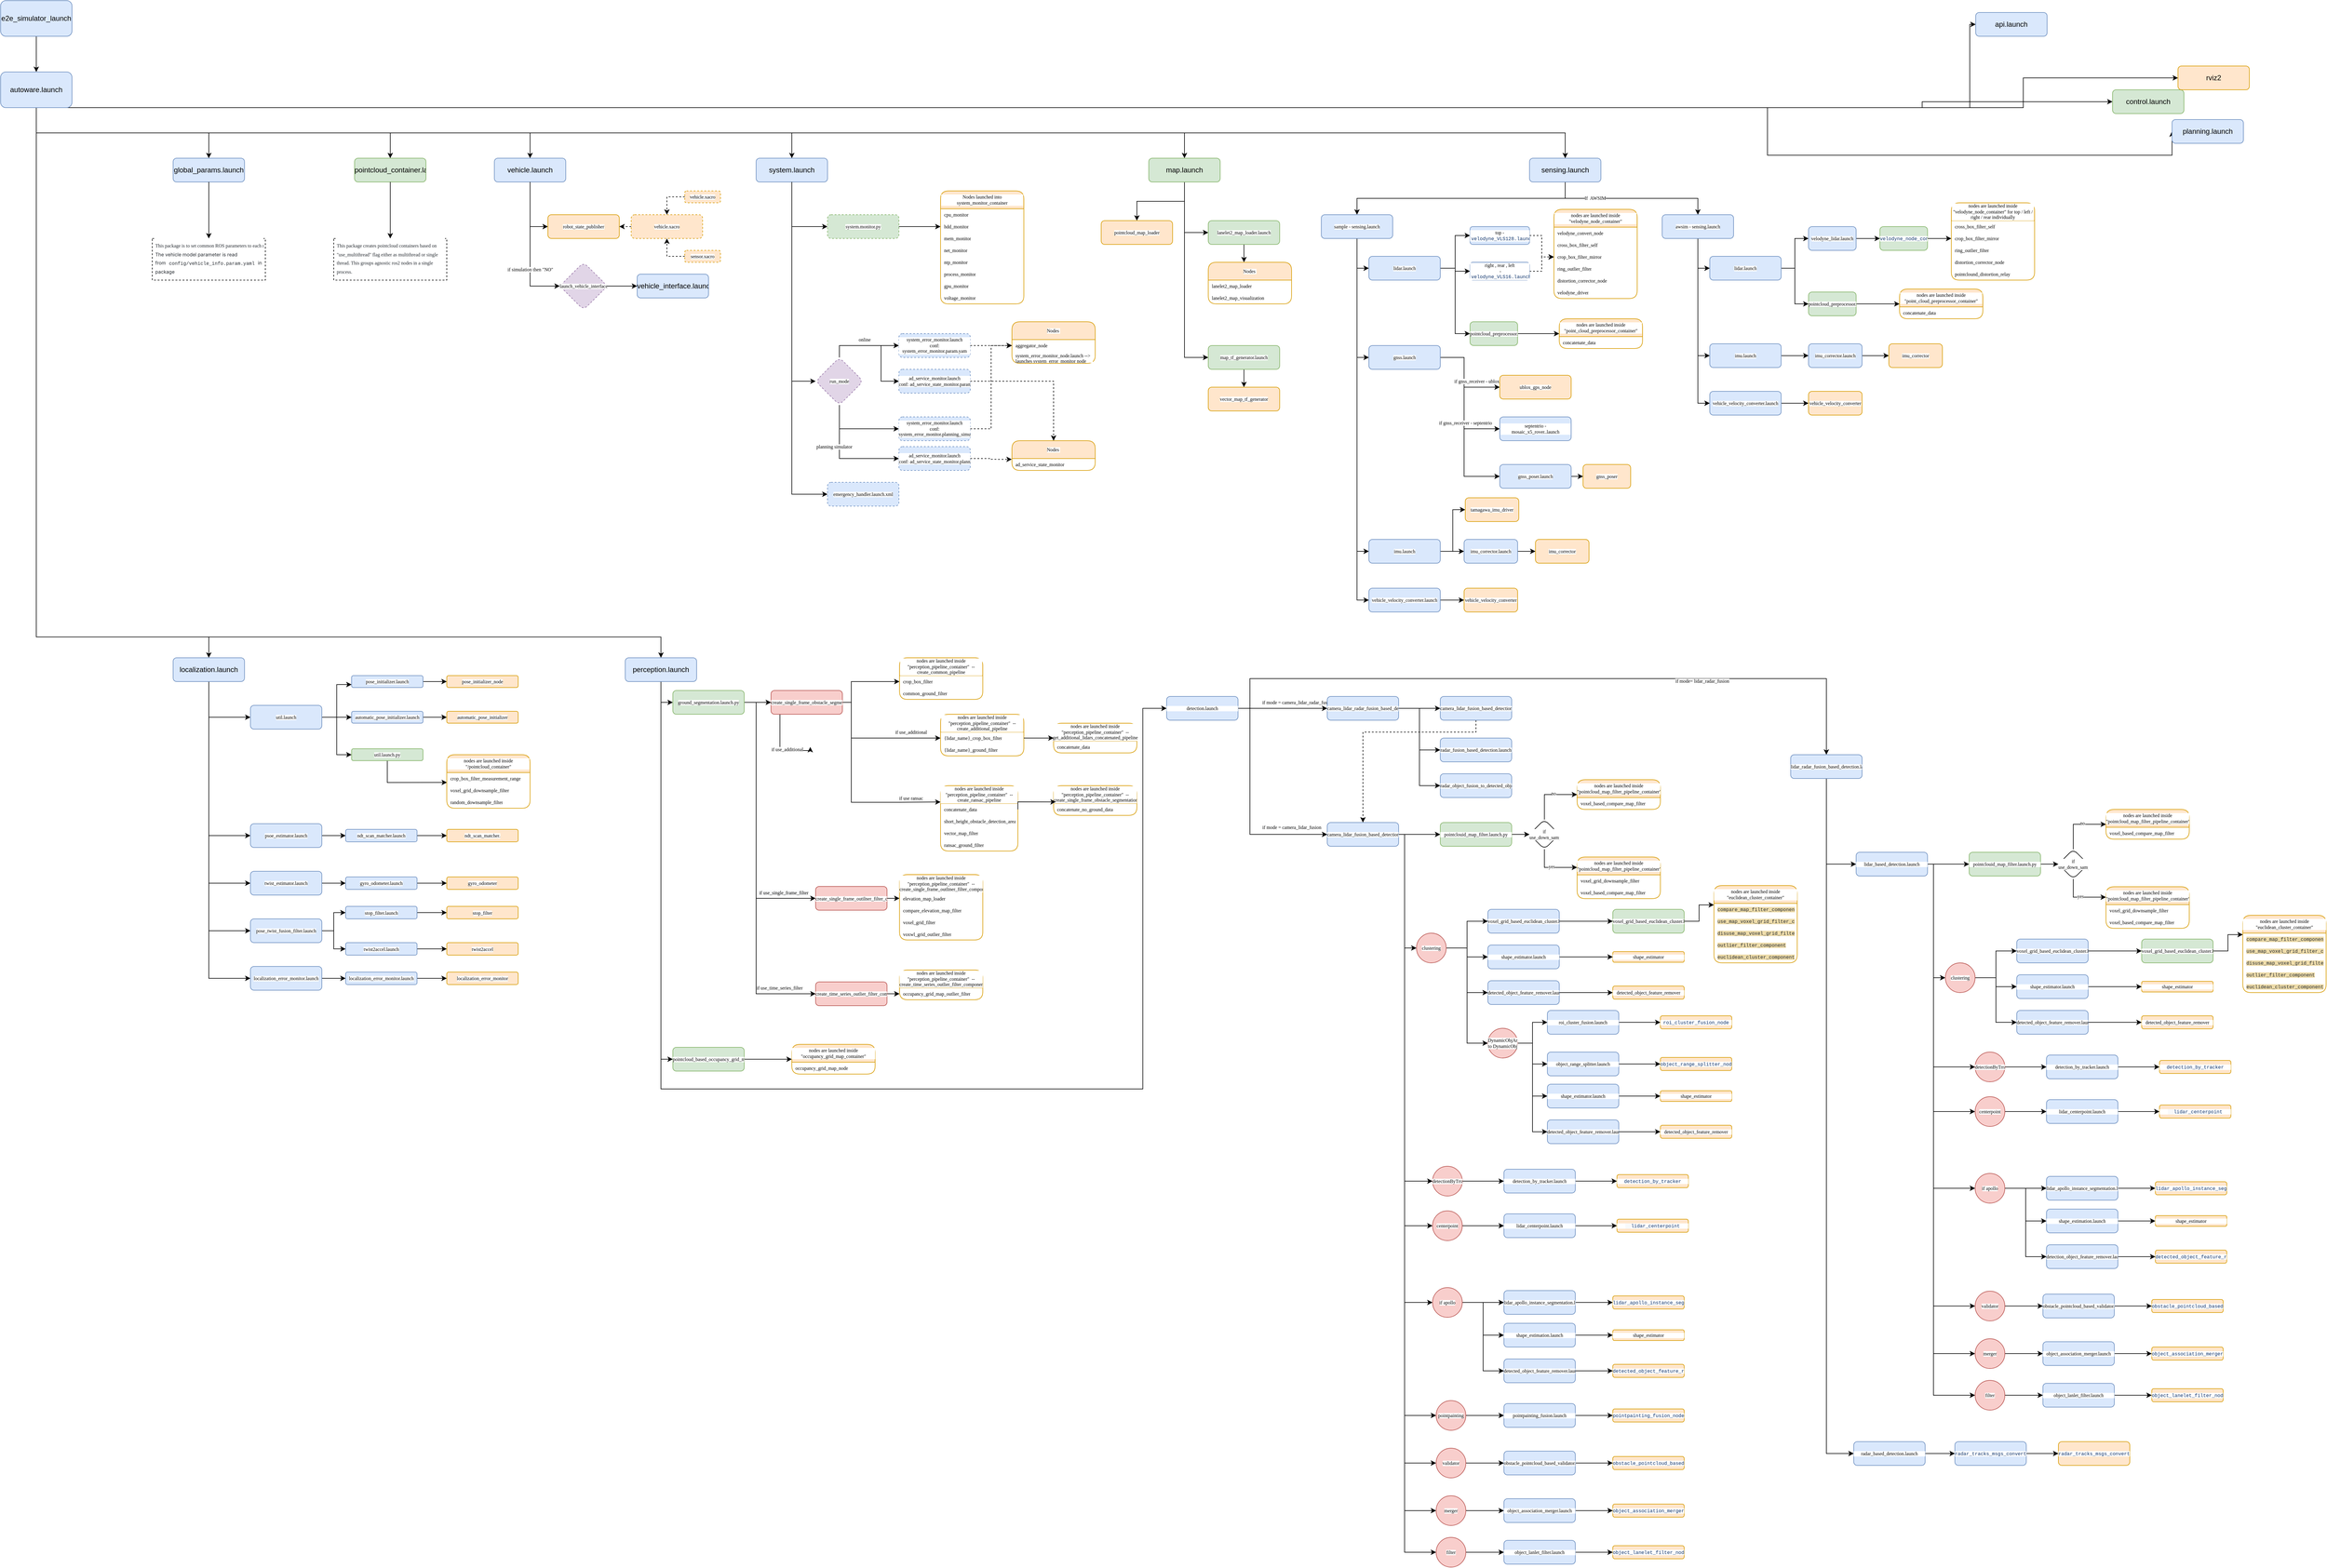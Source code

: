 <mxfile version="20.5.3" type="github">
  <diagram id="JUfGVZ4YZZ3eZMazUjR8" name="Page-1">
    <mxGraphModel dx="2859" dy="763" grid="1" gridSize="10" guides="1" tooltips="1" connect="1" arrows="1" fold="0" page="1" pageScale="1" pageWidth="850" pageHeight="1100" math="0" shadow="0">
      <root>
        <mxCell id="0" />
        <object label="mine" c="" id="1">
          <mxCell parent="0" />
        </object>
        <mxCell id="z-h-IKz81wdwOY6-5DcS-9" style="edgeStyle=orthogonalEdgeStyle;rounded=0;orthogonalLoop=1;jettySize=auto;html=1;exitX=0.5;exitY=1;exitDx=0;exitDy=0;entryX=0.5;entryY=0;entryDx=0;entryDy=0;" edge="1" parent="1" source="z-h-IKz81wdwOY6-5DcS-1" target="z-h-IKz81wdwOY6-5DcS-6">
          <mxGeometry relative="1" as="geometry" />
        </mxCell>
        <UserObject label="e2e_simulator_launch" link="https://github.com/autowarefoundation/autoware_launch/blob/main/autoware_launch/launch/e2e_simulator.launch.xml" id="z-h-IKz81wdwOY6-5DcS-1">
          <mxCell style="rounded=1;whiteSpace=wrap;html=1;glass=0;sketch=0;fillColor=#dae8fc;strokeColor=#6c8ebf;" vertex="1" parent="1">
            <mxGeometry x="-990" y="30" width="120" height="60" as="geometry" />
          </mxCell>
        </UserObject>
        <mxCell id="z-h-IKz81wdwOY6-5DcS-30" style="edgeStyle=orthogonalEdgeStyle;rounded=0;orthogonalLoop=1;jettySize=auto;html=1;exitX=0.5;exitY=1;exitDx=0;exitDy=0;entryX=0;entryY=0.5;entryDx=0;entryDy=0;" edge="1" parent="1" source="z-h-IKz81wdwOY6-5DcS-6" target="z-h-IKz81wdwOY6-5DcS-20">
          <mxGeometry relative="1" as="geometry">
            <Array as="points">
              <mxPoint x="1980" y="210" />
              <mxPoint x="1980" y="290" />
            </Array>
          </mxGeometry>
        </mxCell>
        <mxCell id="z-h-IKz81wdwOY6-5DcS-31" style="edgeStyle=orthogonalEdgeStyle;rounded=0;orthogonalLoop=1;jettySize=auto;html=1;exitX=0.5;exitY=1;exitDx=0;exitDy=0;entryX=0;entryY=0.5;entryDx=0;entryDy=0;" edge="1" parent="1" source="z-h-IKz81wdwOY6-5DcS-6" target="z-h-IKz81wdwOY6-5DcS-21">
          <mxGeometry relative="1" as="geometry">
            <Array as="points">
              <mxPoint x="2240" y="210" />
            </Array>
          </mxGeometry>
        </mxCell>
        <mxCell id="z-h-IKz81wdwOY6-5DcS-32" style="edgeStyle=orthogonalEdgeStyle;rounded=0;orthogonalLoop=1;jettySize=auto;html=1;exitX=0.5;exitY=1;exitDx=0;exitDy=0;entryX=0;entryY=0.5;entryDx=0;entryDy=0;" edge="1" parent="1" source="z-h-IKz81wdwOY6-5DcS-6" target="z-h-IKz81wdwOY6-5DcS-22">
          <mxGeometry relative="1" as="geometry">
            <Array as="points">
              <mxPoint x="2320" y="210" />
            </Array>
          </mxGeometry>
        </mxCell>
        <mxCell id="z-h-IKz81wdwOY6-5DcS-33" style="edgeStyle=orthogonalEdgeStyle;rounded=0;orthogonalLoop=1;jettySize=auto;html=1;exitX=0.5;exitY=1;exitDx=0;exitDy=0;entryX=0;entryY=0.5;entryDx=0;entryDy=0;" edge="1" parent="1" source="z-h-IKz81wdwOY6-5DcS-6" target="z-h-IKz81wdwOY6-5DcS-23">
          <mxGeometry relative="1" as="geometry">
            <Array as="points">
              <mxPoint x="2410" y="210" />
            </Array>
          </mxGeometry>
        </mxCell>
        <mxCell id="z-h-IKz81wdwOY6-5DcS-54" style="edgeStyle=orthogonalEdgeStyle;rounded=0;orthogonalLoop=1;jettySize=auto;html=1;exitX=0.5;exitY=1;exitDx=0;exitDy=0;entryX=0.5;entryY=0;entryDx=0;entryDy=0;fontFamily=Times New Roman;fontSize=8;" edge="1" parent="1" source="z-h-IKz81wdwOY6-5DcS-6" target="z-h-IKz81wdwOY6-5DcS-14">
          <mxGeometry relative="1" as="geometry" />
        </mxCell>
        <mxCell id="z-h-IKz81wdwOY6-5DcS-125" style="edgeStyle=orthogonalEdgeStyle;rounded=0;orthogonalLoop=1;jettySize=auto;html=1;exitX=0.5;exitY=1;exitDx=0;exitDy=0;shadow=0;fontFamily=Times New Roman;fontSize=8;" edge="1" parent="1" source="z-h-IKz81wdwOY6-5DcS-6" target="z-h-IKz81wdwOY6-5DcS-10">
          <mxGeometry relative="1" as="geometry" />
        </mxCell>
        <mxCell id="z-h-IKz81wdwOY6-5DcS-129" style="edgeStyle=orthogonalEdgeStyle;rounded=0;orthogonalLoop=1;jettySize=auto;html=1;exitX=0.5;exitY=1;exitDx=0;exitDy=0;shadow=0;fontFamily=Times New Roman;fontSize=8;" edge="1" parent="1" source="z-h-IKz81wdwOY6-5DcS-6" target="z-h-IKz81wdwOY6-5DcS-15">
          <mxGeometry relative="1" as="geometry" />
        </mxCell>
        <mxCell id="z-h-IKz81wdwOY6-5DcS-154" style="edgeStyle=orthogonalEdgeStyle;rounded=0;orthogonalLoop=1;jettySize=auto;html=1;exitX=0.5;exitY=1;exitDx=0;exitDy=0;shadow=0;fontFamily=Times New Roman;fontSize=8;" edge="1" parent="1" source="z-h-IKz81wdwOY6-5DcS-6" target="z-h-IKz81wdwOY6-5DcS-16">
          <mxGeometry relative="1" as="geometry" />
        </mxCell>
        <mxCell id="z-h-IKz81wdwOY6-5DcS-155" style="edgeStyle=orthogonalEdgeStyle;rounded=0;orthogonalLoop=1;jettySize=auto;html=1;exitX=0.5;exitY=1;exitDx=0;exitDy=0;shadow=0;fontFamily=Times New Roman;fontSize=8;" edge="1" parent="1" source="z-h-IKz81wdwOY6-5DcS-6" target="z-h-IKz81wdwOY6-5DcS-17">
          <mxGeometry relative="1" as="geometry" />
        </mxCell>
        <mxCell id="z-h-IKz81wdwOY6-5DcS-182" style="edgeStyle=orthogonalEdgeStyle;rounded=0;orthogonalLoop=1;jettySize=auto;html=1;exitX=0.5;exitY=1;exitDx=0;exitDy=0;entryX=0.5;entryY=0;entryDx=0;entryDy=0;shadow=0;fontFamily=Times New Roman;fontSize=8;" edge="1" parent="1" source="z-h-IKz81wdwOY6-5DcS-6" target="z-h-IKz81wdwOY6-5DcS-18">
          <mxGeometry relative="1" as="geometry" />
        </mxCell>
        <mxCell id="z-h-IKz81wdwOY6-5DcS-282" style="edgeStyle=orthogonalEdgeStyle;rounded=0;orthogonalLoop=1;jettySize=auto;html=1;exitX=0.5;exitY=1;exitDx=0;exitDy=0;entryX=0.5;entryY=0;entryDx=0;entryDy=0;shadow=0;fontFamily=Times New Roman;fontSize=8;" edge="1" parent="1" source="z-h-IKz81wdwOY6-5DcS-6" target="z-h-IKz81wdwOY6-5DcS-281">
          <mxGeometry relative="1" as="geometry">
            <Array as="points">
              <mxPoint x="-930" y="1100" />
              <mxPoint x="-640" y="1100" />
            </Array>
          </mxGeometry>
        </mxCell>
        <mxCell id="z-h-IKz81wdwOY6-5DcS-346" style="edgeStyle=orthogonalEdgeStyle;rounded=0;orthogonalLoop=1;jettySize=auto;html=1;exitX=0.5;exitY=1;exitDx=0;exitDy=0;shadow=0;fontFamily=Times New Roman;fontSize=8;" edge="1" parent="1" source="z-h-IKz81wdwOY6-5DcS-6" target="z-h-IKz81wdwOY6-5DcS-19">
          <mxGeometry relative="1" as="geometry">
            <Array as="points">
              <mxPoint x="-930" y="1100" />
              <mxPoint x="120" y="1100" />
            </Array>
          </mxGeometry>
        </mxCell>
        <UserObject label="autoware.launch" link="https://github.com/autowarefoundation/autoware_launch/blob/main/autoware_launch/launch/autoware.launch.xml" linkTarget="_blank" id="z-h-IKz81wdwOY6-5DcS-6">
          <mxCell style="rounded=1;whiteSpace=wrap;html=1;glass=0;sketch=0;fillColor=#dae8fc;strokeColor=#6c8ebf;" vertex="1" parent="1">
            <mxGeometry x="-990" y="150" width="120" height="60" as="geometry" />
          </mxCell>
        </UserObject>
        <mxCell id="z-h-IKz81wdwOY6-5DcS-162" style="edgeStyle=orthogonalEdgeStyle;rounded=0;orthogonalLoop=1;jettySize=auto;html=1;exitX=0.5;exitY=1;exitDx=0;exitDy=0;shadow=0;fontFamily=Times New Roman;fontSize=8;" edge="1" parent="1" source="z-h-IKz81wdwOY6-5DcS-17" target="z-h-IKz81wdwOY6-5DcS-159">
          <mxGeometry relative="1" as="geometry" />
        </mxCell>
        <mxCell id="z-h-IKz81wdwOY6-5DcS-164" style="edgeStyle=orthogonalEdgeStyle;rounded=0;orthogonalLoop=1;jettySize=auto;html=1;exitX=0.5;exitY=1;exitDx=0;exitDy=0;entryX=0;entryY=0.5;entryDx=0;entryDy=0;shadow=0;fontFamily=Times New Roman;fontSize=8;" edge="1" parent="1" source="z-h-IKz81wdwOY6-5DcS-17" target="z-h-IKz81wdwOY6-5DcS-157">
          <mxGeometry relative="1" as="geometry">
            <Array as="points">
              <mxPoint x="1000" y="420" />
            </Array>
          </mxGeometry>
        </mxCell>
        <mxCell id="z-h-IKz81wdwOY6-5DcS-167" style="edgeStyle=orthogonalEdgeStyle;rounded=0;orthogonalLoop=1;jettySize=auto;html=1;exitX=0.5;exitY=1;exitDx=0;exitDy=0;entryX=0;entryY=0.5;entryDx=0;entryDy=0;shadow=0;fontFamily=Times New Roman;fontSize=8;" edge="1" parent="1" source="z-h-IKz81wdwOY6-5DcS-17" target="z-h-IKz81wdwOY6-5DcS-165">
          <mxGeometry relative="1" as="geometry" />
        </mxCell>
        <UserObject label="map.launch" link="https://github.com/autowarefoundation/autoware.universe/blob/main/launch/tier4_map_launch/launch/map.launch.xml" linkTarget="_blank" id="z-h-IKz81wdwOY6-5DcS-17">
          <mxCell style="rounded=1;whiteSpace=wrap;html=1;glass=0;sketch=0;fillColor=#d5e8d4;strokeColor=#82b366;" vertex="1" parent="1">
            <mxGeometry x="940" y="295" width="120" height="40" as="geometry" />
          </mxCell>
        </UserObject>
        <mxCell id="z-h-IKz81wdwOY6-5DcS-184" style="edgeStyle=orthogonalEdgeStyle;rounded=0;orthogonalLoop=1;jettySize=auto;html=1;exitX=0.5;exitY=1;exitDx=0;exitDy=0;shadow=0;fontFamily=Times New Roman;fontSize=8;" edge="1" parent="1" source="z-h-IKz81wdwOY6-5DcS-18" target="z-h-IKz81wdwOY6-5DcS-183">
          <mxGeometry relative="1" as="geometry" />
        </mxCell>
        <mxCell id="z-h-IKz81wdwOY6-5DcS-188" style="edgeStyle=orthogonalEdgeStyle;rounded=0;orthogonalLoop=1;jettySize=auto;html=1;exitX=0.5;exitY=1;exitDx=0;exitDy=0;shadow=0;fontFamily=Times New Roman;fontSize=8;" edge="1" parent="1" source="z-h-IKz81wdwOY6-5DcS-18" target="z-h-IKz81wdwOY6-5DcS-187">
          <mxGeometry relative="1" as="geometry">
            <mxPoint x="1534" y="335" as="sourcePoint" />
          </mxGeometry>
        </mxCell>
        <mxCell id="z-h-IKz81wdwOY6-5DcS-241" value="If&amp;nbsp; AWSIM" style="edgeLabel;html=1;align=center;verticalAlign=middle;resizable=0;points=[];fontSize=8;fontFamily=Times New Roman;" vertex="1" connectable="0" parent="z-h-IKz81wdwOY6-5DcS-188">
          <mxGeometry x="-0.441" y="2" relative="1" as="geometry">
            <mxPoint y="1" as="offset" />
          </mxGeometry>
        </mxCell>
        <UserObject label="sensing.launch" link="https://github.com/autowarefoundation/autoware.universe/blob/main/launch/tier4_sensing_launch/launch/sensing.launch.xml" linkTarget="_blank" id="z-h-IKz81wdwOY6-5DcS-18">
          <mxCell style="rounded=1;whiteSpace=wrap;html=1;glass=0;sketch=0;fillColor=#dae8fc;strokeColor=#6c8ebf;" vertex="1" parent="1">
            <mxGeometry x="1580" y="295" width="120" height="40" as="geometry" />
          </mxCell>
        </UserObject>
        <mxCell id="z-h-IKz81wdwOY6-5DcS-367" style="edgeStyle=orthogonalEdgeStyle;rounded=0;orthogonalLoop=1;jettySize=auto;html=1;exitX=0.5;exitY=1;exitDx=0;exitDy=0;entryX=0;entryY=0.5;entryDx=0;entryDy=0;shadow=0;fontFamily=Times New Roman;fontSize=8;" edge="1" parent="1" source="z-h-IKz81wdwOY6-5DcS-19" target="z-h-IKz81wdwOY6-5DcS-365">
          <mxGeometry relative="1" as="geometry" />
        </mxCell>
        <mxCell id="z-h-IKz81wdwOY6-5DcS-411" style="edgeStyle=orthogonalEdgeStyle;rounded=0;orthogonalLoop=1;jettySize=auto;html=1;exitX=0.5;exitY=1;exitDx=0;exitDy=0;shadow=0;fontFamily=Times New Roman;fontSize=8;" edge="1" parent="1" source="z-h-IKz81wdwOY6-5DcS-19" target="z-h-IKz81wdwOY6-5DcS-410">
          <mxGeometry relative="1" as="geometry">
            <Array as="points">
              <mxPoint x="120" y="1810" />
            </Array>
          </mxGeometry>
        </mxCell>
        <mxCell id="z-h-IKz81wdwOY6-5DcS-545" style="edgeStyle=orthogonalEdgeStyle;rounded=0;orthogonalLoop=1;jettySize=auto;html=1;exitX=0.5;exitY=1;exitDx=0;exitDy=0;entryX=0;entryY=0.5;entryDx=0;entryDy=0;shadow=0;fontFamily=Times New Roman;fontSize=8;" edge="1" parent="1" source="z-h-IKz81wdwOY6-5DcS-19" target="z-h-IKz81wdwOY6-5DcS-415">
          <mxGeometry relative="1" as="geometry">
            <Array as="points">
              <mxPoint x="120" y="1860" />
              <mxPoint x="930" y="1860" />
              <mxPoint x="930" y="1220" />
            </Array>
          </mxGeometry>
        </mxCell>
        <UserObject label="perception.launch" link="https://github.com/autowarefoundation/autoware.universe/blob/main/launch/tier4_perception_launch/launch/perception.launch.xml" linkTarget="_blank" id="z-h-IKz81wdwOY6-5DcS-19">
          <mxCell style="rounded=1;whiteSpace=wrap;html=1;glass=0;sketch=0;fillColor=#dae8fc;strokeColor=#6c8ebf;" vertex="1" parent="1">
            <mxGeometry x="60" y="1135" width="120" height="40" as="geometry" />
          </mxCell>
        </UserObject>
        <UserObject label="planning.launch" link="https://github.com/autowarefoundation/autoware.universe/blob/main/launch/tier4_planning_launch/launch/planning.launch.xml" linkTarget="_blank" id="z-h-IKz81wdwOY6-5DcS-20">
          <mxCell style="rounded=1;whiteSpace=wrap;html=1;glass=0;sketch=0;fillColor=#dae8fc;strokeColor=#6c8ebf;" vertex="1" parent="1">
            <mxGeometry x="2660" y="230" width="120" height="40" as="geometry" />
          </mxCell>
        </UserObject>
        <UserObject label="control.launch" link="https://github.com/autowarefoundation/autoware.universe/blob/main/launch/tier4_control_launch/launch/control.launch.py" linkTarget="_blank" id="z-h-IKz81wdwOY6-5DcS-21">
          <mxCell style="rounded=1;whiteSpace=wrap;html=1;glass=0;sketch=0;fillColor=#d5e8d4;strokeColor=#82b366;" vertex="1" parent="1">
            <mxGeometry x="2560" y="180" width="120" height="40" as="geometry" />
          </mxCell>
        </UserObject>
        <UserObject label="api.launch" link="https://github.com/autowarefoundation/autoware.universe/blob/main/launch/tier4_autoware_api_launch/launch/autoware_api.launch.xml" linkTarget="_blank" id="z-h-IKz81wdwOY6-5DcS-22">
          <mxCell style="rounded=1;whiteSpace=wrap;html=1;glass=0;sketch=0;fillColor=#dae8fc;strokeColor=#6c8ebf;" vertex="1" parent="1">
            <mxGeometry x="2330" y="50" width="120" height="40" as="geometry" />
          </mxCell>
        </UserObject>
        <UserObject label="rviz2" link="https://github.com/autowarefoundation/autoware_launch/tree/main/autoware_launch/rviz" linkTarget="_blank" id="z-h-IKz81wdwOY6-5DcS-23">
          <mxCell style="rounded=1;whiteSpace=wrap;html=1;glass=0;sketch=0;fillColor=#ffe6cc;strokeColor=#d79b00;" vertex="1" parent="1">
            <mxGeometry x="2670" y="140" width="120" height="40" as="geometry" />
          </mxCell>
        </UserObject>
        <mxCell id="z-h-IKz81wdwOY6-5DcS-107" value="" style="group" vertex="1" connectable="0" parent="1">
          <mxGeometry x="-635" y="280" width="610" height="70" as="geometry" />
        </mxCell>
        <UserObject label="global_params.launch" link="https://github.com/autowarefoundation/autoware.universe/blob/main/common/global_parameter_loader/launch/global_params.launch.py" linkTarget="_blank" id="z-h-IKz81wdwOY6-5DcS-10">
          <mxCell style="rounded=1;whiteSpace=wrap;html=1;glass=0;sketch=0;fillColor=#dae8fc;strokeColor=#6c8ebf;" vertex="1" parent="z-h-IKz81wdwOY6-5DcS-107">
            <mxGeometry x="-65" y="15" width="120" height="40" as="geometry" />
          </mxCell>
        </UserObject>
        <mxCell id="z-h-IKz81wdwOY6-5DcS-106" value="" style="group" vertex="1" connectable="0" parent="z-h-IKz81wdwOY6-5DcS-107">
          <mxGeometry x="240" width="370" height="70" as="geometry" />
        </mxCell>
        <UserObject label="pointcloud_container.launch.py" link="https://github.com/autowarefoundation/autoware_launch/blob/main/autoware_launch/launch/pointcloud_container.launch.py" linkTarget="_blank" id="z-h-IKz81wdwOY6-5DcS-14">
          <mxCell style="rounded=1;html=1;glass=0;sketch=0;whiteSpace=wrap;fillOpacity=100;overflow=width;fillColor=#d5e8d4;strokeColor=#82b366;" vertex="1" parent="z-h-IKz81wdwOY6-5DcS-106">
            <mxGeometry y="15" width="120" height="40" as="geometry" />
          </mxCell>
        </UserObject>
        <UserObject label="vehicle.launch" link="https://github.com/autowarefoundation/autoware.universe/blob/main/launch/tier4_vehicle_launch/launch/vehicle.launch.xml" linkTarget="_blank" id="z-h-IKz81wdwOY6-5DcS-15">
          <mxCell style="rounded=1;whiteSpace=wrap;html=1;glass=0;sketch=0;fillColor=#dae8fc;strokeColor=#6c8ebf;" vertex="1" parent="z-h-IKz81wdwOY6-5DcS-106">
            <mxGeometry x="235" y="15" width="120" height="40" as="geometry" />
          </mxCell>
        </UserObject>
        <UserObject label="system.launch" link="https://github.com/autowarefoundation/autoware.universe/blob/main/launch/tier4_system_launch/launch/system.launch.xml" linkTarget="_blank" id="z-h-IKz81wdwOY6-5DcS-16">
          <mxCell style="rounded=1;whiteSpace=wrap;html=1;glass=0;sketch=0;fillColor=#dae8fc;strokeColor=#6c8ebf;" vertex="1" parent="1">
            <mxGeometry x="280" y="295" width="120" height="40" as="geometry" />
          </mxCell>
        </UserObject>
        <mxCell id="z-h-IKz81wdwOY6-5DcS-123" style="edgeStyle=orthogonalEdgeStyle;rounded=0;orthogonalLoop=1;jettySize=auto;html=1;exitX=1;exitY=0.5;exitDx=0;exitDy=0;entryX=0;entryY=0.5;entryDx=0;entryDy=0;shadow=0;fontFamily=Times New Roman;fontSize=8;" edge="1" parent="1" source="z-h-IKz81wdwOY6-5DcS-75" target="z-h-IKz81wdwOY6-5DcS-116">
          <mxGeometry relative="1" as="geometry" />
        </mxCell>
        <UserObject label="system.monitor.py" link="https://github.com/autowarefoundation/autoware.universe/blob/main/system/system_monitor/launch/system_monitor.launch.py" linkTarget="_blank" id="z-h-IKz81wdwOY6-5DcS-75">
          <mxCell style="rounded=1;whiteSpace=wrap;html=1;glass=0;sketch=0;fillColor=#d5e8d4;strokeColor=#82b366;dashed=1;labelBackgroundColor=#FFFFFF;fontFamily=Times New Roman;fontSize=8;" vertex="1" parent="1">
            <mxGeometry x="400" y="390" width="120" height="40" as="geometry" />
          </mxCell>
        </UserObject>
        <mxCell id="z-h-IKz81wdwOY6-5DcS-76" style="edgeStyle=orthogonalEdgeStyle;rounded=0;orthogonalLoop=1;jettySize=auto;html=1;exitX=0.5;exitY=1;exitDx=0;exitDy=0;shadow=0;fontFamily=Times New Roman;fontSize=8;" edge="1" parent="1" source="z-h-IKz81wdwOY6-5DcS-16" target="z-h-IKz81wdwOY6-5DcS-75">
          <mxGeometry relative="1" as="geometry">
            <Array as="points">
              <mxPoint x="340" y="410" />
            </Array>
          </mxGeometry>
        </mxCell>
        <UserObject label="emergency_handler.launch.xml" link="https://github.com/autowarefoundation/autoware.universe/blob/main/system/emergency_handler/launch/emergency_handler.launch.xml" linkTarget="_blank" id="z-h-IKz81wdwOY6-5DcS-94">
          <mxCell style="rounded=1;whiteSpace=wrap;html=1;glass=0;sketch=0;fillColor=#dae8fc;strokeColor=#6c8ebf;dashed=1;labelBackgroundColor=#FFFFFF;fontFamily=Times New Roman;fontSize=8;" vertex="1" parent="1">
            <mxGeometry x="400" y="840" width="120" height="40" as="geometry" />
          </mxCell>
        </UserObject>
        <mxCell id="z-h-IKz81wdwOY6-5DcS-97" style="edgeStyle=orthogonalEdgeStyle;rounded=0;orthogonalLoop=1;jettySize=auto;html=1;exitX=0.5;exitY=1;exitDx=0;exitDy=0;shadow=0;fontFamily=Times New Roman;fontSize=8;entryX=0;entryY=0.5;entryDx=0;entryDy=0;" edge="1" parent="1" source="z-h-IKz81wdwOY6-5DcS-16" target="z-h-IKz81wdwOY6-5DcS-94">
          <mxGeometry relative="1" as="geometry">
            <mxPoint x="430" y="1040" as="targetPoint" />
            <Array as="points">
              <mxPoint x="340" y="860" />
            </Array>
          </mxGeometry>
        </mxCell>
        <mxCell id="z-h-IKz81wdwOY6-5DcS-93" style="edgeStyle=orthogonalEdgeStyle;rounded=0;orthogonalLoop=1;jettySize=auto;html=1;exitX=0.5;exitY=1;exitDx=0;exitDy=0;entryX=0;entryY=0.5;entryDx=0;entryDy=0;shadow=0;fontFamily=Times New Roman;fontSize=8;" edge="1" parent="1" source="z-h-IKz81wdwOY6-5DcS-16" target="z-h-IKz81wdwOY6-5DcS-77">
          <mxGeometry relative="1" as="geometry">
            <Array as="points">
              <mxPoint x="340" y="670" />
            </Array>
          </mxGeometry>
        </mxCell>
        <mxCell id="z-h-IKz81wdwOY6-5DcS-108" value="" style="group" vertex="1" connectable="0" parent="1">
          <mxGeometry x="380" y="600" width="270" height="220" as="geometry" />
        </mxCell>
        <mxCell id="z-h-IKz81wdwOY6-5DcS-77" value="run_mode" style="rhombus;whiteSpace=wrap;html=1;rounded=1;glass=0;dashed=1;labelBackgroundColor=#FFFFFF;sketch=0;strokeColor=#9673a6;fontFamily=Times New Roman;fontSize=8;fillColor=#e1d5e7;" vertex="1" parent="z-h-IKz81wdwOY6-5DcS-108">
          <mxGeometry y="30" width="80" height="80" as="geometry" />
        </mxCell>
        <UserObject label="ad_service_monitor.launch&lt;br&gt;conf:&amp;nbsp;ad_service_state_monitor.param.yam" link="https://github.com/autowarefoundation/autoware.universe/blob/main/system/ad_service_state_monitor/launch/ad_service_state_monitor.launch.xml" linkTarget="_blank" id="z-h-IKz81wdwOY6-5DcS-79">
          <mxCell style="rounded=1;whiteSpace=wrap;html=1;glass=0;sketch=0;fillColor=#dae8fc;strokeColor=#6c8ebf;dashed=1;labelBackgroundColor=#FFFFFF;fontFamily=Times New Roman;fontSize=8;overflow=width;" vertex="1" parent="z-h-IKz81wdwOY6-5DcS-108">
            <mxGeometry x="140" y="50" width="120" height="40" as="geometry" />
          </mxCell>
        </UserObject>
        <mxCell id="z-h-IKz81wdwOY6-5DcS-80" style="edgeStyle=orthogonalEdgeStyle;rounded=0;orthogonalLoop=1;jettySize=auto;html=1;exitX=0.5;exitY=0;exitDx=0;exitDy=0;entryX=0;entryY=0.5;entryDx=0;entryDy=0;shadow=0;fontFamily=Times New Roman;fontSize=8;" edge="1" parent="z-h-IKz81wdwOY6-5DcS-108" source="z-h-IKz81wdwOY6-5DcS-77" target="z-h-IKz81wdwOY6-5DcS-79">
          <mxGeometry relative="1" as="geometry">
            <Array as="points">
              <mxPoint x="40" y="10" />
              <mxPoint x="110" y="10" />
              <mxPoint x="110" y="70" />
            </Array>
          </mxGeometry>
        </mxCell>
        <mxCell id="z-h-IKz81wdwOY6-5DcS-85" value="online" style="edgeLabel;html=1;align=center;verticalAlign=middle;resizable=0;points=[];fontSize=8;fontFamily=Times New Roman;" vertex="1" connectable="0" parent="z-h-IKz81wdwOY6-5DcS-80">
          <mxGeometry x="-0.267" y="4" relative="1" as="geometry">
            <mxPoint x="-4" y="-6" as="offset" />
          </mxGeometry>
        </mxCell>
        <UserObject label="ad_service_monitor.launch&lt;br&gt;conf:&amp;nbsp;ad_service_state_monitor.planning_simulation.param.yaml" link="https://github.com/autowarefoundation/autoware.universe/blob/main/system/ad_service_state_monitor/launch/ad_service_state_monitor.launch.xml" linkTarget="_blank" id="z-h-IKz81wdwOY6-5DcS-83">
          <mxCell style="rounded=1;whiteSpace=wrap;html=1;glass=0;sketch=0;fillColor=#dae8fc;strokeColor=#6c8ebf;dashed=1;labelBackgroundColor=#FFFFFF;fontFamily=Times New Roman;fontSize=8;overflow=width;" vertex="1" parent="z-h-IKz81wdwOY6-5DcS-108">
            <mxGeometry x="140" y="180" width="120" height="40" as="geometry" />
          </mxCell>
        </UserObject>
        <mxCell id="z-h-IKz81wdwOY6-5DcS-84" style="edgeStyle=orthogonalEdgeStyle;rounded=0;orthogonalLoop=1;jettySize=auto;html=1;exitX=0.5;exitY=1;exitDx=0;exitDy=0;entryX=0;entryY=0.5;entryDx=0;entryDy=0;shadow=0;fontFamily=Times New Roman;fontSize=8;" edge="1" parent="z-h-IKz81wdwOY6-5DcS-108" source="z-h-IKz81wdwOY6-5DcS-77" target="z-h-IKz81wdwOY6-5DcS-83">
          <mxGeometry relative="1" as="geometry">
            <Array as="points">
              <mxPoint x="40" y="200" />
            </Array>
          </mxGeometry>
        </mxCell>
        <mxCell id="z-h-IKz81wdwOY6-5DcS-86" value="planning simulator" style="edgeLabel;html=1;align=center;verticalAlign=middle;resizable=0;points=[];fontSize=8;fontFamily=Times New Roman;" vertex="1" connectable="0" parent="z-h-IKz81wdwOY6-5DcS-84">
          <mxGeometry x="0.545" y="1" relative="1" as="geometry">
            <mxPoint x="-66" y="-19" as="offset" />
          </mxGeometry>
        </mxCell>
        <UserObject label="system_error_monitor.launch&lt;br&gt;conf: system_error_monitor.param.yam" link="https://github.com/autowarefoundation/autoware.universe/blob/main/system/system_error_monitor/launch/system_error_monitor.launch.xml" linkTarget="_blank" id="z-h-IKz81wdwOY6-5DcS-87">
          <mxCell style="rounded=1;whiteSpace=wrap;html=1;glass=0;sketch=0;fillColor=#dae8fc;strokeColor=#6c8ebf;dashed=1;labelBackgroundColor=#FFFFFF;fontFamily=Times New Roman;fontSize=8;overflow=width;" vertex="1" parent="z-h-IKz81wdwOY6-5DcS-108">
            <mxGeometry x="140" y="-10" width="120" height="40" as="geometry" />
          </mxCell>
        </UserObject>
        <mxCell id="z-h-IKz81wdwOY6-5DcS-91" style="edgeStyle=orthogonalEdgeStyle;rounded=0;orthogonalLoop=1;jettySize=auto;html=1;exitX=0.5;exitY=0;exitDx=0;exitDy=0;entryX=0;entryY=0.5;entryDx=0;entryDy=0;shadow=0;fontFamily=Times New Roman;fontSize=8;" edge="1" parent="z-h-IKz81wdwOY6-5DcS-108" source="z-h-IKz81wdwOY6-5DcS-77" target="z-h-IKz81wdwOY6-5DcS-87">
          <mxGeometry relative="1" as="geometry" />
        </mxCell>
        <UserObject label="system_error_monitor.launch&lt;br&gt;conf: system_error_monitor.planning_simulation.param.yam" link="https://github.com/autowarefoundation/autoware.universe/blob/main/system/system_error_monitor/launch/system_error_monitor.launch.xml" linkTarget="_blank" id="z-h-IKz81wdwOY6-5DcS-88">
          <mxCell style="rounded=1;whiteSpace=wrap;html=1;glass=0;sketch=0;fillColor=#dae8fc;strokeColor=#6c8ebf;dashed=1;labelBackgroundColor=#FFFFFF;fontFamily=Times New Roman;fontSize=8;overflow=width;" vertex="1" parent="z-h-IKz81wdwOY6-5DcS-108">
            <mxGeometry x="140" y="130" width="120" height="40" as="geometry" />
          </mxCell>
        </UserObject>
        <mxCell id="z-h-IKz81wdwOY6-5DcS-92" style="edgeStyle=orthogonalEdgeStyle;rounded=0;orthogonalLoop=1;jettySize=auto;html=1;exitX=0.5;exitY=1;exitDx=0;exitDy=0;entryX=0;entryY=0.5;entryDx=0;entryDy=0;shadow=0;fontFamily=Times New Roman;fontSize=8;" edge="1" parent="z-h-IKz81wdwOY6-5DcS-108" source="z-h-IKz81wdwOY6-5DcS-77" target="z-h-IKz81wdwOY6-5DcS-88">
          <mxGeometry relative="1" as="geometry">
            <Array as="points">
              <mxPoint x="40" y="150" />
            </Array>
          </mxGeometry>
        </mxCell>
        <mxCell id="z-h-IKz81wdwOY6-5DcS-110" value="Nodes launched into system_monitor_container" style="swimlane;fontStyle=0;childLayout=stackLayout;horizontal=1;startSize=30;horizontalStack=0;resizeParent=1;resizeParentMax=0;resizeLast=0;collapsible=1;marginBottom=0;whiteSpace=wrap;html=1;rounded=1;glass=0;labelBackgroundColor=#FFFFFF;sketch=0;strokeColor=#d79b00;fontFamily=Times New Roman;fontSize=8;fillColor=#ffe6cc;" vertex="1" parent="1">
          <mxGeometry x="590" y="350" width="140" height="190" as="geometry" />
        </mxCell>
        <UserObject label="cpu_monitor" link="https://github.com/autowarefoundation/autoware.universe/blob/main/launch/tier4_system_launch/config/system_monitor/cpu_monitor.param.yaml" linkTarget="_blank" id="z-h-IKz81wdwOY6-5DcS-115">
          <mxCell style="text;strokeColor=none;fillColor=none;align=left;verticalAlign=middle;spacingLeft=4;spacingRight=4;overflow=hidden;points=[[0,0.5],[1,0.5]];portConstraint=eastwest;rotatable=0;whiteSpace=wrap;html=1;rounded=1;glass=0;labelBackgroundColor=#FFFFFF;sketch=0;fontFamily=Times New Roman;fontSize=8;" vertex="1" parent="z-h-IKz81wdwOY6-5DcS-110">
            <mxGeometry y="30" width="140" height="20" as="geometry" />
          </mxCell>
        </UserObject>
        <UserObject label="hdd_monitor" link="https://github.com/autowarefoundation/autoware.universe/blob/main/launch/tier4_system_launch/config/system_monitor/hdd_monitor.param.yaml" linkTarget="_blank" id="z-h-IKz81wdwOY6-5DcS-116">
          <mxCell style="text;strokeColor=none;fillColor=none;align=left;verticalAlign=middle;spacingLeft=4;spacingRight=4;overflow=hidden;points=[[0,0.5],[1,0.5]];portConstraint=eastwest;rotatable=0;whiteSpace=wrap;html=1;rounded=1;glass=0;dashed=1;labelBackgroundColor=#FFFFFF;sketch=0;fontFamily=Times New Roman;fontSize=8;" vertex="1" parent="z-h-IKz81wdwOY6-5DcS-110">
            <mxGeometry y="50" width="140" height="20" as="geometry" />
          </mxCell>
        </UserObject>
        <UserObject label="mem_monitor" link="https://github.com/autowarefoundation/autoware.universe/blob/main/launch/tier4_system_launch/config/system_monitor/mem_monitor.param.yaml" linkTarget="_blank" id="z-h-IKz81wdwOY6-5DcS-118">
          <mxCell style="text;align=left;verticalAlign=middle;spacingLeft=4;spacingRight=4;overflow=hidden;points=[[0,0.5],[1,0.5]];portConstraint=eastwest;rotatable=0;whiteSpace=wrap;html=1;rounded=1;glass=0;dashed=1;labelBackgroundColor=#FFFFFF;sketch=0;fontFamily=Times New Roman;fontSize=8;" vertex="1" parent="z-h-IKz81wdwOY6-5DcS-110">
            <mxGeometry y="70" width="140" height="20" as="geometry" />
          </mxCell>
        </UserObject>
        <UserObject label="net_monitor" link="https://github.com/autowarefoundation/autoware.universe/blob/main/launch/tier4_system_launch/config/system_monitor/net_monitor.param.yaml" linkTarget="_blank" id="z-h-IKz81wdwOY6-5DcS-117">
          <mxCell style="text;strokeColor=none;fillColor=none;align=left;verticalAlign=middle;spacingLeft=4;spacingRight=4;overflow=hidden;points=[[0,0.5],[1,0.5]];portConstraint=eastwest;rotatable=0;whiteSpace=wrap;html=1;rounded=1;glass=0;dashed=1;labelBackgroundColor=#FFFFFF;sketch=0;fontFamily=Times New Roman;fontSize=8;" vertex="1" parent="z-h-IKz81wdwOY6-5DcS-110">
            <mxGeometry y="90" width="140" height="20" as="geometry" />
          </mxCell>
        </UserObject>
        <UserObject label="ntp_monitor" link="https://github.com/autowarefoundation/autoware.universe/blob/main/launch/tier4_system_launch/config/system_monitor/ntp_monitor.param.yaml" linkTarget="_blank" id="z-h-IKz81wdwOY6-5DcS-122">
          <mxCell style="text;strokeColor=none;fillColor=none;align=left;verticalAlign=middle;spacingLeft=4;spacingRight=4;overflow=hidden;points=[[0,0.5],[1,0.5]];portConstraint=eastwest;rotatable=0;whiteSpace=wrap;html=1;rounded=1;glass=0;dashed=1;labelBackgroundColor=#FFFFFF;sketch=0;fontFamily=Times New Roman;fontSize=8;" vertex="1" parent="z-h-IKz81wdwOY6-5DcS-110">
            <mxGeometry y="110" width="140" height="20" as="geometry" />
          </mxCell>
        </UserObject>
        <UserObject label="process_monitor" link="https://github.com/autowarefoundation/autoware.universe/blob/main/launch/tier4_system_launch/config/system_monitor/process_monitor.param.yaml" linkTarget="_blank" id="z-h-IKz81wdwOY6-5DcS-121">
          <mxCell style="text;strokeColor=none;fillColor=none;align=left;verticalAlign=middle;spacingLeft=4;spacingRight=4;overflow=hidden;points=[[0,0.5],[1,0.5]];portConstraint=eastwest;rotatable=0;whiteSpace=wrap;html=1;rounded=1;glass=0;dashed=1;labelBackgroundColor=#FFFFFF;sketch=0;fontFamily=Times New Roman;fontSize=8;" vertex="1" parent="z-h-IKz81wdwOY6-5DcS-110">
            <mxGeometry y="130" width="140" height="20" as="geometry" />
          </mxCell>
        </UserObject>
        <UserObject label="gpu_monitor" link="https://github.com/autowarefoundation/autoware.universe/blob/main/launch/tier4_system_launch/config/system_monitor/gpu_monitor.param.yaml" linkTarget="_blank" id="z-h-IKz81wdwOY6-5DcS-120">
          <mxCell style="text;strokeColor=none;fillColor=none;align=left;verticalAlign=middle;spacingLeft=4;spacingRight=4;overflow=hidden;points=[[0,0.5],[1,0.5]];portConstraint=eastwest;rotatable=0;whiteSpace=wrap;html=1;rounded=1;glass=0;dashed=1;labelBackgroundColor=#FFFFFF;sketch=0;fontFamily=Times New Roman;fontSize=8;" vertex="1" parent="z-h-IKz81wdwOY6-5DcS-110">
            <mxGeometry y="150" width="140" height="20" as="geometry" />
          </mxCell>
        </UserObject>
        <UserObject label="voltage_monitor" link="https://github.com/autowarefoundation/autoware.universe/blob/main/launch/tier4_system_launch/config/system_monitor/voltage_monitor.param.yaml" linkTarget="_blank" id="z-h-IKz81wdwOY6-5DcS-119">
          <mxCell style="text;strokeColor=none;fillColor=none;align=left;verticalAlign=middle;spacingLeft=4;spacingRight=4;overflow=hidden;points=[[0,0.5],[1,0.5]];portConstraint=eastwest;rotatable=0;whiteSpace=wrap;html=1;rounded=1;glass=0;dashed=1;labelBackgroundColor=#FFFFFF;sketch=0;fontFamily=Times New Roman;fontSize=8;" vertex="1" parent="z-h-IKz81wdwOY6-5DcS-110">
            <mxGeometry y="170" width="140" height="20" as="geometry" />
          </mxCell>
        </UserObject>
        <UserObject label="&lt;font style=&quot;&quot;&gt;&lt;br&gt;&lt;span style=&quot;font-size: 8px; color: rgb(36, 41, 47);&quot;&gt;This package is to set common ROS parameters to each node.&lt;br&gt;&lt;/span&gt;&lt;font style=&quot;font-size: 8px;&quot;&gt;&lt;span style=&quot;color: rgb(36, 41, 47); font-family: -apple-system, BlinkMacSystemFont, &amp;quot;Segoe UI&amp;quot;, Helvetica, Arial, sans-serif, &amp;quot;Apple Color Emoji&amp;quot;, &amp;quot;Segoe UI Emoji&amp;quot;;&quot;&gt;The vehicle model parameter is read from&amp;nbsp;&lt;/span&gt;&lt;code style=&quot;box-sizing: border-box; font-family: ui-monospace, SFMono-Regular, &amp;quot;SF Mono&amp;quot;, Menlo, Consolas, &amp;quot;Liberation Mono&amp;quot;, monospace; padding: 0.2em 0.4em; margin: 0px; background-color: var(--color-neutral-muted); border-radius: 6px; color: rgb(36, 41, 47);&quot;&gt;config/vehicle_info.param.yaml&lt;/code&gt;&lt;span style=&quot;color: rgb(36, 41, 47); font-family: -apple-system, BlinkMacSystemFont, &amp;quot;Segoe UI&amp;quot;, Helvetica, Arial, sans-serif, &amp;quot;Apple Color Emoji&amp;quot;, &amp;quot;Segoe UI Emoji&amp;quot;;&quot;&gt;&amp;nbsp;in&amp;nbsp;&lt;/span&gt;&lt;code style=&quot;box-sizing: border-box; font-family: ui-monospace, SFMono-Regular, &amp;quot;SF Mono&amp;quot;, Menlo, Consolas, &amp;quot;Liberation Mono&amp;quot;, monospace; padding: 0.2em 0.4em; margin: 0px; background-color: var(--color-neutral-muted); border-radius: 6px; color: rgb(36, 41, 47);&quot;&gt;vehicle_model&lt;/code&gt;&lt;span style=&quot;color: rgb(36, 41, 47); font-family: -apple-system, BlinkMacSystemFont, &amp;quot;Segoe UI&amp;quot;, Helvetica, Arial, sans-serif, &amp;quot;Apple Color Emoji&amp;quot;, &amp;quot;Segoe UI Emoji&amp;quot;;&quot;&gt;_description package&lt;/span&gt;&lt;/font&gt;&lt;br&gt;&lt;/font&gt;" link="https://github.com/autowarefoundation/autoware.universe/tree/main/common/global_parameter_loader" linkTarget="_blank" id="z-h-IKz81wdwOY6-5DcS-50">
          <mxCell style="text;html=1;strokeColor=default;fillColor=none;spacing=5;spacingTop=-20;whiteSpace=wrap;overflow=hidden;rounded=0;glass=0;labelBackgroundColor=#FFFFFF;sketch=0;fontFamily=Times New Roman;fontSize=12;dashed=1;" vertex="1" parent="1">
            <mxGeometry x="-735" y="430" width="190" height="70" as="geometry" />
          </mxCell>
        </UserObject>
        <UserObject label="&lt;font style=&quot;&quot;&gt;&lt;br&gt;&lt;font style=&quot;font-size: 8px;&quot;&gt;&lt;span style=&quot;color: rgb(36, 41, 47);&quot;&gt;This package creates pointcloud containers based on &quot;use_multithread&quot; flag either as multithread or single thread. This groups agnostic ros2 nodes in a single process.&amp;nbsp;&lt;/span&gt;&lt;/font&gt;&lt;br&gt;&lt;/font&gt;" link="https://github.com/autowarefoundation/autoware.universe/tree/main/common/global_parameter_loader" linkTarget="_blank" id="z-h-IKz81wdwOY6-5DcS-55">
          <mxCell style="text;html=1;strokeColor=default;fillColor=none;spacing=5;spacingTop=-20;whiteSpace=wrap;overflow=hidden;rounded=0;glass=0;labelBackgroundColor=#FFFFFF;sketch=0;fontFamily=Times New Roman;fontSize=12;dashed=1;" vertex="1" parent="1">
            <mxGeometry x="-430" y="430" width="190" height="70" as="geometry" />
          </mxCell>
        </UserObject>
        <mxCell id="z-h-IKz81wdwOY6-5DcS-56" style="edgeStyle=orthogonalEdgeStyle;rounded=0;orthogonalLoop=1;jettySize=auto;html=1;exitX=0.5;exitY=1;exitDx=0;exitDy=0;entryX=0.5;entryY=0;entryDx=0;entryDy=0;fontFamily=Times New Roman;fontSize=8;" edge="1" parent="1" source="z-h-IKz81wdwOY6-5DcS-14" target="z-h-IKz81wdwOY6-5DcS-55">
          <mxGeometry relative="1" as="geometry" />
        </mxCell>
        <mxCell id="z-h-IKz81wdwOY6-5DcS-126" style="edgeStyle=orthogonalEdgeStyle;rounded=0;orthogonalLoop=1;jettySize=auto;html=1;exitX=0.5;exitY=1;exitDx=0;exitDy=0;entryX=0.5;entryY=0;entryDx=0;entryDy=0;shadow=0;fontFamily=Times New Roman;fontSize=8;" edge="1" parent="1" source="z-h-IKz81wdwOY6-5DcS-10" target="z-h-IKz81wdwOY6-5DcS-50">
          <mxGeometry relative="1" as="geometry" />
        </mxCell>
        <mxCell id="z-h-IKz81wdwOY6-5DcS-58" style="edgeStyle=orthogonalEdgeStyle;rounded=0;orthogonalLoop=1;jettySize=auto;html=1;exitX=0.5;exitY=1;exitDx=0;exitDy=0;fontFamily=Times New Roman;fontSize=8;entryX=0;entryY=0.5;entryDx=0;entryDy=0;" edge="1" parent="1" source="z-h-IKz81wdwOY6-5DcS-15" target="z-h-IKz81wdwOY6-5DcS-57">
          <mxGeometry relative="1" as="geometry">
            <Array as="points">
              <mxPoint x="-100" y="410" />
            </Array>
          </mxGeometry>
        </mxCell>
        <mxCell id="z-h-IKz81wdwOY6-5DcS-69" style="edgeStyle=orthogonalEdgeStyle;rounded=0;orthogonalLoop=1;jettySize=auto;html=1;exitX=0.5;exitY=1;exitDx=0;exitDy=0;shadow=0;fontFamily=Times New Roman;fontSize=8;entryX=0;entryY=0.5;entryDx=0;entryDy=0;" edge="1" parent="1" source="z-h-IKz81wdwOY6-5DcS-15" target="z-h-IKz81wdwOY6-5DcS-68">
          <mxGeometry relative="1" as="geometry">
            <Array as="points">
              <mxPoint x="-100" y="510" />
            </Array>
          </mxGeometry>
        </mxCell>
        <mxCell id="z-h-IKz81wdwOY6-5DcS-74" value="if simulation then &quot;NO&quot;" style="edgeLabel;html=1;align=center;verticalAlign=middle;resizable=0;points=[];fontSize=8;fontFamily=Times New Roman;" vertex="1" connectable="0" parent="z-h-IKz81wdwOY6-5DcS-69">
          <mxGeometry x="-0.658" y="2" relative="1" as="geometry">
            <mxPoint x="-2" y="108" as="offset" />
          </mxGeometry>
        </mxCell>
        <UserObject label="robot_state_publisher" link="https://github.com/autowarefoundation/autoware.universe/blob/main/launch/tier4_vehicle_launch/launch/vehicle.launch.xml" linkTarget="_blank" id="z-h-IKz81wdwOY6-5DcS-57">
          <mxCell style="rounded=1;whiteSpace=wrap;html=1;glass=0;sketch=0;fillColor=#ffe6cc;strokeColor=#d79b00;labelBackgroundColor=#FFFFFF;fontFamily=Times New Roman;fontSize=8;" vertex="1" parent="1">
            <mxGeometry x="-70" y="390" width="120" height="40" as="geometry" />
          </mxCell>
        </UserObject>
        <mxCell id="z-h-IKz81wdwOY6-5DcS-65" style="edgeStyle=orthogonalEdgeStyle;rounded=0;orthogonalLoop=1;jettySize=auto;html=1;exitX=0;exitY=0.5;exitDx=0;exitDy=0;entryX=1;entryY=0.5;entryDx=0;entryDy=0;shadow=0;dashed=1;fontFamily=Times New Roman;fontSize=8;" edge="1" parent="1" source="z-h-IKz81wdwOY6-5DcS-59" target="z-h-IKz81wdwOY6-5DcS-57">
          <mxGeometry relative="1" as="geometry" />
        </mxCell>
        <UserObject label="vehicle.xacro" link="https://github.com/autowarefoundation/autoware.universe/blob/main/launch/tier4_vehicle_launch/urdf/vehicle.xacro" linkTarget="_blank" id="z-h-IKz81wdwOY6-5DcS-59">
          <mxCell style="rounded=1;whiteSpace=wrap;html=1;glass=0;sketch=0;fillColor=#ffe6cc;strokeColor=#d79b00;labelBackgroundColor=#FFFFFF;fontFamily=Times New Roman;fontSize=8;dashed=1;" vertex="1" parent="1">
            <mxGeometry x="70" y="390" width="120" height="40" as="geometry" />
          </mxCell>
        </UserObject>
        <mxCell id="z-h-IKz81wdwOY6-5DcS-66" style="edgeStyle=orthogonalEdgeStyle;rounded=0;orthogonalLoop=1;jettySize=auto;html=1;exitX=0;exitY=0.5;exitDx=0;exitDy=0;entryX=0.5;entryY=0;entryDx=0;entryDy=0;shadow=0;dashed=1;fontFamily=Times New Roman;fontSize=8;" edge="1" parent="1" source="z-h-IKz81wdwOY6-5DcS-62" target="z-h-IKz81wdwOY6-5DcS-59">
          <mxGeometry relative="1" as="geometry" />
        </mxCell>
        <UserObject label="vehicle.xacro" link="https://github.com/autowarefoundation/sample_vehicle_launch/blob/main/sample_vehicle_description/urdf/vehicle.xacro" linkTarget="_blank" id="z-h-IKz81wdwOY6-5DcS-62">
          <mxCell style="rounded=1;whiteSpace=wrap;html=1;glass=0;sketch=0;fillColor=#ffe6cc;strokeColor=#d79b00;dashed=1;labelBackgroundColor=#FFFFFF;fontFamily=Times New Roman;fontSize=8;" vertex="1" parent="1">
            <mxGeometry x="160" y="350" width="60" height="20" as="geometry" />
          </mxCell>
        </UserObject>
        <mxCell id="z-h-IKz81wdwOY6-5DcS-67" style="edgeStyle=orthogonalEdgeStyle;rounded=0;orthogonalLoop=1;jettySize=auto;html=1;exitX=0;exitY=0.5;exitDx=0;exitDy=0;entryX=0.5;entryY=1;entryDx=0;entryDy=0;shadow=0;dashed=1;fontFamily=Times New Roman;fontSize=8;" edge="1" parent="1" source="z-h-IKz81wdwOY6-5DcS-63" target="z-h-IKz81wdwOY6-5DcS-59">
          <mxGeometry relative="1" as="geometry" />
        </mxCell>
        <UserObject label="sensor.xacro" link="https://github.com/RobotecAI/awsim_sensor_kit_launch/blob/main/awsim_sensor_kit_description/urdf/sensors.xacro" linkTarget="_blank" id="z-h-IKz81wdwOY6-5DcS-63">
          <mxCell style="rounded=1;whiteSpace=wrap;html=1;glass=0;sketch=0;fillColor=#ffe6cc;strokeColor=#d79b00;dashed=1;labelBackgroundColor=#FFFFFF;fontFamily=Times New Roman;fontSize=8;" vertex="1" parent="1">
            <mxGeometry x="160" y="450" width="60" height="20" as="geometry" />
          </mxCell>
        </UserObject>
        <mxCell id="z-h-IKz81wdwOY6-5DcS-68" value="launch_vehicle_interface" style="rhombus;whiteSpace=wrap;html=1;rounded=1;glass=0;dashed=1;labelBackgroundColor=#FFFFFF;sketch=0;strokeColor=#9673a6;fontFamily=Times New Roman;fontSize=8;overflow=width;fillColor=#e1d5e7;" vertex="1" parent="1">
          <mxGeometry x="-50" y="470" width="80" height="80" as="geometry" />
        </mxCell>
        <UserObject label="vehicle_interface.launch" link="https://github.com/autowarefoundation/sample_vehicle_launch/blob/main/sample_vehicle_launch/launch/vehicle_interface.launch.xml" linkTarget="_blank" id="z-h-IKz81wdwOY6-5DcS-71">
          <mxCell style="rounded=1;whiteSpace=wrap;html=1;glass=0;sketch=0;fillColor=#dae8fc;strokeColor=#6c8ebf;fillOpacity=100;overflow=width;" vertex="1" parent="1">
            <mxGeometry x="80" y="490" width="120" height="40" as="geometry" />
          </mxCell>
        </UserObject>
        <mxCell id="z-h-IKz81wdwOY6-5DcS-72" style="edgeStyle=orthogonalEdgeStyle;rounded=0;orthogonalLoop=1;jettySize=auto;html=1;exitX=1;exitY=0.5;exitDx=0;exitDy=0;entryX=0;entryY=0.5;entryDx=0;entryDy=0;shadow=0;fontFamily=Times New Roman;fontSize=8;" edge="1" parent="1" source="z-h-IKz81wdwOY6-5DcS-68" target="z-h-IKz81wdwOY6-5DcS-71">
          <mxGeometry relative="1" as="geometry" />
        </mxCell>
        <mxCell id="z-h-IKz81wdwOY6-5DcS-133" value="Nodes&amp;nbsp;" style="swimlane;fontStyle=0;childLayout=stackLayout;horizontal=1;startSize=30;horizontalStack=0;resizeParent=1;resizeParentMax=0;resizeLast=0;collapsible=1;marginBottom=0;whiteSpace=wrap;html=1;rounded=1;glass=0;labelBackgroundColor=#FFFFFF;sketch=0;strokeColor=#d79b00;fontFamily=Times New Roman;fontSize=8;fillColor=#ffe6cc;" vertex="1" parent="1">
          <mxGeometry x="710" y="570" width="140" height="70" as="geometry" />
        </mxCell>
        <UserObject label="aggregator_node" link="https://github.com/autowarefoundation/autoware.universe/tree/main/system/system_error_monitor/config/diagnostic_aggregator" linkTarget="_blank" id="z-h-IKz81wdwOY6-5DcS-134">
          <mxCell style="text;strokeColor=none;fillColor=none;align=left;verticalAlign=middle;spacingLeft=4;spacingRight=4;overflow=hidden;points=[[0,0.5],[1,0.5]];portConstraint=eastwest;rotatable=0;whiteSpace=wrap;html=1;rounded=1;glass=0;labelBackgroundColor=#FFFFFF;sketch=0;fontFamily=Times New Roman;fontSize=8;" vertex="1" parent="z-h-IKz81wdwOY6-5DcS-133">
            <mxGeometry y="30" width="140" height="20" as="geometry" />
          </mxCell>
        </UserObject>
        <UserObject label="system_error_monitor_node.launch --&amp;gt; launches system_error_monitor node" link="https://github.com/autowarefoundation/autoware.universe/blob/main/system/system_error_monitor/launch/system_error_monitor_node.launch.xml" linkTarget="_blank" id="z-h-IKz81wdwOY6-5DcS-142">
          <mxCell style="text;strokeColor=none;fillColor=none;align=left;verticalAlign=middle;spacingLeft=4;spacingRight=4;overflow=hidden;points=[[0,0.5],[1,0.5]];portConstraint=eastwest;rotatable=0;whiteSpace=wrap;html=1;rounded=1;glass=0;labelBackgroundColor=#FFFFFF;sketch=0;fontFamily=Times New Roman;fontSize=8;" vertex="1" parent="z-h-IKz81wdwOY6-5DcS-133">
            <mxGeometry y="50" width="140" height="20" as="geometry" />
          </mxCell>
        </UserObject>
        <mxCell id="z-h-IKz81wdwOY6-5DcS-143" value="Nodes&amp;nbsp;" style="swimlane;fontStyle=0;childLayout=stackLayout;horizontal=1;startSize=30;horizontalStack=0;resizeParent=1;resizeParentMax=0;resizeLast=0;collapsible=1;marginBottom=0;whiteSpace=wrap;html=1;rounded=1;glass=0;labelBackgroundColor=#FFFFFF;sketch=0;strokeColor=#d79b00;fontFamily=Times New Roman;fontSize=8;fillColor=#ffe6cc;" vertex="1" parent="1">
          <mxGeometry x="710" y="770" width="140" height="50" as="geometry" />
        </mxCell>
        <UserObject label="ad_service_state_monitor" link="https://github.com/autowarefoundation/autoware.universe/tree/main/system/system_error_monitor/config/diagnostic_aggregator" linkTarget="_blank" id="z-h-IKz81wdwOY6-5DcS-144">
          <mxCell style="text;strokeColor=none;fillColor=none;align=left;verticalAlign=middle;spacingLeft=4;spacingRight=4;overflow=hidden;points=[[0,0.5],[1,0.5]];portConstraint=eastwest;rotatable=0;whiteSpace=wrap;html=1;rounded=1;glass=0;labelBackgroundColor=#FFFFFF;sketch=0;fontFamily=Times New Roman;fontSize=8;" vertex="1" parent="z-h-IKz81wdwOY6-5DcS-143">
            <mxGeometry y="30" width="140" height="20" as="geometry" />
          </mxCell>
        </UserObject>
        <mxCell id="z-h-IKz81wdwOY6-5DcS-146" style="edgeStyle=orthogonalEdgeStyle;rounded=0;orthogonalLoop=1;jettySize=auto;html=1;exitX=1;exitY=0.5;exitDx=0;exitDy=0;entryX=0;entryY=0.5;entryDx=0;entryDy=0;shadow=0;fontFamily=Times New Roman;fontSize=8;dashed=1;" edge="1" parent="1" source="z-h-IKz81wdwOY6-5DcS-87" target="z-h-IKz81wdwOY6-5DcS-134">
          <mxGeometry relative="1" as="geometry" />
        </mxCell>
        <mxCell id="z-h-IKz81wdwOY6-5DcS-149" style="edgeStyle=orthogonalEdgeStyle;rounded=0;orthogonalLoop=1;jettySize=auto;html=1;exitX=1;exitY=0.5;exitDx=0;exitDy=0;entryX=0;entryY=0.5;entryDx=0;entryDy=0;shadow=0;fontFamily=Times New Roman;fontSize=8;dashed=1;" edge="1" parent="1" source="z-h-IKz81wdwOY6-5DcS-88" target="z-h-IKz81wdwOY6-5DcS-134">
          <mxGeometry relative="1" as="geometry" />
        </mxCell>
        <mxCell id="z-h-IKz81wdwOY6-5DcS-150" style="edgeStyle=orthogonalEdgeStyle;rounded=0;orthogonalLoop=1;jettySize=auto;html=1;exitX=1;exitY=0.5;exitDx=0;exitDy=0;shadow=0;dashed=1;fontFamily=Times New Roman;fontSize=8;" edge="1" parent="1" source="z-h-IKz81wdwOY6-5DcS-79" target="z-h-IKz81wdwOY6-5DcS-143">
          <mxGeometry relative="1" as="geometry" />
        </mxCell>
        <mxCell id="z-h-IKz81wdwOY6-5DcS-153" style="edgeStyle=orthogonalEdgeStyle;rounded=0;orthogonalLoop=1;jettySize=auto;html=1;exitX=1;exitY=0.5;exitDx=0;exitDy=0;entryX=-0.002;entryY=0.067;entryDx=0;entryDy=0;entryPerimeter=0;shadow=0;dashed=1;fontFamily=Times New Roman;fontSize=8;" edge="1" parent="1" source="z-h-IKz81wdwOY6-5DcS-83" target="z-h-IKz81wdwOY6-5DcS-144">
          <mxGeometry relative="1" as="geometry" />
        </mxCell>
        <mxCell id="z-h-IKz81wdwOY6-5DcS-179" style="edgeStyle=orthogonalEdgeStyle;rounded=0;orthogonalLoop=1;jettySize=auto;html=1;exitX=0.5;exitY=1;exitDx=0;exitDy=0;entryX=0.429;entryY=0;entryDx=0;entryDy=0;entryPerimeter=0;shadow=0;fontFamily=Times New Roman;fontSize=8;" edge="1" parent="1" source="z-h-IKz81wdwOY6-5DcS-157" target="z-h-IKz81wdwOY6-5DcS-172">
          <mxGeometry relative="1" as="geometry" />
        </mxCell>
        <UserObject label="lanelet2_map_loader.launch" link="https://github.com/autowarefoundation/autoware.universe/blob/main/map/map_loader/launch/lanelet2_map_loader.launch.xml" linkTarget="_blank" id="z-h-IKz81wdwOY6-5DcS-157">
          <mxCell style="rounded=1;whiteSpace=wrap;html=1;glass=0;sketch=0;fillColor=#d5e8d4;strokeColor=#82b366;labelBackgroundColor=#FFFFFF;fontFamily=Times New Roman;fontSize=8;" vertex="1" parent="1">
            <mxGeometry x="1040" y="400" width="120" height="40" as="geometry" />
          </mxCell>
        </UserObject>
        <UserObject label="pointcloud_map_loader" link="https://github.com/autowarefoundation/autoware.universe/blob/main/launch/tier4_map_launch/launch/map.launch.xml" linkTarget="_blank" id="z-h-IKz81wdwOY6-5DcS-159">
          <mxCell style="rounded=1;whiteSpace=wrap;html=1;glass=0;sketch=0;fillColor=#ffe6cc;strokeColor=#d79b00;labelBackgroundColor=#FFFFFF;fontFamily=Times New Roman;fontSize=8;" vertex="1" parent="1">
            <mxGeometry x="860" y="400" width="120" height="40" as="geometry" />
          </mxCell>
        </UserObject>
        <mxCell id="z-h-IKz81wdwOY6-5DcS-181" style="edgeStyle=orthogonalEdgeStyle;rounded=0;orthogonalLoop=1;jettySize=auto;html=1;exitX=0.5;exitY=1;exitDx=0;exitDy=0;entryX=0.5;entryY=0;entryDx=0;entryDy=0;shadow=0;fontFamily=Times New Roman;fontSize=8;" edge="1" parent="1" source="z-h-IKz81wdwOY6-5DcS-165" target="z-h-IKz81wdwOY6-5DcS-168">
          <mxGeometry relative="1" as="geometry" />
        </mxCell>
        <UserObject label="map_tf_generator.launch" link="https://github.com/autowarefoundation/autoware.universe/blob/main/map/map_tf_generator/launch/map_tf_generator.launch.xml" linkTarget="_blank" id="z-h-IKz81wdwOY6-5DcS-165">
          <mxCell style="rounded=1;whiteSpace=wrap;html=1;glass=0;sketch=0;fillColor=#d5e8d4;strokeColor=#82b366;labelBackgroundColor=#FFFFFF;fontFamily=Times New Roman;fontSize=8;" vertex="1" parent="1">
            <mxGeometry x="1040" y="610" width="120" height="40" as="geometry" />
          </mxCell>
        </UserObject>
        <UserObject label="vector_map_tf_generator" linkTarget="_blank" id="z-h-IKz81wdwOY6-5DcS-168">
          <mxCell style="rounded=1;whiteSpace=wrap;html=1;glass=0;sketch=0;fillColor=#ffe6cc;strokeColor=#d79b00;labelBackgroundColor=#FFFFFF;fontFamily=Times New Roman;fontSize=8;" vertex="1" parent="1">
            <mxGeometry x="1040" y="680" width="120" height="40" as="geometry" />
          </mxCell>
        </UserObject>
        <mxCell id="z-h-IKz81wdwOY6-5DcS-172" value="Nodes&amp;nbsp;" style="swimlane;fontStyle=0;childLayout=stackLayout;horizontal=1;startSize=30;horizontalStack=0;resizeParent=1;resizeParentMax=0;resizeLast=0;collapsible=1;marginBottom=0;whiteSpace=wrap;html=1;rounded=1;glass=0;labelBackgroundColor=#FFFFFF;sketch=0;strokeColor=#d79b00;fontFamily=Times New Roman;fontSize=8;fillColor=#ffe6cc;" vertex="1" parent="1">
          <mxGeometry x="1040" y="470" width="140" height="70" as="geometry" />
        </mxCell>
        <UserObject label="lanelet2_map_loader" linkTarget="_blank" id="z-h-IKz81wdwOY6-5DcS-173">
          <mxCell style="text;strokeColor=none;fillColor=none;align=left;verticalAlign=middle;spacingLeft=4;spacingRight=4;overflow=hidden;points=[[0,0.5],[1,0.5]];portConstraint=eastwest;rotatable=0;whiteSpace=wrap;html=1;rounded=1;glass=0;labelBackgroundColor=#FFFFFF;sketch=0;fontFamily=Times New Roman;fontSize=8;" vertex="1" parent="z-h-IKz81wdwOY6-5DcS-172">
            <mxGeometry y="30" width="140" height="20" as="geometry" />
          </mxCell>
        </UserObject>
        <UserObject label="lanelet2_map_visualization" linkTarget="_blank" id="z-h-IKz81wdwOY6-5DcS-174">
          <mxCell style="text;strokeColor=none;fillColor=none;align=left;verticalAlign=middle;spacingLeft=4;spacingRight=4;overflow=hidden;points=[[0,0.5],[1,0.5]];portConstraint=eastwest;rotatable=0;whiteSpace=wrap;html=1;rounded=1;glass=0;labelBackgroundColor=#FFFFFF;sketch=0;fontFamily=Times New Roman;fontSize=8;" vertex="1" parent="z-h-IKz81wdwOY6-5DcS-172">
            <mxGeometry y="50" width="140" height="20" as="geometry" />
          </mxCell>
        </UserObject>
        <mxCell id="z-h-IKz81wdwOY6-5DcS-199" style="edgeStyle=orthogonalEdgeStyle;rounded=0;orthogonalLoop=1;jettySize=auto;html=1;exitX=0.5;exitY=1;exitDx=0;exitDy=0;entryX=0;entryY=0.5;entryDx=0;entryDy=0;shadow=0;fontFamily=Times New Roman;fontSize=8;" edge="1" parent="1" source="z-h-IKz81wdwOY6-5DcS-183" target="z-h-IKz81wdwOY6-5DcS-196">
          <mxGeometry relative="1" as="geometry" />
        </mxCell>
        <mxCell id="z-h-IKz81wdwOY6-5DcS-200" style="edgeStyle=orthogonalEdgeStyle;rounded=0;orthogonalLoop=1;jettySize=auto;html=1;exitX=0.5;exitY=1;exitDx=0;exitDy=0;entryX=0;entryY=0.5;entryDx=0;entryDy=0;shadow=0;fontFamily=Times New Roman;fontSize=8;" edge="1" parent="1" source="z-h-IKz81wdwOY6-5DcS-183" target="z-h-IKz81wdwOY6-5DcS-197">
          <mxGeometry relative="1" as="geometry" />
        </mxCell>
        <mxCell id="z-h-IKz81wdwOY6-5DcS-201" style="edgeStyle=orthogonalEdgeStyle;rounded=0;orthogonalLoop=1;jettySize=auto;html=1;exitX=0.5;exitY=1;exitDx=0;exitDy=0;entryX=0;entryY=0.5;entryDx=0;entryDy=0;shadow=0;fontFamily=Times New Roman;fontSize=8;" edge="1" parent="1" source="z-h-IKz81wdwOY6-5DcS-183" target="z-h-IKz81wdwOY6-5DcS-198">
          <mxGeometry relative="1" as="geometry" />
        </mxCell>
        <mxCell id="z-h-IKz81wdwOY6-5DcS-203" style="edgeStyle=orthogonalEdgeStyle;rounded=0;orthogonalLoop=1;jettySize=auto;html=1;exitX=0.5;exitY=1;exitDx=0;exitDy=0;entryX=0;entryY=0.5;entryDx=0;entryDy=0;shadow=0;fontFamily=Times New Roman;fontSize=8;" edge="1" parent="1" source="z-h-IKz81wdwOY6-5DcS-183" target="z-h-IKz81wdwOY6-5DcS-202">
          <mxGeometry relative="1" as="geometry" />
        </mxCell>
        <UserObject label="sample - sensing.launch" link="https://github.com/autowarefoundation/sample_sensor_kit_launch/blob/main/sample_sensor_kit_launch/launch/sensing.launch.xml" linkTarget="_blank" id="z-h-IKz81wdwOY6-5DcS-183">
          <mxCell style="rounded=1;whiteSpace=wrap;html=1;glass=0;sketch=0;fillColor=#dae8fc;strokeColor=#6c8ebf;labelBackgroundColor=#FFFFFF;fontFamily=Times New Roman;fontSize=8;" vertex="1" parent="1">
            <mxGeometry x="1230" y="390" width="120" height="40" as="geometry" />
          </mxCell>
        </UserObject>
        <mxCell id="z-h-IKz81wdwOY6-5DcS-190" style="edgeStyle=orthogonalEdgeStyle;rounded=0;orthogonalLoop=1;jettySize=auto;html=1;exitX=0.5;exitY=1;exitDx=0;exitDy=0;shadow=0;fontFamily=Times New Roman;fontSize=8;entryX=0;entryY=0.5;entryDx=0;entryDy=0;" edge="1" parent="1" source="z-h-IKz81wdwOY6-5DcS-187" target="z-h-IKz81wdwOY6-5DcS-189">
          <mxGeometry relative="1" as="geometry" />
        </mxCell>
        <mxCell id="z-h-IKz81wdwOY6-5DcS-193" style="edgeStyle=orthogonalEdgeStyle;rounded=0;orthogonalLoop=1;jettySize=auto;html=1;exitX=0.5;exitY=1;exitDx=0;exitDy=0;entryX=0;entryY=0.5;entryDx=0;entryDy=0;shadow=0;fontFamily=Times New Roman;fontSize=8;" edge="1" parent="1" source="z-h-IKz81wdwOY6-5DcS-187" target="z-h-IKz81wdwOY6-5DcS-191">
          <mxGeometry relative="1" as="geometry" />
        </mxCell>
        <mxCell id="z-h-IKz81wdwOY6-5DcS-195" style="edgeStyle=orthogonalEdgeStyle;rounded=0;orthogonalLoop=1;jettySize=auto;html=1;exitX=0.5;exitY=1;exitDx=0;exitDy=0;entryX=0;entryY=0.5;entryDx=0;entryDy=0;shadow=0;fontFamily=Times New Roman;fontSize=8;" edge="1" parent="1" source="z-h-IKz81wdwOY6-5DcS-187" target="z-h-IKz81wdwOY6-5DcS-194">
          <mxGeometry relative="1" as="geometry" />
        </mxCell>
        <UserObject label="awsim - sensing.launch" link="https://github.com/autowarefoundation/sample_sensor_kit_launch/blob/main/sample_sensor_kit_launch/launch/sensing.launch.xml" linkTarget="_blank" id="z-h-IKz81wdwOY6-5DcS-187">
          <mxCell style="rounded=1;whiteSpace=wrap;html=1;glass=0;sketch=0;fillColor=#dae8fc;strokeColor=#6c8ebf;labelBackgroundColor=#FFFFFF;fontFamily=Times New Roman;fontSize=8;" vertex="1" parent="1">
            <mxGeometry x="1803" y="390" width="120" height="40" as="geometry" />
          </mxCell>
        </UserObject>
        <mxCell id="z-h-IKz81wdwOY6-5DcS-211" style="edgeStyle=orthogonalEdgeStyle;rounded=0;orthogonalLoop=1;jettySize=auto;html=1;exitX=1;exitY=0.5;exitDx=0;exitDy=0;entryX=0;entryY=0.5;entryDx=0;entryDy=0;shadow=0;fontFamily=Times New Roman;fontSize=8;" edge="1" parent="1" source="z-h-IKz81wdwOY6-5DcS-189" target="z-h-IKz81wdwOY6-5DcS-210">
          <mxGeometry relative="1" as="geometry" />
        </mxCell>
        <mxCell id="z-h-IKz81wdwOY6-5DcS-212" style="edgeStyle=orthogonalEdgeStyle;rounded=0;orthogonalLoop=1;jettySize=auto;html=1;exitX=1;exitY=0.5;exitDx=0;exitDy=0;entryX=0;entryY=0.5;entryDx=0;entryDy=0;shadow=0;fontFamily=Times New Roman;fontSize=8;" edge="1" parent="1" source="z-h-IKz81wdwOY6-5DcS-189" target="z-h-IKz81wdwOY6-5DcS-204">
          <mxGeometry relative="1" as="geometry" />
        </mxCell>
        <UserObject label="lidar.launch" link="https://github.com/RobotecAI/awsim_sensor_kit_launch/blob/main/awsim_sensor_kit_launch/launch/lidar.launch.xml" linkTarget="_blank" id="z-h-IKz81wdwOY6-5DcS-189">
          <mxCell style="rounded=1;whiteSpace=wrap;html=1;glass=0;sketch=0;fillColor=#dae8fc;strokeColor=#6c8ebf;labelBackgroundColor=#FFFFFF;fontFamily=Times New Roman;fontSize=8;" vertex="1" parent="1">
            <mxGeometry x="1883" y="460" width="120" height="40" as="geometry" />
          </mxCell>
        </UserObject>
        <mxCell id="z-h-IKz81wdwOY6-5DcS-230" style="edgeStyle=orthogonalEdgeStyle;rounded=0;orthogonalLoop=1;jettySize=auto;html=1;exitX=1;exitY=0.5;exitDx=0;exitDy=0;shadow=0;fontFamily=Times New Roman;fontSize=8;" edge="1" parent="1" source="z-h-IKz81wdwOY6-5DcS-191" target="z-h-IKz81wdwOY6-5DcS-229">
          <mxGeometry relative="1" as="geometry" />
        </mxCell>
        <UserObject label="imu.launch" link="https://github.com/RobotecAI/awsim_sensor_kit_launch/blob/main/awsim_sensor_kit_launch/launch/imu.launch.xml" linkTarget="_blank" id="z-h-IKz81wdwOY6-5DcS-191">
          <mxCell style="rounded=1;whiteSpace=wrap;html=1;glass=0;sketch=0;fillColor=#dae8fc;strokeColor=#6c8ebf;labelBackgroundColor=#FFFFFF;fontFamily=Times New Roman;fontSize=8;" vertex="1" parent="1">
            <mxGeometry x="1883" y="607" width="120" height="40" as="geometry" />
          </mxCell>
        </UserObject>
        <mxCell id="z-h-IKz81wdwOY6-5DcS-234" style="edgeStyle=orthogonalEdgeStyle;rounded=0;orthogonalLoop=1;jettySize=auto;html=1;exitX=1;exitY=0.5;exitDx=0;exitDy=0;shadow=0;fontFamily=Times New Roman;fontSize=8;" edge="1" parent="1" source="z-h-IKz81wdwOY6-5DcS-194" target="z-h-IKz81wdwOY6-5DcS-233">
          <mxGeometry relative="1" as="geometry" />
        </mxCell>
        <UserObject label="vehicle_velocity_converter.launch" link="https://github.com/autowarefoundation/autoware.universe/blob/main/sensing/vehicle_velocity_converter/launch/vehicle_velocity_converter.launch.xml" linkTarget="_blank" id="z-h-IKz81wdwOY6-5DcS-194">
          <mxCell style="rounded=1;whiteSpace=wrap;html=1;glass=0;sketch=0;fillColor=#dae8fc;strokeColor=#6c8ebf;labelBackgroundColor=#FFFFFF;fontFamily=Times New Roman;fontSize=8;" vertex="1" parent="1">
            <mxGeometry x="1883" y="687" width="120" height="40" as="geometry" />
          </mxCell>
        </UserObject>
        <mxCell id="z-h-IKz81wdwOY6-5DcS-262" style="edgeStyle=orthogonalEdgeStyle;rounded=0;orthogonalLoop=1;jettySize=auto;html=1;exitX=1;exitY=0.5;exitDx=0;exitDy=0;entryX=0;entryY=0.5;entryDx=0;entryDy=0;shadow=0;fontFamily=Times New Roman;fontSize=8;" edge="1" parent="1" source="z-h-IKz81wdwOY6-5DcS-196" target="z-h-IKz81wdwOY6-5DcS-259">
          <mxGeometry relative="1" as="geometry">
            <Array as="points">
              <mxPoint x="1455" y="480" />
              <mxPoint x="1455" y="590" />
            </Array>
          </mxGeometry>
        </mxCell>
        <mxCell id="z-h-IKz81wdwOY6-5DcS-272" style="edgeStyle=orthogonalEdgeStyle;rounded=0;orthogonalLoop=1;jettySize=auto;html=1;exitX=1;exitY=0.5;exitDx=0;exitDy=0;entryX=0;entryY=0.5;entryDx=0;entryDy=0;shadow=0;fontFamily=Times New Roman;fontSize=8;" edge="1" parent="1" source="z-h-IKz81wdwOY6-5DcS-196" target="z-h-IKz81wdwOY6-5DcS-270">
          <mxGeometry relative="1" as="geometry" />
        </mxCell>
        <mxCell id="z-h-IKz81wdwOY6-5DcS-274" style="edgeStyle=orthogonalEdgeStyle;rounded=0;orthogonalLoop=1;jettySize=auto;html=1;exitX=1;exitY=0.5;exitDx=0;exitDy=0;shadow=0;fontFamily=Times New Roman;fontSize=8;" edge="1" parent="1" source="z-h-IKz81wdwOY6-5DcS-196" target="z-h-IKz81wdwOY6-5DcS-273">
          <mxGeometry relative="1" as="geometry" />
        </mxCell>
        <UserObject label="lidar.launch" link="https://github.com/autowarefoundation/sample_sensor_kit_launch/blob/main/sample_sensor_kit_launch/launch/lidar.launch.xml" linkTarget="_blank" id="z-h-IKz81wdwOY6-5DcS-196">
          <mxCell style="rounded=1;whiteSpace=wrap;html=1;glass=0;sketch=0;fillColor=#dae8fc;strokeColor=#6c8ebf;labelBackgroundColor=#FFFFFF;fontFamily=Times New Roman;fontSize=8;" vertex="1" parent="1">
            <mxGeometry x="1310" y="460" width="120" height="40" as="geometry" />
          </mxCell>
        </UserObject>
        <mxCell id="z-h-IKz81wdwOY6-5DcS-251" style="edgeStyle=orthogonalEdgeStyle;rounded=0;orthogonalLoop=1;jettySize=auto;html=1;exitX=1;exitY=0.5;exitDx=0;exitDy=0;shadow=0;fontFamily=Times New Roman;fontSize=8;" edge="1" parent="1" source="z-h-IKz81wdwOY6-5DcS-197" target="z-h-IKz81wdwOY6-5DcS-250">
          <mxGeometry relative="1" as="geometry">
            <Array as="points">
              <mxPoint x="1470" y="630" />
            </Array>
          </mxGeometry>
        </mxCell>
        <mxCell id="z-h-IKz81wdwOY6-5DcS-252" style="edgeStyle=orthogonalEdgeStyle;rounded=0;orthogonalLoop=1;jettySize=auto;html=1;exitX=1;exitY=0.5;exitDx=0;exitDy=0;entryX=0;entryY=0.5;entryDx=0;entryDy=0;shadow=0;fontFamily=Times New Roman;fontSize=8;" edge="1" parent="1" source="z-h-IKz81wdwOY6-5DcS-197" target="z-h-IKz81wdwOY6-5DcS-248">
          <mxGeometry relative="1" as="geometry">
            <Array as="points">
              <mxPoint x="1470" y="630" />
              <mxPoint x="1470" y="750" />
            </Array>
          </mxGeometry>
        </mxCell>
        <mxCell id="z-h-IKz81wdwOY6-5DcS-254" style="edgeStyle=orthogonalEdgeStyle;rounded=0;orthogonalLoop=1;jettySize=auto;html=1;exitX=1;exitY=0.5;exitDx=0;exitDy=0;entryX=0;entryY=0.5;entryDx=0;entryDy=0;shadow=0;fontFamily=Times New Roman;fontSize=8;" edge="1" parent="1" source="z-h-IKz81wdwOY6-5DcS-197" target="z-h-IKz81wdwOY6-5DcS-246">
          <mxGeometry relative="1" as="geometry">
            <Array as="points">
              <mxPoint x="1470" y="630" />
              <mxPoint x="1470" y="680" />
            </Array>
          </mxGeometry>
        </mxCell>
        <mxCell id="z-h-IKz81wdwOY6-5DcS-255" value="if gnss_receiver - ublox" style="edgeLabel;html=1;align=center;verticalAlign=middle;resizable=0;points=[];fontSize=8;fontFamily=Times New Roman;" vertex="1" connectable="0" parent="z-h-IKz81wdwOY6-5DcS-254">
          <mxGeometry x="0.471" y="1" relative="1" as="geometry">
            <mxPoint y="-9" as="offset" />
          </mxGeometry>
        </mxCell>
        <UserObject label="gnss.launch" link="https://github.com/autowarefoundation/sample_sensor_kit_launch/blob/main/sample_sensor_kit_launch/launch/gnss.launch.xml" linkTarget="_blank" id="z-h-IKz81wdwOY6-5DcS-197">
          <mxCell style="rounded=1;whiteSpace=wrap;html=1;glass=0;sketch=0;fillColor=#dae8fc;strokeColor=#6c8ebf;labelBackgroundColor=#FFFFFF;fontFamily=Times New Roman;fontSize=8;" vertex="1" parent="1">
            <mxGeometry x="1310" y="610" width="120" height="40" as="geometry" />
          </mxCell>
        </UserObject>
        <mxCell id="z-h-IKz81wdwOY6-5DcS-237" style="edgeStyle=orthogonalEdgeStyle;rounded=0;orthogonalLoop=1;jettySize=auto;html=1;exitX=1;exitY=0.5;exitDx=0;exitDy=0;shadow=0;fontFamily=Times New Roman;fontSize=8;" edge="1" parent="1" source="z-h-IKz81wdwOY6-5DcS-198" target="z-h-IKz81wdwOY6-5DcS-235">
          <mxGeometry relative="1" as="geometry" />
        </mxCell>
        <mxCell id="z-h-IKz81wdwOY6-5DcS-245" style="edgeStyle=orthogonalEdgeStyle;rounded=0;orthogonalLoop=1;jettySize=auto;html=1;exitX=1;exitY=0.5;exitDx=0;exitDy=0;entryX=0;entryY=0.5;entryDx=0;entryDy=0;shadow=0;fontFamily=Times New Roman;fontSize=8;" edge="1" parent="1" source="z-h-IKz81wdwOY6-5DcS-198" target="z-h-IKz81wdwOY6-5DcS-244">
          <mxGeometry relative="1" as="geometry" />
        </mxCell>
        <UserObject label="imu.launch" link="https://github.com/autowarefoundation/sample_sensor_kit_launch/blob/main/sample_sensor_kit_launch/launch/imu.launch.xml" linkTarget="_blank" id="z-h-IKz81wdwOY6-5DcS-198">
          <mxCell style="rounded=1;whiteSpace=wrap;html=1;glass=0;sketch=0;fillColor=#dae8fc;strokeColor=#6c8ebf;labelBackgroundColor=#FFFFFF;fontFamily=Times New Roman;fontSize=8;" vertex="1" parent="1">
            <mxGeometry x="1310" y="936" width="120" height="40" as="geometry" />
          </mxCell>
        </UserObject>
        <mxCell id="z-h-IKz81wdwOY6-5DcS-240" style="edgeStyle=orthogonalEdgeStyle;rounded=0;orthogonalLoop=1;jettySize=auto;html=1;exitX=1;exitY=0.5;exitDx=0;exitDy=0;entryX=0;entryY=0.5;entryDx=0;entryDy=0;shadow=0;fontFamily=Times New Roman;fontSize=8;" edge="1" parent="1" source="z-h-IKz81wdwOY6-5DcS-202" target="z-h-IKz81wdwOY6-5DcS-239">
          <mxGeometry relative="1" as="geometry" />
        </mxCell>
        <UserObject label="vehicle_velocity_converter.launch" link="https://github.com/autowarefoundation/autoware.universe/blob/main/sensing/vehicle_velocity_converter/launch/vehicle_velocity_converter.launch.xml" linkTarget="_blank" id="z-h-IKz81wdwOY6-5DcS-202">
          <mxCell style="rounded=1;whiteSpace=wrap;html=1;glass=0;sketch=0;fillColor=#dae8fc;strokeColor=#6c8ebf;labelBackgroundColor=#FFFFFF;fontFamily=Times New Roman;fontSize=8;" vertex="1" parent="1">
            <mxGeometry x="1310" y="1018" width="120" height="40" as="geometry" />
          </mxCell>
        </UserObject>
        <mxCell id="z-h-IKz81wdwOY6-5DcS-207" style="edgeStyle=orthogonalEdgeStyle;rounded=0;orthogonalLoop=1;jettySize=auto;html=1;exitX=1;exitY=0.5;exitDx=0;exitDy=0;shadow=0;fontFamily=Times New Roman;fontSize=8;" edge="1" parent="1" source="z-h-IKz81wdwOY6-5DcS-204" target="z-h-IKz81wdwOY6-5DcS-206">
          <mxGeometry relative="1" as="geometry" />
        </mxCell>
        <UserObject label="velodyne_lidar.launch" link="https://github.com/RobotecAI/awsim_sensor_kit_launch/blob/main/common_awsim_sensor_launch/launch/velodyne_lidar.launch.xml" linkTarget="_blank" id="z-h-IKz81wdwOY6-5DcS-204">
          <mxCell style="rounded=1;whiteSpace=wrap;html=1;glass=0;sketch=0;fillColor=#dae8fc;strokeColor=#6c8ebf;labelBackgroundColor=#FFFFFF;fontFamily=Times New Roman;fontSize=8;" vertex="1" parent="1">
            <mxGeometry x="2049" y="410" width="80" height="40" as="geometry" />
          </mxCell>
        </UserObject>
        <mxCell id="z-h-IKz81wdwOY6-5DcS-221" style="edgeStyle=orthogonalEdgeStyle;rounded=0;orthogonalLoop=1;jettySize=auto;html=1;exitX=1;exitY=0.5;exitDx=0;exitDy=0;entryX=0;entryY=0.5;entryDx=0;entryDy=0;shadow=0;fontFamily=Times New Roman;fontSize=8;" edge="1" parent="1" source="z-h-IKz81wdwOY6-5DcS-206" target="z-h-IKz81wdwOY6-5DcS-218">
          <mxGeometry relative="1" as="geometry" />
        </mxCell>
        <UserObject label="&lt;span style=&quot;color: rgb(10, 48, 105); font-family: ui-monospace, SFMono-Regular, &amp;quot;SF Mono&amp;quot;, Menlo, Consolas, &amp;quot;Liberation Mono&amp;quot;, monospace; text-align: start;&quot;&gt;&lt;font style=&quot;font-size: 8px;&quot;&gt;velodyne_node_container.launch&lt;/font&gt;&lt;/span&gt;" link="https://github.com/RobotecAI/awsim_sensor_kit_launch/blob/main/common_awsim_sensor_launch/launch/velodyne_node_container.launch.py" linkTarget="_blank" id="z-h-IKz81wdwOY6-5DcS-206">
          <mxCell style="rounded=1;whiteSpace=wrap;html=1;glass=0;sketch=0;fillColor=#d5e8d4;strokeColor=#82b366;labelBackgroundColor=#FFFFFF;fontFamily=Times New Roman;fontSize=8;overflow=width;" vertex="1" parent="1">
            <mxGeometry x="2169" y="410" width="80" height="40" as="geometry" />
          </mxCell>
        </UserObject>
        <mxCell id="z-h-IKz81wdwOY6-5DcS-228" style="edgeStyle=orthogonalEdgeStyle;rounded=0;orthogonalLoop=1;jettySize=auto;html=1;exitX=1;exitY=0.5;exitDx=0;exitDy=0;entryX=0;entryY=0.5;entryDx=0;entryDy=0;shadow=0;fontFamily=Times New Roman;fontSize=8;" edge="1" parent="1" source="z-h-IKz81wdwOY6-5DcS-210" target="z-h-IKz81wdwOY6-5DcS-222">
          <mxGeometry relative="1" as="geometry" />
        </mxCell>
        <UserObject label="pointcloud_preprocessor.launch" link="https://github.com/RobotecAI/awsim_sensor_kit_launch/blob/main/awsim_sensor_kit_launch/launch/pointcloud_preprocessor.launch.py" linkTarget="_blank" id="z-h-IKz81wdwOY6-5DcS-210">
          <mxCell style="rounded=1;whiteSpace=wrap;html=1;glass=0;sketch=0;fillColor=#d5e8d4;strokeColor=#82b366;labelBackgroundColor=#FFFFFF;fontFamily=Times New Roman;fontSize=8;overflow=width;" vertex="1" parent="1">
            <mxGeometry x="2049" y="520" width="80" height="40" as="geometry" />
          </mxCell>
        </UserObject>
        <mxCell id="z-h-IKz81wdwOY6-5DcS-213" value="nodes are launched inside &quot;velodyne_node_container&quot; for top / left / right / rear individually" style="swimlane;fontStyle=0;childLayout=stackLayout;horizontal=1;startSize=30;horizontalStack=0;resizeParent=1;resizeParentMax=0;resizeLast=0;collapsible=1;marginBottom=0;whiteSpace=wrap;html=1;rounded=1;glass=0;labelBackgroundColor=#FFFFFF;sketch=0;strokeColor=#d79b00;fontFamily=Times New Roman;fontSize=8;fillColor=#ffe6cc;" vertex="1" parent="1">
          <mxGeometry x="2289" y="370" width="140" height="130" as="geometry" />
        </mxCell>
        <mxCell id="z-h-IKz81wdwOY6-5DcS-214" value="cross_box_filter_self" style="text;strokeColor=none;fillColor=none;align=left;verticalAlign=middle;spacingLeft=4;spacingRight=4;overflow=hidden;points=[[0,0.5],[1,0.5]];portConstraint=eastwest;rotatable=0;whiteSpace=wrap;html=1;rounded=1;glass=0;labelBackgroundColor=#FFFFFF;sketch=0;fontFamily=Times New Roman;fontSize=8;" vertex="1" parent="z-h-IKz81wdwOY6-5DcS-213">
          <mxGeometry y="30" width="140" height="20" as="geometry" />
        </mxCell>
        <mxCell id="z-h-IKz81wdwOY6-5DcS-218" value="crop_box_filter_mirror" style="text;strokeColor=none;fillColor=none;align=left;verticalAlign=middle;spacingLeft=4;spacingRight=4;overflow=hidden;points=[[0,0.5],[1,0.5]];portConstraint=eastwest;rotatable=0;whiteSpace=wrap;html=1;rounded=1;glass=0;labelBackgroundColor=#FFFFFF;sketch=0;fontFamily=Times New Roman;fontSize=8;" vertex="1" parent="z-h-IKz81wdwOY6-5DcS-213">
          <mxGeometry y="50" width="140" height="20" as="geometry" />
        </mxCell>
        <mxCell id="z-h-IKz81wdwOY6-5DcS-217" value="ring_outlier_filter" style="text;strokeColor=none;fillColor=none;align=left;verticalAlign=middle;spacingLeft=4;spacingRight=4;overflow=hidden;points=[[0,0.5],[1,0.5]];portConstraint=eastwest;rotatable=0;whiteSpace=wrap;html=1;rounded=1;glass=0;labelBackgroundColor=#FFFFFF;sketch=0;fontFamily=Times New Roman;fontSize=8;" vertex="1" parent="z-h-IKz81wdwOY6-5DcS-213">
          <mxGeometry y="70" width="140" height="20" as="geometry" />
        </mxCell>
        <mxCell id="z-h-IKz81wdwOY6-5DcS-220" value="distortion_corrector_node" style="text;strokeColor=none;fillColor=none;align=left;verticalAlign=middle;spacingLeft=4;spacingRight=4;overflow=hidden;points=[[0,0.5],[1,0.5]];portConstraint=eastwest;rotatable=0;whiteSpace=wrap;html=1;rounded=1;glass=0;labelBackgroundColor=#FFFFFF;sketch=0;fontFamily=Times New Roman;fontSize=8;" vertex="1" parent="z-h-IKz81wdwOY6-5DcS-213">
          <mxGeometry y="90" width="140" height="20" as="geometry" />
        </mxCell>
        <mxCell id="z-h-IKz81wdwOY6-5DcS-219" value="pointclound_distortion_relay" style="text;strokeColor=none;fillColor=none;align=left;verticalAlign=middle;spacingLeft=4;spacingRight=4;overflow=hidden;points=[[0,0.5],[1,0.5]];portConstraint=eastwest;rotatable=0;whiteSpace=wrap;html=1;rounded=1;glass=0;labelBackgroundColor=#FFFFFF;sketch=0;fontFamily=Times New Roman;fontSize=8;" vertex="1" parent="z-h-IKz81wdwOY6-5DcS-213">
          <mxGeometry y="110" width="140" height="20" as="geometry" />
        </mxCell>
        <mxCell id="z-h-IKz81wdwOY6-5DcS-222" value="nodes are launched inside &quot;point_cloud_preprocessor_container&quot;" style="swimlane;fontStyle=0;childLayout=stackLayout;horizontal=1;startSize=30;horizontalStack=0;resizeParent=1;resizeParentMax=0;resizeLast=0;collapsible=1;marginBottom=0;whiteSpace=wrap;html=1;rounded=1;glass=0;labelBackgroundColor=#FFFFFF;sketch=0;strokeColor=#d79b00;fontFamily=Times New Roman;fontSize=8;fillColor=#ffe6cc;" vertex="1" parent="1">
          <mxGeometry x="2202" y="515" width="140" height="50" as="geometry" />
        </mxCell>
        <mxCell id="z-h-IKz81wdwOY6-5DcS-223" value="concatenate_data" style="text;strokeColor=none;fillColor=none;align=left;verticalAlign=middle;spacingLeft=4;spacingRight=4;overflow=hidden;points=[[0,0.5],[1,0.5]];portConstraint=eastwest;rotatable=0;whiteSpace=wrap;html=1;rounded=1;glass=0;labelBackgroundColor=#FFFFFF;sketch=0;fontFamily=Times New Roman;fontSize=8;" vertex="1" parent="z-h-IKz81wdwOY6-5DcS-222">
          <mxGeometry y="30" width="140" height="20" as="geometry" />
        </mxCell>
        <mxCell id="z-h-IKz81wdwOY6-5DcS-232" style="edgeStyle=orthogonalEdgeStyle;rounded=0;orthogonalLoop=1;jettySize=auto;html=1;exitX=1;exitY=0.5;exitDx=0;exitDy=0;shadow=0;fontFamily=Times New Roman;fontSize=8;" edge="1" parent="1" source="z-h-IKz81wdwOY6-5DcS-229" target="z-h-IKz81wdwOY6-5DcS-231">
          <mxGeometry relative="1" as="geometry" />
        </mxCell>
        <UserObject label="imu_corrector.launch" link="https://github.com/autowarefoundation/autoware.universe/blob/main/sensing/imu_corrector/launch/imu_corrector.launch.xml" linkTarget="_blank" id="z-h-IKz81wdwOY6-5DcS-229">
          <mxCell style="rounded=1;whiteSpace=wrap;html=1;glass=0;sketch=0;fillColor=#dae8fc;strokeColor=#6c8ebf;labelBackgroundColor=#FFFFFF;fontFamily=Times New Roman;fontSize=8;" vertex="1" parent="1">
            <mxGeometry x="2049" y="607" width="90" height="40" as="geometry" />
          </mxCell>
        </UserObject>
        <UserObject label="imu_corrector" linkTarget="_blank" id="z-h-IKz81wdwOY6-5DcS-231">
          <mxCell style="rounded=1;whiteSpace=wrap;html=1;glass=0;sketch=0;fillColor=#ffe6cc;strokeColor=#d79b00;labelBackgroundColor=#FFFFFF;fontFamily=Times New Roman;fontSize=8;" vertex="1" parent="1">
            <mxGeometry x="2184" y="607" width="90" height="40" as="geometry" />
          </mxCell>
        </UserObject>
        <UserObject label="vehicle_velocity_converter" linkTarget="_blank" id="z-h-IKz81wdwOY6-5DcS-233">
          <mxCell style="rounded=1;whiteSpace=wrap;html=1;glass=0;sketch=0;fillColor=#ffe6cc;strokeColor=#d79b00;labelBackgroundColor=#FFFFFF;fontFamily=Times New Roman;fontSize=8;" vertex="1" parent="1">
            <mxGeometry x="2049" y="687" width="90" height="40" as="geometry" />
          </mxCell>
        </UserObject>
        <mxCell id="z-h-IKz81wdwOY6-5DcS-238" style="edgeStyle=orthogonalEdgeStyle;rounded=0;orthogonalLoop=1;jettySize=auto;html=1;exitX=1;exitY=0.5;exitDx=0;exitDy=0;entryX=0;entryY=0.5;entryDx=0;entryDy=0;shadow=0;fontFamily=Times New Roman;fontSize=8;" edge="1" parent="1" source="z-h-IKz81wdwOY6-5DcS-235" target="z-h-IKz81wdwOY6-5DcS-236">
          <mxGeometry relative="1" as="geometry" />
        </mxCell>
        <UserObject label="imu_corrector.launch" link="https://github.com/autowarefoundation/autoware.universe/blob/main/sensing/imu_corrector/launch/imu_corrector.launch.xml" linkTarget="_blank" id="z-h-IKz81wdwOY6-5DcS-235">
          <mxCell style="rounded=1;whiteSpace=wrap;html=1;glass=0;sketch=0;fillColor=#dae8fc;strokeColor=#6c8ebf;labelBackgroundColor=#FFFFFF;fontFamily=Times New Roman;fontSize=8;" vertex="1" parent="1">
            <mxGeometry x="1470" y="936" width="90" height="40" as="geometry" />
          </mxCell>
        </UserObject>
        <UserObject label="imu_corrector" linkTarget="_blank" id="z-h-IKz81wdwOY6-5DcS-236">
          <mxCell style="rounded=1;whiteSpace=wrap;html=1;glass=0;sketch=0;fillColor=#ffe6cc;strokeColor=#d79b00;labelBackgroundColor=#FFFFFF;fontFamily=Times New Roman;fontSize=8;" vertex="1" parent="1">
            <mxGeometry x="1590" y="936" width="90" height="40" as="geometry" />
          </mxCell>
        </UserObject>
        <UserObject label="vehicle_velocity_converter" linkTarget="_blank" id="z-h-IKz81wdwOY6-5DcS-239">
          <mxCell style="rounded=1;whiteSpace=wrap;html=1;glass=0;sketch=0;fillColor=#ffe6cc;strokeColor=#d79b00;labelBackgroundColor=#FFFFFF;fontFamily=Times New Roman;fontSize=8;" vertex="1" parent="1">
            <mxGeometry x="1470" y="1018" width="90" height="40" as="geometry" />
          </mxCell>
        </UserObject>
        <UserObject label="tamagawa_imu_driver" linkTarget="_blank" id="z-h-IKz81wdwOY6-5DcS-244">
          <mxCell style="rounded=1;whiteSpace=wrap;html=1;glass=0;sketch=0;fillColor=#ffe6cc;strokeColor=#d79b00;labelBackgroundColor=#FFFFFF;fontFamily=Times New Roman;fontSize=8;" vertex="1" parent="1">
            <mxGeometry x="1472" y="866" width="90" height="40" as="geometry" />
          </mxCell>
        </UserObject>
        <UserObject label="ublox_gps_node" linkTarget="_blank" id="z-h-IKz81wdwOY6-5DcS-246">
          <mxCell style="rounded=1;whiteSpace=wrap;html=1;glass=0;sketch=0;fillColor=#ffe6cc;strokeColor=#d79b00;labelBackgroundColor=#FFFFFF;fontFamily=Times New Roman;fontSize=8;" vertex="1" parent="1">
            <mxGeometry x="1530" y="660" width="120" height="40" as="geometry" />
          </mxCell>
        </UserObject>
        <UserObject label="septentrio - mosaic_x5_rover..launch" link="https://github.com/autowarefoundation/sample_sensor_kit_launch/blob/main/sample_sensor_kit_launch/launch/gnss.launch.xml" linkTarget="_blank" id="z-h-IKz81wdwOY6-5DcS-248">
          <mxCell style="rounded=1;whiteSpace=wrap;html=1;glass=0;sketch=0;fillColor=#dae8fc;strokeColor=#6c8ebf;labelBackgroundColor=#FFFFFF;fontFamily=Times New Roman;fontSize=8;" vertex="1" parent="1">
            <mxGeometry x="1530" y="730" width="120" height="40" as="geometry" />
          </mxCell>
        </UserObject>
        <mxCell id="z-h-IKz81wdwOY6-5DcS-258" style="edgeStyle=orthogonalEdgeStyle;rounded=0;orthogonalLoop=1;jettySize=auto;html=1;exitX=1;exitY=0.5;exitDx=0;exitDy=0;shadow=0;fontFamily=Times New Roman;fontSize=8;" edge="1" parent="1" source="z-h-IKz81wdwOY6-5DcS-250" target="z-h-IKz81wdwOY6-5DcS-257">
          <mxGeometry relative="1" as="geometry" />
        </mxCell>
        <UserObject label="gnss_poser.launch" link="https://github.com/autowarefoundation/autoware.universe/blob/main/sensing/gnss_poser/launch/gnss_poser.launch.xml" linkTarget="_blank" id="z-h-IKz81wdwOY6-5DcS-250">
          <mxCell style="rounded=1;whiteSpace=wrap;html=1;glass=0;sketch=0;fillColor=#dae8fc;strokeColor=#6c8ebf;labelBackgroundColor=#FFFFFF;fontFamily=Times New Roman;fontSize=8;" vertex="1" parent="1">
            <mxGeometry x="1530" y="810" width="120" height="40" as="geometry" />
          </mxCell>
        </UserObject>
        <mxCell id="z-h-IKz81wdwOY6-5DcS-256" value="if gnss_receiver - septentrio" style="edgeLabel;html=1;align=center;verticalAlign=middle;resizable=0;points=[];fontSize=8;fontFamily=Times New Roman;" vertex="1" connectable="0" parent="1">
          <mxGeometry x="1472" y="740" as="geometry" />
        </mxCell>
        <UserObject label="gnss_poser" link="https://github.com/autowarefoundation/autoware.universe/blob/main/sensing/gnss_poser/launch/gnss_poser.launch.xml" linkTarget="_blank" id="z-h-IKz81wdwOY6-5DcS-257">
          <mxCell style="rounded=1;whiteSpace=wrap;html=1;glass=0;sketch=0;fillColor=#ffe6cc;strokeColor=#d79b00;labelBackgroundColor=#FFFFFF;fontFamily=Times New Roman;fontSize=8;" vertex="1" parent="1">
            <mxGeometry x="1670" y="810" width="80" height="40" as="geometry" />
          </mxCell>
        </UserObject>
        <mxCell id="z-h-IKz81wdwOY6-5DcS-263" style="edgeStyle=orthogonalEdgeStyle;rounded=0;orthogonalLoop=1;jettySize=auto;html=1;exitX=1;exitY=0.5;exitDx=0;exitDy=0;entryX=0;entryY=0.5;entryDx=0;entryDy=0;shadow=0;fontFamily=Times New Roman;fontSize=8;" edge="1" parent="1" source="z-h-IKz81wdwOY6-5DcS-259" target="z-h-IKz81wdwOY6-5DcS-260">
          <mxGeometry relative="1" as="geometry" />
        </mxCell>
        <UserObject label="pointcloud_preprocessor.launch" link="https://github.com/RobotecAI/awsim_sensor_kit_launch/blob/main/awsim_sensor_kit_launch/launch/pointcloud_preprocessor.launch.py" linkTarget="_blank" id="z-h-IKz81wdwOY6-5DcS-259">
          <mxCell style="rounded=1;whiteSpace=wrap;html=1;glass=0;sketch=0;fillColor=#d5e8d4;strokeColor=#82b366;labelBackgroundColor=#FFFFFF;fontFamily=Times New Roman;fontSize=8;overflow=width;" vertex="1" parent="1">
            <mxGeometry x="1480" y="570" width="80" height="40" as="geometry" />
          </mxCell>
        </UserObject>
        <mxCell id="z-h-IKz81wdwOY6-5DcS-260" value="nodes are launched inside &quot;point_cloud_preprocessor_container&quot;" style="swimlane;fontStyle=0;childLayout=stackLayout;horizontal=1;startSize=30;horizontalStack=0;resizeParent=1;resizeParentMax=0;resizeLast=0;collapsible=1;marginBottom=0;whiteSpace=wrap;html=1;rounded=1;glass=0;labelBackgroundColor=#FFFFFF;sketch=0;strokeColor=#d79b00;fontFamily=Times New Roman;fontSize=8;fillColor=#ffe6cc;" vertex="1" parent="1">
          <mxGeometry x="1630" y="565" width="140" height="50" as="geometry" />
        </mxCell>
        <mxCell id="z-h-IKz81wdwOY6-5DcS-261" value="concatenate_data" style="text;strokeColor=none;fillColor=none;align=left;verticalAlign=middle;spacingLeft=4;spacingRight=4;overflow=hidden;points=[[0,0.5],[1,0.5]];portConstraint=eastwest;rotatable=0;whiteSpace=wrap;html=1;rounded=1;glass=0;labelBackgroundColor=#FFFFFF;sketch=0;fontFamily=Times New Roman;fontSize=8;" vertex="1" parent="z-h-IKz81wdwOY6-5DcS-260">
          <mxGeometry y="30" width="140" height="20" as="geometry" />
        </mxCell>
        <mxCell id="z-h-IKz81wdwOY6-5DcS-264" value="nodes are launched inside &quot;velodyne_node_container&quot;" style="swimlane;fontStyle=0;childLayout=stackLayout;horizontal=1;startSize=30;horizontalStack=0;resizeParent=1;resizeParentMax=0;resizeLast=0;collapsible=1;marginBottom=0;whiteSpace=wrap;html=1;rounded=1;glass=0;labelBackgroundColor=#FFFFFF;sketch=0;strokeColor=#d79b00;fontFamily=Times New Roman;fontSize=8;fillColor=#ffe6cc;" vertex="1" parent="1">
          <mxGeometry x="1621" y="381" width="140" height="150" as="geometry" />
        </mxCell>
        <mxCell id="z-h-IKz81wdwOY6-5DcS-277" value="velodyne_convert_node" style="text;strokeColor=none;fillColor=none;align=left;verticalAlign=middle;spacingLeft=4;spacingRight=4;overflow=hidden;points=[[0,0.5],[1,0.5]];portConstraint=eastwest;rotatable=0;whiteSpace=wrap;html=1;rounded=1;glass=0;labelBackgroundColor=#FFFFFF;sketch=0;fontFamily=Times New Roman;fontSize=8;" vertex="1" parent="z-h-IKz81wdwOY6-5DcS-264">
          <mxGeometry y="30" width="140" height="20" as="geometry" />
        </mxCell>
        <mxCell id="z-h-IKz81wdwOY6-5DcS-265" value="cross_box_filter_self" style="text;strokeColor=none;fillColor=none;align=left;verticalAlign=middle;spacingLeft=4;spacingRight=4;overflow=hidden;points=[[0,0.5],[1,0.5]];portConstraint=eastwest;rotatable=0;whiteSpace=wrap;html=1;rounded=1;glass=0;labelBackgroundColor=#FFFFFF;sketch=0;fontFamily=Times New Roman;fontSize=8;" vertex="1" parent="z-h-IKz81wdwOY6-5DcS-264">
          <mxGeometry y="50" width="140" height="20" as="geometry" />
        </mxCell>
        <mxCell id="z-h-IKz81wdwOY6-5DcS-266" value="crop_box_filter_mirror" style="text;strokeColor=none;fillColor=none;align=left;verticalAlign=middle;spacingLeft=4;spacingRight=4;overflow=hidden;points=[[0,0.5],[1,0.5]];portConstraint=eastwest;rotatable=0;whiteSpace=wrap;html=1;rounded=1;glass=0;labelBackgroundColor=#FFFFFF;sketch=0;fontFamily=Times New Roman;fontSize=8;" vertex="1" parent="z-h-IKz81wdwOY6-5DcS-264">
          <mxGeometry y="70" width="140" height="20" as="geometry" />
        </mxCell>
        <mxCell id="z-h-IKz81wdwOY6-5DcS-267" value="ring_outlier_filter" style="text;strokeColor=none;fillColor=none;align=left;verticalAlign=middle;spacingLeft=4;spacingRight=4;overflow=hidden;points=[[0,0.5],[1,0.5]];portConstraint=eastwest;rotatable=0;whiteSpace=wrap;html=1;rounded=1;glass=0;labelBackgroundColor=#FFFFFF;sketch=0;fontFamily=Times New Roman;fontSize=8;" vertex="1" parent="z-h-IKz81wdwOY6-5DcS-264">
          <mxGeometry y="90" width="140" height="20" as="geometry" />
        </mxCell>
        <mxCell id="z-h-IKz81wdwOY6-5DcS-268" value="distortion_corrector_node" style="text;strokeColor=none;fillColor=none;align=left;verticalAlign=middle;spacingLeft=4;spacingRight=4;overflow=hidden;points=[[0,0.5],[1,0.5]];portConstraint=eastwest;rotatable=0;whiteSpace=wrap;html=1;rounded=1;glass=0;labelBackgroundColor=#FFFFFF;sketch=0;fontFamily=Times New Roman;fontSize=8;" vertex="1" parent="z-h-IKz81wdwOY6-5DcS-264">
          <mxGeometry y="110" width="140" height="20" as="geometry" />
        </mxCell>
        <mxCell id="z-h-IKz81wdwOY6-5DcS-269" value="velodyne_driver" style="text;strokeColor=none;fillColor=none;align=left;verticalAlign=middle;spacingLeft=4;spacingRight=4;overflow=hidden;points=[[0,0.5],[1,0.5]];portConstraint=eastwest;rotatable=0;whiteSpace=wrap;html=1;rounded=1;glass=0;labelBackgroundColor=#FFFFFF;sketch=0;fontFamily=Times New Roman;fontSize=8;" vertex="1" parent="z-h-IKz81wdwOY6-5DcS-264">
          <mxGeometry y="130" width="140" height="20" as="geometry" />
        </mxCell>
        <mxCell id="z-h-IKz81wdwOY6-5DcS-275" style="edgeStyle=orthogonalEdgeStyle;rounded=0;orthogonalLoop=1;jettySize=auto;html=1;exitX=1;exitY=0.5;exitDx=0;exitDy=0;entryX=0;entryY=0.5;entryDx=0;entryDy=0;shadow=0;fontFamily=Times New Roman;fontSize=8;dashed=1;" edge="1" parent="1" source="z-h-IKz81wdwOY6-5DcS-270" target="z-h-IKz81wdwOY6-5DcS-266">
          <mxGeometry relative="1" as="geometry" />
        </mxCell>
        <UserObject label="&lt;font style=&quot;font-size: 8px;&quot;&gt;top -&amp;nbsp;&lt;span style=&quot;color: rgb(10, 48, 105); font-family: ui-monospace, SFMono-Regular, &amp;quot;SF Mono&amp;quot;, Menlo, Consolas, &amp;quot;Liberation Mono&amp;quot;, monospace; text-align: start;&quot;&gt;velodyne_VLS128.launch.xml&lt;/span&gt;&lt;/font&gt;" link="https://github.com/autowarefoundation/sample_sensor_kit_launch/blob/main/common_sensor_launch/launch/velodyne_VLS128.launch.xml" linkTarget="_blank" id="z-h-IKz81wdwOY6-5DcS-270">
          <mxCell style="rounded=1;whiteSpace=wrap;html=1;glass=0;sketch=0;fillColor=#dae8fc;strokeColor=#6c8ebf;labelBackgroundColor=#FFFFFF;fontFamily=Times New Roman;fontSize=8;overflow=width;" vertex="1" parent="1">
            <mxGeometry x="1480" y="410" width="100" height="30" as="geometry" />
          </mxCell>
        </UserObject>
        <mxCell id="z-h-IKz81wdwOY6-5DcS-276" style="edgeStyle=orthogonalEdgeStyle;rounded=0;orthogonalLoop=1;jettySize=auto;html=1;exitX=1;exitY=0.5;exitDx=0;exitDy=0;entryX=0;entryY=0.5;entryDx=0;entryDy=0;shadow=0;fontFamily=Times New Roman;fontSize=8;dashed=1;" edge="1" parent="1" source="z-h-IKz81wdwOY6-5DcS-273" target="z-h-IKz81wdwOY6-5DcS-266">
          <mxGeometry relative="1" as="geometry" />
        </mxCell>
        <UserObject label="&lt;font style=&quot;font-size: 8px;&quot;&gt;right , rear , left&lt;br&gt;&amp;nbsp;-&amp;nbsp;&lt;span style=&quot;color: rgb(10, 48, 105); font-family: ui-monospace, SFMono-Regular, &amp;quot;SF Mono&amp;quot;, Menlo, Consolas, &amp;quot;Liberation Mono&amp;quot;, monospace; text-align: start;&quot;&gt;velodyne_VLS16.launch.xml&lt;/span&gt;&lt;/font&gt;" link="https://github.com/autowarefoundation/sample_sensor_kit_launch/blob/main/common_sensor_launch/launch/velodyne_VLP16.launch.xml" linkTarget="_blank" id="z-h-IKz81wdwOY6-5DcS-273">
          <mxCell style="rounded=1;whiteSpace=wrap;html=1;glass=0;sketch=0;fillColor=#dae8fc;strokeColor=#6c8ebf;labelBackgroundColor=#FFFFFF;fontFamily=Times New Roman;fontSize=8;overflow=width;" vertex="1" parent="1">
            <mxGeometry x="1480" y="470" width="100" height="30" as="geometry" />
          </mxCell>
        </UserObject>
        <mxCell id="z-h-IKz81wdwOY6-5DcS-292" style="edgeStyle=orthogonalEdgeStyle;rounded=0;orthogonalLoop=1;jettySize=auto;html=1;exitX=0.5;exitY=1;exitDx=0;exitDy=0;entryX=0;entryY=0.5;entryDx=0;entryDy=0;shadow=0;fontFamily=Times New Roman;fontSize=8;" edge="1" parent="1" source="z-h-IKz81wdwOY6-5DcS-281" target="z-h-IKz81wdwOY6-5DcS-285">
          <mxGeometry relative="1" as="geometry" />
        </mxCell>
        <mxCell id="z-h-IKz81wdwOY6-5DcS-294" style="edgeStyle=orthogonalEdgeStyle;rounded=0;orthogonalLoop=1;jettySize=auto;html=1;exitX=0.5;exitY=1;exitDx=0;exitDy=0;entryX=0;entryY=0.5;entryDx=0;entryDy=0;shadow=0;fontFamily=Times New Roman;fontSize=8;" edge="1" parent="1" source="z-h-IKz81wdwOY6-5DcS-281" target="z-h-IKz81wdwOY6-5DcS-287">
          <mxGeometry relative="1" as="geometry" />
        </mxCell>
        <mxCell id="z-h-IKz81wdwOY6-5DcS-295" style="edgeStyle=orthogonalEdgeStyle;rounded=0;orthogonalLoop=1;jettySize=auto;html=1;exitX=0.5;exitY=1;exitDx=0;exitDy=0;entryX=0;entryY=0.5;entryDx=0;entryDy=0;shadow=0;fontFamily=Times New Roman;fontSize=8;" edge="1" parent="1" source="z-h-IKz81wdwOY6-5DcS-281" target="z-h-IKz81wdwOY6-5DcS-289">
          <mxGeometry relative="1" as="geometry" />
        </mxCell>
        <mxCell id="z-h-IKz81wdwOY6-5DcS-296" style="edgeStyle=orthogonalEdgeStyle;rounded=0;orthogonalLoop=1;jettySize=auto;html=1;exitX=0.5;exitY=1;exitDx=0;exitDy=0;entryX=0;entryY=0.5;entryDx=0;entryDy=0;shadow=0;fontFamily=Times New Roman;fontSize=8;" edge="1" parent="1" source="z-h-IKz81wdwOY6-5DcS-281" target="z-h-IKz81wdwOY6-5DcS-290">
          <mxGeometry relative="1" as="geometry" />
        </mxCell>
        <mxCell id="z-h-IKz81wdwOY6-5DcS-298" style="edgeStyle=orthogonalEdgeStyle;rounded=0;orthogonalLoop=1;jettySize=auto;html=1;exitX=0.5;exitY=1;exitDx=0;exitDy=0;entryX=0;entryY=0.5;entryDx=0;entryDy=0;shadow=0;fontFamily=Times New Roman;fontSize=8;" edge="1" parent="1" source="z-h-IKz81wdwOY6-5DcS-281" target="z-h-IKz81wdwOY6-5DcS-291">
          <mxGeometry relative="1" as="geometry" />
        </mxCell>
        <UserObject label="localization.launch" link="https://github.com/autowarefoundation/autoware.universe/blob/main/launch/tier4_localization_launch/launch/localization.launch.xml" linkTarget="_blank" id="z-h-IKz81wdwOY6-5DcS-281">
          <mxCell style="rounded=1;whiteSpace=wrap;html=1;glass=0;sketch=0;fillColor=#dae8fc;strokeColor=#6c8ebf;" vertex="1" parent="1">
            <mxGeometry x="-700" y="1135" width="120" height="40" as="geometry" />
          </mxCell>
        </UserObject>
        <mxCell id="z-h-IKz81wdwOY6-5DcS-305" style="edgeStyle=orthogonalEdgeStyle;rounded=0;orthogonalLoop=1;jettySize=auto;html=1;exitX=1;exitY=0.5;exitDx=0;exitDy=0;entryX=0;entryY=0.75;entryDx=0;entryDy=0;shadow=0;fontFamily=Times New Roman;fontSize=8;" edge="1" parent="1" source="z-h-IKz81wdwOY6-5DcS-285" target="z-h-IKz81wdwOY6-5DcS-299">
          <mxGeometry relative="1" as="geometry" />
        </mxCell>
        <mxCell id="z-h-IKz81wdwOY6-5DcS-308" style="edgeStyle=orthogonalEdgeStyle;rounded=0;orthogonalLoop=1;jettySize=auto;html=1;exitX=1;exitY=0.5;exitDx=0;exitDy=0;entryX=0;entryY=0.5;entryDx=0;entryDy=0;shadow=0;fontFamily=Times New Roman;fontSize=8;" edge="1" parent="1" source="z-h-IKz81wdwOY6-5DcS-285" target="z-h-IKz81wdwOY6-5DcS-301">
          <mxGeometry relative="1" as="geometry" />
        </mxCell>
        <mxCell id="z-h-IKz81wdwOY6-5DcS-309" style="edgeStyle=orthogonalEdgeStyle;rounded=0;orthogonalLoop=1;jettySize=auto;html=1;exitX=1;exitY=0.5;exitDx=0;exitDy=0;entryX=0;entryY=0.5;entryDx=0;entryDy=0;shadow=0;fontFamily=Times New Roman;fontSize=8;" edge="1" parent="1" source="z-h-IKz81wdwOY6-5DcS-285" target="z-h-IKz81wdwOY6-5DcS-303">
          <mxGeometry relative="1" as="geometry" />
        </mxCell>
        <UserObject label="util.launch" link="https://github.com/autowarefoundation/autoware.universe/blob/main/launch/tier4_localization_launch/launch/util/util.launch.xml" linkTarget="_blank" id="z-h-IKz81wdwOY6-5DcS-285">
          <mxCell style="rounded=1;whiteSpace=wrap;html=1;glass=0;sketch=0;fillColor=#dae8fc;strokeColor=#6c8ebf;labelBackgroundColor=#FFFFFF;fontFamily=Times New Roman;fontSize=8;" vertex="1" parent="1">
            <mxGeometry x="-570" y="1215" width="120" height="40" as="geometry" />
          </mxCell>
        </UserObject>
        <mxCell id="z-h-IKz81wdwOY6-5DcS-324" style="edgeStyle=orthogonalEdgeStyle;rounded=0;orthogonalLoop=1;jettySize=auto;html=1;exitX=1;exitY=0.5;exitDx=0;exitDy=0;shadow=0;fontFamily=Times New Roman;fontSize=8;" edge="1" parent="1" source="z-h-IKz81wdwOY6-5DcS-287" target="z-h-IKz81wdwOY6-5DcS-323">
          <mxGeometry relative="1" as="geometry" />
        </mxCell>
        <UserObject label="psoe_estimator.launch" link="https://github.com/autowarefoundation/autoware.universe/blob/main/launch/tier4_localization_launch/launch/pose_estimator/pose_estimator.launch.xml" linkTarget="_blank" id="z-h-IKz81wdwOY6-5DcS-287">
          <mxCell style="rounded=1;whiteSpace=wrap;html=1;glass=0;sketch=0;fillColor=#dae8fc;strokeColor=#6c8ebf;labelBackgroundColor=#FFFFFF;fontFamily=Times New Roman;fontSize=8;" vertex="1" parent="1">
            <mxGeometry x="-570" y="1414" width="120" height="40" as="geometry" />
          </mxCell>
        </UserObject>
        <mxCell id="z-h-IKz81wdwOY6-5DcS-329" style="edgeStyle=orthogonalEdgeStyle;rounded=0;orthogonalLoop=1;jettySize=auto;html=1;exitX=1;exitY=0.5;exitDx=0;exitDy=0;entryX=0;entryY=0.5;entryDx=0;entryDy=0;shadow=0;fontFamily=Times New Roman;fontSize=8;" edge="1" parent="1" source="z-h-IKz81wdwOY6-5DcS-289" target="z-h-IKz81wdwOY6-5DcS-327">
          <mxGeometry relative="1" as="geometry" />
        </mxCell>
        <UserObject label="twist_estimator.launch" link="https://github.com/autowarefoundation/autoware.universe/blob/main/launch/tier4_localization_launch/launch/twist_estimator/twist_estimator.launch.xml" linkTarget="_blank" id="z-h-IKz81wdwOY6-5DcS-289">
          <mxCell style="rounded=1;whiteSpace=wrap;html=1;glass=0;sketch=0;fillColor=#dae8fc;strokeColor=#6c8ebf;labelBackgroundColor=#FFFFFF;fontFamily=Times New Roman;fontSize=8;" vertex="1" parent="1">
            <mxGeometry x="-570" y="1494" width="120" height="40" as="geometry" />
          </mxCell>
        </UserObject>
        <mxCell id="z-h-IKz81wdwOY6-5DcS-335" style="edgeStyle=orthogonalEdgeStyle;rounded=0;orthogonalLoop=1;jettySize=auto;html=1;exitX=1;exitY=0.5;exitDx=0;exitDy=0;entryX=0;entryY=0.5;entryDx=0;entryDy=0;shadow=0;fontFamily=Times New Roman;fontSize=8;" edge="1" parent="1" source="z-h-IKz81wdwOY6-5DcS-290" target="z-h-IKz81wdwOY6-5DcS-331">
          <mxGeometry relative="1" as="geometry" />
        </mxCell>
        <mxCell id="z-h-IKz81wdwOY6-5DcS-336" style="edgeStyle=orthogonalEdgeStyle;rounded=0;orthogonalLoop=1;jettySize=auto;html=1;exitX=1;exitY=0.5;exitDx=0;exitDy=0;entryX=0;entryY=0.5;entryDx=0;entryDy=0;shadow=0;fontFamily=Times New Roman;fontSize=8;" edge="1" parent="1" source="z-h-IKz81wdwOY6-5DcS-290" target="z-h-IKz81wdwOY6-5DcS-332">
          <mxGeometry relative="1" as="geometry" />
        </mxCell>
        <UserObject label="pose_twist_fusion_filter.launch" link="https://github.com/autowarefoundation/autoware.universe/blob/main/launch/tier4_localization_launch/launch/pose_twist_fusion_filter/pose_twist_fusion_filter.launch.xml" linkTarget="_blank" id="z-h-IKz81wdwOY6-5DcS-290">
          <mxCell style="rounded=1;whiteSpace=wrap;html=1;glass=0;sketch=0;fillColor=#dae8fc;strokeColor=#6c8ebf;labelBackgroundColor=#FFFFFF;fontFamily=Times New Roman;fontSize=8;" vertex="1" parent="1">
            <mxGeometry x="-570" y="1574" width="120" height="40" as="geometry" />
          </mxCell>
        </UserObject>
        <mxCell id="z-h-IKz81wdwOY6-5DcS-343" style="edgeStyle=orthogonalEdgeStyle;rounded=0;orthogonalLoop=1;jettySize=auto;html=1;exitX=1;exitY=0.5;exitDx=0;exitDy=0;entryX=0;entryY=0.5;entryDx=0;entryDy=0;shadow=0;fontFamily=Times New Roman;fontSize=8;" edge="1" parent="1" source="z-h-IKz81wdwOY6-5DcS-291" target="z-h-IKz81wdwOY6-5DcS-341">
          <mxGeometry relative="1" as="geometry" />
        </mxCell>
        <UserObject label="localization_error_monitor.launch" link="https://github.com/autowarefoundation/autoware.universe/blob/main/launch/tier4_localization_launch/launch/localization_error_monitor/localization_error_monitor.launch.xml" linkTarget="_blank" id="z-h-IKz81wdwOY6-5DcS-291">
          <mxCell style="rounded=1;whiteSpace=wrap;html=1;glass=0;sketch=0;fillColor=#dae8fc;strokeColor=#6c8ebf;labelBackgroundColor=#FFFFFF;fontFamily=Times New Roman;fontSize=8;" vertex="1" parent="1">
            <mxGeometry x="-570" y="1654" width="120" height="40" as="geometry" />
          </mxCell>
        </UserObject>
        <mxCell id="z-h-IKz81wdwOY6-5DcS-320" style="edgeStyle=orthogonalEdgeStyle;rounded=0;orthogonalLoop=1;jettySize=auto;html=1;exitX=1;exitY=0.5;exitDx=0;exitDy=0;shadow=0;fontFamily=Times New Roman;fontSize=8;" edge="1" parent="1" source="z-h-IKz81wdwOY6-5DcS-299" target="z-h-IKz81wdwOY6-5DcS-319">
          <mxGeometry relative="1" as="geometry" />
        </mxCell>
        <UserObject label="pose_initializer.launch" link="https://github.com/autowarefoundation/autoware.universe/blob/main/launch/tier4_localization_launch/launch/util/util.launch.xml" linkTarget="_blank" id="z-h-IKz81wdwOY6-5DcS-299">
          <mxCell style="rounded=1;whiteSpace=wrap;html=1;glass=0;sketch=0;fillColor=#dae8fc;strokeColor=#6c8ebf;labelBackgroundColor=#FFFFFF;fontFamily=Times New Roman;fontSize=8;" vertex="1" parent="1">
            <mxGeometry x="-400" y="1165" width="120" height="20" as="geometry" />
          </mxCell>
        </UserObject>
        <mxCell id="z-h-IKz81wdwOY6-5DcS-322" style="edgeStyle=orthogonalEdgeStyle;rounded=0;orthogonalLoop=1;jettySize=auto;html=1;exitX=1;exitY=0.5;exitDx=0;exitDy=0;shadow=0;fontFamily=Times New Roman;fontSize=8;" edge="1" parent="1" source="z-h-IKz81wdwOY6-5DcS-301" target="z-h-IKz81wdwOY6-5DcS-321">
          <mxGeometry relative="1" as="geometry" />
        </mxCell>
        <UserObject label="automatic_pose_initializer.launch" link="https://github.com/autowarefoundation/autoware.universe/blob/main/localization/pose_initializer/launch/pose_initializer.launch.xml" linkTarget="_blank" id="z-h-IKz81wdwOY6-5DcS-301">
          <mxCell style="rounded=1;whiteSpace=wrap;html=1;glass=0;sketch=0;fillColor=#dae8fc;strokeColor=#6c8ebf;labelBackgroundColor=#FFFFFF;fontFamily=Times New Roman;fontSize=8;" vertex="1" parent="1">
            <mxGeometry x="-400" y="1225" width="120" height="20" as="geometry" />
          </mxCell>
        </UserObject>
        <mxCell id="z-h-IKz81wdwOY6-5DcS-318" style="edgeStyle=orthogonalEdgeStyle;rounded=0;orthogonalLoop=1;jettySize=auto;html=1;exitX=0.5;exitY=1;exitDx=0;exitDy=0;entryX=0.002;entryY=-0.167;entryDx=0;entryDy=0;shadow=0;fontFamily=Times New Roman;fontSize=8;entryPerimeter=0;" edge="1" parent="1" source="z-h-IKz81wdwOY6-5DcS-303" target="z-h-IKz81wdwOY6-5DcS-312">
          <mxGeometry relative="1" as="geometry" />
        </mxCell>
        <UserObject label="util.launch.py" link="https://github.com/autowarefoundation/autoware.universe/blob/main/launch/tier4_localization_launch/launch/util/util.launch.py" linkTarget="_blank" id="z-h-IKz81wdwOY6-5DcS-303">
          <mxCell style="rounded=1;whiteSpace=wrap;html=1;glass=0;sketch=0;fillColor=#d5e8d4;strokeColor=#82b366;labelBackgroundColor=#FFFFFF;fontFamily=Times New Roman;fontSize=8;" vertex="1" parent="1">
            <mxGeometry x="-400" y="1288" width="120" height="20" as="geometry" />
          </mxCell>
        </UserObject>
        <mxCell id="z-h-IKz81wdwOY6-5DcS-310" value="nodes are launched inside &quot;/pointcloud_container&quot;" style="swimlane;fontStyle=0;childLayout=stackLayout;horizontal=1;startSize=30;horizontalStack=0;resizeParent=1;resizeParentMax=0;resizeLast=0;collapsible=1;marginBottom=0;whiteSpace=wrap;html=1;rounded=1;glass=0;labelBackgroundColor=#FFFFFF;sketch=0;strokeColor=#d79b00;fontFamily=Times New Roman;fontSize=8;fillColor=#ffe6cc;" vertex="1" parent="1">
          <mxGeometry x="-240" y="1298" width="140" height="90" as="geometry" />
        </mxCell>
        <mxCell id="z-h-IKz81wdwOY6-5DcS-311" value="crop_box_filter_measurement_range" style="text;strokeColor=none;fillColor=none;align=left;verticalAlign=middle;spacingLeft=4;spacingRight=4;overflow=hidden;points=[[0,0.5],[1,0.5]];portConstraint=eastwest;rotatable=0;whiteSpace=wrap;html=1;rounded=1;glass=0;labelBackgroundColor=#FFFFFF;sketch=0;fontFamily=Times New Roman;fontSize=8;" vertex="1" parent="z-h-IKz81wdwOY6-5DcS-310">
          <mxGeometry y="30" width="140" height="20" as="geometry" />
        </mxCell>
        <mxCell id="z-h-IKz81wdwOY6-5DcS-312" value="voxel_grid_downsample_filter" style="text;strokeColor=none;fillColor=none;align=left;verticalAlign=middle;spacingLeft=4;spacingRight=4;overflow=hidden;points=[[0,0.5],[1,0.5]];portConstraint=eastwest;rotatable=0;whiteSpace=wrap;html=1;rounded=1;glass=0;labelBackgroundColor=#FFFFFF;sketch=0;fontFamily=Times New Roman;fontSize=8;" vertex="1" parent="z-h-IKz81wdwOY6-5DcS-310">
          <mxGeometry y="50" width="140" height="20" as="geometry" />
        </mxCell>
        <mxCell id="z-h-IKz81wdwOY6-5DcS-313" value="random_downsample_filter" style="text;strokeColor=none;fillColor=none;align=left;verticalAlign=middle;spacingLeft=4;spacingRight=4;overflow=hidden;points=[[0,0.5],[1,0.5]];portConstraint=eastwest;rotatable=0;whiteSpace=wrap;html=1;rounded=1;glass=0;labelBackgroundColor=#FFFFFF;sketch=0;fontFamily=Times New Roman;fontSize=8;" vertex="1" parent="z-h-IKz81wdwOY6-5DcS-310">
          <mxGeometry y="70" width="140" height="20" as="geometry" />
        </mxCell>
        <UserObject label="pose_initializer_node" linkTarget="_blank" id="z-h-IKz81wdwOY6-5DcS-319">
          <mxCell style="rounded=1;whiteSpace=wrap;html=1;glass=0;sketch=0;fillColor=#ffe6cc;strokeColor=#d79b00;labelBackgroundColor=#FFFFFF;fontFamily=Times New Roman;fontSize=8;" vertex="1" parent="1">
            <mxGeometry x="-240" y="1165" width="120" height="20" as="geometry" />
          </mxCell>
        </UserObject>
        <UserObject label="automatic_pose_initializer" linkTarget="_blank" id="z-h-IKz81wdwOY6-5DcS-321">
          <mxCell style="rounded=1;whiteSpace=wrap;html=1;glass=0;sketch=0;fillColor=#ffe6cc;strokeColor=#d79b00;labelBackgroundColor=#FFFFFF;fontFamily=Times New Roman;fontSize=8;" vertex="1" parent="1">
            <mxGeometry x="-240" y="1225" width="120" height="20" as="geometry" />
          </mxCell>
        </UserObject>
        <mxCell id="z-h-IKz81wdwOY6-5DcS-326" style="edgeStyle=orthogonalEdgeStyle;rounded=0;orthogonalLoop=1;jettySize=auto;html=1;exitX=1;exitY=0.5;exitDx=0;exitDy=0;shadow=0;fontFamily=Times New Roman;fontSize=8;" edge="1" parent="1" source="z-h-IKz81wdwOY6-5DcS-323" target="z-h-IKz81wdwOY6-5DcS-325">
          <mxGeometry relative="1" as="geometry" />
        </mxCell>
        <UserObject label="ndt_scan_matcher.launch" link="https://github.com/autowarefoundation/autoware.universe/blob/main/localization/ndt_scan_matcher/launch/ndt_scan_matcher.launch.xml" linkTarget="_blank" id="z-h-IKz81wdwOY6-5DcS-323">
          <mxCell style="rounded=1;whiteSpace=wrap;html=1;glass=0;sketch=0;fillColor=#dae8fc;strokeColor=#6c8ebf;labelBackgroundColor=#FFFFFF;fontFamily=Times New Roman;fontSize=8;" vertex="1" parent="1">
            <mxGeometry x="-410" y="1423.5" width="120" height="21" as="geometry" />
          </mxCell>
        </UserObject>
        <UserObject label="ndt_scan_matcher." linkTarget="_blank" id="z-h-IKz81wdwOY6-5DcS-325">
          <mxCell style="rounded=1;whiteSpace=wrap;html=1;glass=0;sketch=0;fillColor=#ffe6cc;strokeColor=#d79b00;labelBackgroundColor=#FFFFFF;fontFamily=Times New Roman;fontSize=8;" vertex="1" parent="1">
            <mxGeometry x="-240" y="1423.5" width="120" height="21" as="geometry" />
          </mxCell>
        </UserObject>
        <mxCell id="z-h-IKz81wdwOY6-5DcS-330" style="edgeStyle=orthogonalEdgeStyle;rounded=0;orthogonalLoop=1;jettySize=auto;html=1;exitX=1;exitY=0.5;exitDx=0;exitDy=0;entryX=0;entryY=0.5;entryDx=0;entryDy=0;shadow=0;fontFamily=Times New Roman;fontSize=8;" edge="1" parent="1" source="z-h-IKz81wdwOY6-5DcS-327" target="z-h-IKz81wdwOY6-5DcS-328">
          <mxGeometry relative="1" as="geometry" />
        </mxCell>
        <UserObject label="gyro_odometer.launch" link="https://github.com/autowarefoundation/autoware.universe/blob/main/localization/gyro_odometer/launch/gyro_odometer.launch.xml" linkTarget="_blank" id="z-h-IKz81wdwOY6-5DcS-327">
          <mxCell style="rounded=1;whiteSpace=wrap;html=1;glass=0;sketch=0;fillColor=#dae8fc;strokeColor=#6c8ebf;labelBackgroundColor=#FFFFFF;fontFamily=Times New Roman;fontSize=8;" vertex="1" parent="1">
            <mxGeometry x="-410" y="1503.5" width="120" height="21" as="geometry" />
          </mxCell>
        </UserObject>
        <UserObject label="gyro_odometer" linkTarget="_blank" id="z-h-IKz81wdwOY6-5DcS-328">
          <mxCell style="rounded=1;whiteSpace=wrap;html=1;glass=0;sketch=0;fillColor=#ffe6cc;strokeColor=#d79b00;labelBackgroundColor=#FFFFFF;fontFamily=Times New Roman;fontSize=8;" vertex="1" parent="1">
            <mxGeometry x="-240" y="1503.5" width="120" height="21" as="geometry" />
          </mxCell>
        </UserObject>
        <mxCell id="z-h-IKz81wdwOY6-5DcS-334" style="edgeStyle=orthogonalEdgeStyle;rounded=0;orthogonalLoop=1;jettySize=auto;html=1;exitX=1;exitY=0.5;exitDx=0;exitDy=0;shadow=0;fontFamily=Times New Roman;fontSize=8;" edge="1" parent="1" source="z-h-IKz81wdwOY6-5DcS-331" target="z-h-IKz81wdwOY6-5DcS-333">
          <mxGeometry relative="1" as="geometry" />
        </mxCell>
        <UserObject label="stop_filter.launch" link="https://github.com/autowarefoundation/autoware.universe/blob/main/localization/stop_filter/launch/stop_filter.launch.xml" linkTarget="_blank" id="z-h-IKz81wdwOY6-5DcS-331">
          <mxCell style="rounded=1;whiteSpace=wrap;html=1;glass=0;sketch=0;fillColor=#dae8fc;strokeColor=#6c8ebf;labelBackgroundColor=#FFFFFF;fontFamily=Times New Roman;fontSize=8;" vertex="1" parent="1">
            <mxGeometry x="-410" y="1553" width="120" height="21" as="geometry" />
          </mxCell>
        </UserObject>
        <mxCell id="z-h-IKz81wdwOY6-5DcS-338" style="edgeStyle=orthogonalEdgeStyle;rounded=0;orthogonalLoop=1;jettySize=auto;html=1;exitX=1;exitY=0.5;exitDx=0;exitDy=0;shadow=0;fontFamily=Times New Roman;fontSize=8;" edge="1" parent="1" source="z-h-IKz81wdwOY6-5DcS-332" target="z-h-IKz81wdwOY6-5DcS-337">
          <mxGeometry relative="1" as="geometry" />
        </mxCell>
        <UserObject label="twist2accel.launch" link="https://github.com/autowarefoundation/autoware.universe/blob/main/localization/twist2accel/launch/twist2accel.launch.xml" linkTarget="_blank" id="z-h-IKz81wdwOY6-5DcS-332">
          <mxCell style="rounded=1;whiteSpace=wrap;html=1;glass=0;sketch=0;fillColor=#dae8fc;strokeColor=#6c8ebf;labelBackgroundColor=#FFFFFF;fontFamily=Times New Roman;fontSize=8;" vertex="1" parent="1">
            <mxGeometry x="-410" y="1614" width="120" height="21" as="geometry" />
          </mxCell>
        </UserObject>
        <UserObject label="stop_filter" linkTarget="_blank" id="z-h-IKz81wdwOY6-5DcS-333">
          <mxCell style="rounded=1;whiteSpace=wrap;html=1;glass=0;sketch=0;fillColor=#ffe6cc;strokeColor=#d79b00;labelBackgroundColor=#FFFFFF;fontFamily=Times New Roman;fontSize=8;" vertex="1" parent="1">
            <mxGeometry x="-240" y="1553" width="120" height="21" as="geometry" />
          </mxCell>
        </UserObject>
        <UserObject label="twist2accel" linkTarget="_blank" id="z-h-IKz81wdwOY6-5DcS-337">
          <mxCell style="rounded=1;whiteSpace=wrap;html=1;glass=0;sketch=0;fillColor=#ffe6cc;strokeColor=#d79b00;labelBackgroundColor=#FFFFFF;fontFamily=Times New Roman;fontSize=8;" vertex="1" parent="1">
            <mxGeometry x="-240" y="1614" width="120" height="21" as="geometry" />
          </mxCell>
        </UserObject>
        <mxCell id="z-h-IKz81wdwOY6-5DcS-344" style="edgeStyle=orthogonalEdgeStyle;rounded=0;orthogonalLoop=1;jettySize=auto;html=1;exitX=1;exitY=0.5;exitDx=0;exitDy=0;entryX=0;entryY=0.5;entryDx=0;entryDy=0;shadow=0;fontFamily=Times New Roman;fontSize=8;" edge="1" parent="1" source="z-h-IKz81wdwOY6-5DcS-341" target="z-h-IKz81wdwOY6-5DcS-342">
          <mxGeometry relative="1" as="geometry" />
        </mxCell>
        <UserObject label="localization_error_monitor.launch" link="https://github.com/autowarefoundation/autoware.universe/blob/main/localization/localization_error_monitor/launch/localization_error_monitor.launch.xml" linkTarget="_blank" id="z-h-IKz81wdwOY6-5DcS-341">
          <mxCell style="rounded=1;whiteSpace=wrap;html=1;glass=0;sketch=0;fillColor=#dae8fc;strokeColor=#6c8ebf;labelBackgroundColor=#FFFFFF;fontFamily=Times New Roman;fontSize=8;" vertex="1" parent="1">
            <mxGeometry x="-410" y="1663.5" width="120" height="21" as="geometry" />
          </mxCell>
        </UserObject>
        <UserObject label="localization_error_monitor" linkTarget="_blank" id="z-h-IKz81wdwOY6-5DcS-342">
          <mxCell style="rounded=1;whiteSpace=wrap;html=1;glass=0;sketch=0;fillColor=#ffe6cc;strokeColor=#d79b00;labelBackgroundColor=#FFFFFF;fontFamily=Times New Roman;fontSize=8;" vertex="1" parent="1">
            <mxGeometry x="-240" y="1663.5" width="120" height="21" as="geometry" />
          </mxCell>
        </UserObject>
        <mxCell id="z-h-IKz81wdwOY6-5DcS-353" style="edgeStyle=orthogonalEdgeStyle;rounded=0;orthogonalLoop=1;jettySize=auto;html=1;exitX=1;exitY=0.5;exitDx=0;exitDy=0;entryX=0;entryY=0.5;entryDx=0;entryDy=0;shadow=0;fontFamily=Times New Roman;fontSize=8;" edge="1" parent="1" source="z-h-IKz81wdwOY6-5DcS-347" target="z-h-IKz81wdwOY6-5DcS-350">
          <mxGeometry relative="1" as="geometry">
            <Array as="points">
              <mxPoint x="440" y="1210" />
              <mxPoint x="440" y="1175" />
            </Array>
          </mxGeometry>
        </mxCell>
        <mxCell id="z-h-IKz81wdwOY6-5DcS-357" style="edgeStyle=orthogonalEdgeStyle;rounded=0;orthogonalLoop=1;jettySize=auto;html=1;exitX=1;exitY=0.5;exitDx=0;exitDy=0;entryX=-0.002;entryY=-0.183;entryDx=0;entryDy=0;shadow=0;fontFamily=Times New Roman;fontSize=8;entryPerimeter=0;" edge="1" parent="1" target="z-h-IKz81wdwOY6-5DcS-356">
          <mxGeometry relative="1" as="geometry">
            <mxPoint x="261" y="1210" as="sourcePoint" />
            <mxPoint x="371" y="1285" as="targetPoint" />
            <Array as="points">
              <mxPoint x="320" y="1210" />
              <mxPoint x="320" y="1291" />
            </Array>
          </mxGeometry>
        </mxCell>
        <mxCell id="z-h-IKz81wdwOY6-5DcS-358" value="if use_additional" style="edgeLabel;html=1;align=center;verticalAlign=middle;resizable=0;points=[];fontSize=8;fontFamily=Times New Roman;" vertex="1" connectable="0" parent="z-h-IKz81wdwOY6-5DcS-357">
          <mxGeometry x="0.542" y="2" relative="1" as="geometry">
            <mxPoint as="offset" />
          </mxGeometry>
        </mxCell>
        <mxCell id="z-h-IKz81wdwOY6-5DcS-363" style="edgeStyle=orthogonalEdgeStyle;rounded=0;orthogonalLoop=1;jettySize=auto;html=1;exitX=1;exitY=0.5;exitDx=0;exitDy=0;shadow=0;fontFamily=Times New Roman;fontSize=8;entryX=0;entryY=0.25;entryDx=0;entryDy=0;" edge="1" parent="1" source="z-h-IKz81wdwOY6-5DcS-347" target="z-h-IKz81wdwOY6-5DcS-402">
          <mxGeometry relative="1" as="geometry">
            <mxPoint x="510" y="1330" as="targetPoint" />
            <Array as="points">
              <mxPoint x="440" y="1210" />
              <mxPoint x="440" y="1378" />
              <mxPoint x="520" y="1378" />
            </Array>
          </mxGeometry>
        </mxCell>
        <mxCell id="z-h-IKz81wdwOY6-5DcS-364" value="if use ransac" style="edgeLabel;html=1;align=center;verticalAlign=middle;resizable=0;points=[];fontSize=8;fontFamily=Times New Roman;" vertex="1" connectable="0" parent="z-h-IKz81wdwOY6-5DcS-363">
          <mxGeometry x="0.648" y="-2" relative="1" as="geometry">
            <mxPoint x="8" y="-9" as="offset" />
          </mxGeometry>
        </mxCell>
        <mxCell id="z-h-IKz81wdwOY6-5DcS-399" style="edgeStyle=orthogonalEdgeStyle;rounded=0;orthogonalLoop=1;jettySize=auto;html=1;exitX=1;exitY=0.5;exitDx=0;exitDy=0;entryX=0;entryY=0.5;entryDx=0;entryDy=0;shadow=0;fontFamily=Times New Roman;fontSize=8;" edge="1" parent="1" source="z-h-IKz81wdwOY6-5DcS-347" target="z-h-IKz81wdwOY6-5DcS-395">
          <mxGeometry relative="1" as="geometry">
            <Array as="points">
              <mxPoint x="440" y="1210" />
              <mxPoint x="440" y="1270" />
            </Array>
          </mxGeometry>
        </mxCell>
        <mxCell id="z-h-IKz81wdwOY6-5DcS-401" value="if use_additional" style="edgeLabel;html=1;align=center;verticalAlign=middle;resizable=0;points=[];fontSize=8;fontFamily=Times New Roman;" vertex="1" connectable="0" parent="z-h-IKz81wdwOY6-5DcS-399">
          <mxGeometry x="0.227" y="-1" relative="1" as="geometry">
            <mxPoint x="37" y="-11" as="offset" />
          </mxGeometry>
        </mxCell>
        <UserObject label="create_single_frame_obstacle_segmentation_components" linkTarget="_blank" id="z-h-IKz81wdwOY6-5DcS-347">
          <mxCell style="rounded=1;whiteSpace=wrap;html=1;glass=0;sketch=0;fillColor=#f8cecc;strokeColor=#b85450;labelBackgroundColor=#FFFFFF;fontFamily=Times New Roman;fontSize=8;overflow=width;" vertex="1" parent="1">
            <mxGeometry x="305" y="1190" width="120" height="40" as="geometry" />
          </mxCell>
        </UserObject>
        <mxCell id="z-h-IKz81wdwOY6-5DcS-349" value="nodes are launched inside &quot;perception_pipeline_container&quot;&amp;nbsp; -- create_common_pipeline" style="swimlane;fontStyle=0;childLayout=stackLayout;horizontal=1;startSize=30;horizontalStack=0;resizeParent=1;resizeParentMax=0;resizeLast=0;collapsible=1;marginBottom=0;whiteSpace=wrap;html=1;rounded=1;glass=0;labelBackgroundColor=#FFFFFF;sketch=0;strokeColor=#d79b00;fontFamily=Times New Roman;fontSize=8;fillColor=#ffe6cc;" vertex="1" parent="1">
          <mxGeometry x="521" y="1135" width="140" height="70" as="geometry" />
        </mxCell>
        <mxCell id="z-h-IKz81wdwOY6-5DcS-350" value="crop_box_filter" style="text;strokeColor=none;fillColor=none;align=left;verticalAlign=middle;spacingLeft=4;spacingRight=4;overflow=hidden;points=[[0,0.5],[1,0.5]];portConstraint=eastwest;rotatable=0;whiteSpace=wrap;html=1;rounded=1;glass=0;labelBackgroundColor=#FFFFFF;sketch=0;fontFamily=Times New Roman;fontSize=8;" vertex="1" parent="z-h-IKz81wdwOY6-5DcS-349">
          <mxGeometry y="30" width="140" height="20" as="geometry" />
        </mxCell>
        <mxCell id="z-h-IKz81wdwOY6-5DcS-352" value="common_ground_filter" style="text;strokeColor=none;fillColor=none;align=left;verticalAlign=middle;spacingLeft=4;spacingRight=4;overflow=hidden;points=[[0,0.5],[1,0.5]];portConstraint=eastwest;rotatable=0;whiteSpace=wrap;html=1;rounded=1;glass=0;labelBackgroundColor=#FFFFFF;sketch=0;fontFamily=Times New Roman;fontSize=8;" vertex="1" parent="z-h-IKz81wdwOY6-5DcS-349">
          <mxGeometry y="50" width="140" height="20" as="geometry" />
        </mxCell>
        <mxCell id="z-h-IKz81wdwOY6-5DcS-354" value="nodes are launched inside &quot;perception_pipeline_container&quot;&amp;nbsp; -- get_additional_lidars_concatenated_pipeline" style="swimlane;fontStyle=0;childLayout=stackLayout;horizontal=1;startSize=30;horizontalStack=0;resizeParent=1;resizeParentMax=0;resizeLast=0;collapsible=1;marginBottom=0;whiteSpace=wrap;html=1;rounded=1;glass=0;labelBackgroundColor=#FFFFFF;sketch=0;strokeColor=#d79b00;fontFamily=Times New Roman;fontSize=8;fillColor=#ffe6cc;" vertex="1" parent="1">
          <mxGeometry x="780" y="1245" width="140" height="50" as="geometry" />
        </mxCell>
        <mxCell id="z-h-IKz81wdwOY6-5DcS-355" value="concatenate_data" style="text;strokeColor=none;fillColor=none;align=left;verticalAlign=middle;spacingLeft=4;spacingRight=4;overflow=hidden;points=[[0,0.5],[1,0.5]];portConstraint=eastwest;rotatable=0;whiteSpace=wrap;html=1;rounded=1;glass=0;labelBackgroundColor=#FFFFFF;sketch=0;fontFamily=Times New Roman;fontSize=8;" vertex="1" parent="z-h-IKz81wdwOY6-5DcS-354">
          <mxGeometry y="30" width="140" height="20" as="geometry" />
        </mxCell>
        <mxCell id="z-h-IKz81wdwOY6-5DcS-361" value="nodes are launched inside &quot;perception_pipeline_container&quot;&amp;nbsp; -- create_single_frame_obstacle_segmentation_concantenated_component" style="swimlane;fontStyle=0;childLayout=stackLayout;horizontal=1;startSize=30;horizontalStack=0;resizeParent=1;resizeParentMax=0;resizeLast=0;collapsible=1;marginBottom=0;whiteSpace=wrap;html=1;rounded=1;glass=0;labelBackgroundColor=#FFFFFF;sketch=0;strokeColor=#d79b00;fontFamily=Times New Roman;fontSize=8;fillColor=#ffe6cc;overflow=width;" vertex="1" parent="1">
          <mxGeometry x="780" y="1350" width="140" height="50" as="geometry" />
        </mxCell>
        <mxCell id="z-h-IKz81wdwOY6-5DcS-362" value="concatenate_no_ground_data" style="text;strokeColor=none;fillColor=none;align=left;verticalAlign=middle;spacingLeft=4;spacingRight=4;overflow=hidden;points=[[0,0.5],[1,0.5]];portConstraint=eastwest;rotatable=0;whiteSpace=wrap;html=1;rounded=1;glass=0;labelBackgroundColor=#FFFFFF;sketch=0;fontFamily=Times New Roman;fontSize=8;" vertex="1" parent="z-h-IKz81wdwOY6-5DcS-361">
          <mxGeometry y="30" width="140" height="20" as="geometry" />
        </mxCell>
        <mxCell id="z-h-IKz81wdwOY6-5DcS-366" style="edgeStyle=orthogonalEdgeStyle;rounded=0;orthogonalLoop=1;jettySize=auto;html=1;exitX=1;exitY=0.5;exitDx=0;exitDy=0;entryX=0;entryY=0.5;entryDx=0;entryDy=0;shadow=0;fontFamily=Times New Roman;fontSize=8;" edge="1" parent="1" source="z-h-IKz81wdwOY6-5DcS-365" target="z-h-IKz81wdwOY6-5DcS-347">
          <mxGeometry relative="1" as="geometry" />
        </mxCell>
        <mxCell id="z-h-IKz81wdwOY6-5DcS-369" style="edgeStyle=orthogonalEdgeStyle;rounded=0;orthogonalLoop=1;jettySize=auto;html=1;exitX=1;exitY=0.5;exitDx=0;exitDy=0;entryX=0;entryY=0.5;entryDx=0;entryDy=0;shadow=0;fontFamily=Times New Roman;fontSize=8;" edge="1" parent="1" source="z-h-IKz81wdwOY6-5DcS-365" target="z-h-IKz81wdwOY6-5DcS-368">
          <mxGeometry relative="1" as="geometry">
            <Array as="points">
              <mxPoint x="280" y="1210" />
              <mxPoint x="280" y="1540" />
            </Array>
          </mxGeometry>
        </mxCell>
        <mxCell id="z-h-IKz81wdwOY6-5DcS-371" value="&lt;span style=&quot;background-color: rgb(248, 249, 250);&quot;&gt;if use_single_frame_filter&lt;/span&gt;" style="edgeLabel;html=1;align=center;verticalAlign=middle;resizable=0;points=[];fontSize=8;fontFamily=Times New Roman;" vertex="1" connectable="0" parent="z-h-IKz81wdwOY6-5DcS-369">
          <mxGeometry x="0.651" y="-3" relative="1" as="geometry">
            <mxPoint x="24" y="-13" as="offset" />
          </mxGeometry>
        </mxCell>
        <mxCell id="z-h-IKz81wdwOY6-5DcS-391" style="edgeStyle=orthogonalEdgeStyle;rounded=0;orthogonalLoop=1;jettySize=auto;html=1;exitX=1;exitY=0.5;exitDx=0;exitDy=0;entryX=0;entryY=0.5;entryDx=0;entryDy=0;shadow=0;fontFamily=Times New Roman;fontSize=8;" edge="1" parent="1" source="z-h-IKz81wdwOY6-5DcS-365" target="z-h-IKz81wdwOY6-5DcS-385">
          <mxGeometry relative="1" as="geometry">
            <Array as="points">
              <mxPoint x="280" y="1210" />
              <mxPoint x="280" y="1700" />
            </Array>
          </mxGeometry>
        </mxCell>
        <mxCell id="z-h-IKz81wdwOY6-5DcS-392" value="if use_time_series_filter" style="edgeLabel;html=1;align=center;verticalAlign=middle;resizable=0;points=[];fontSize=8;fontFamily=Times New Roman;" vertex="1" connectable="0" parent="z-h-IKz81wdwOY6-5DcS-391">
          <mxGeometry x="0.733" y="-3" relative="1" as="geometry">
            <mxPoint x="20" y="-13" as="offset" />
          </mxGeometry>
        </mxCell>
        <UserObject label="ground_segmentation.launch.py" link="https://github.com/autowarefoundation/autoware.universe/blob/main/launch/tier4_perception_launch/launch/obstacle_segmentation/ground_segmentation/ground_segmentation.launch.py" linkTarget="_blank" id="z-h-IKz81wdwOY6-5DcS-365">
          <mxCell style="rounded=1;whiteSpace=wrap;html=1;glass=0;sketch=0;fillColor=#d5e8d4;strokeColor=#82b366;labelBackgroundColor=#FFFFFF;fontFamily=Times New Roman;fontSize=8;" vertex="1" parent="1">
            <mxGeometry x="140" y="1190" width="120" height="40" as="geometry" />
          </mxCell>
        </UserObject>
        <mxCell id="z-h-IKz81wdwOY6-5DcS-382" style="edgeStyle=orthogonalEdgeStyle;rounded=0;orthogonalLoop=1;jettySize=auto;html=1;exitX=1;exitY=0.5;exitDx=0;exitDy=0;entryX=0;entryY=0.5;entryDx=0;entryDy=0;shadow=0;fontFamily=Times New Roman;fontSize=8;" edge="1" parent="1" source="z-h-IKz81wdwOY6-5DcS-368" target="z-h-IKz81wdwOY6-5DcS-373">
          <mxGeometry relative="1" as="geometry" />
        </mxCell>
        <UserObject label="create_single_frame_outilner_filter_components" linkTarget="_blank" id="z-h-IKz81wdwOY6-5DcS-368">
          <mxCell style="rounded=1;whiteSpace=wrap;html=1;glass=0;sketch=0;fillColor=#f8cecc;strokeColor=#b85450;labelBackgroundColor=#FFFFFF;fontFamily=Times New Roman;fontSize=8;overflow=width;" vertex="1" parent="1">
            <mxGeometry x="380" y="1519.5" width="120" height="40" as="geometry" />
          </mxCell>
        </UserObject>
        <mxCell id="z-h-IKz81wdwOY6-5DcS-372" value="nodes are launched inside &quot;perception_pipeline_container&quot;&amp;nbsp; -- create_single_frame_outliner_filter_components" style="swimlane;fontStyle=0;childLayout=stackLayout;horizontal=1;startSize=30;horizontalStack=0;resizeParent=1;resizeParentMax=0;resizeLast=0;collapsible=1;marginBottom=0;whiteSpace=wrap;html=1;rounded=1;glass=0;labelBackgroundColor=#FFFFFF;sketch=0;strokeColor=#d79b00;fontFamily=Times New Roman;fontSize=8;fillColor=#ffe6cc;overflow=width;" vertex="1" parent="1">
          <mxGeometry x="521" y="1499.5" width="140" height="110" as="geometry" />
        </mxCell>
        <mxCell id="z-h-IKz81wdwOY6-5DcS-373" value="elevation_map_loader" style="text;strokeColor=none;fillColor=none;align=left;verticalAlign=middle;spacingLeft=4;spacingRight=4;overflow=hidden;points=[[0,0.5],[1,0.5]];portConstraint=eastwest;rotatable=0;whiteSpace=wrap;html=1;rounded=1;glass=0;labelBackgroundColor=#FFFFFF;sketch=0;fontFamily=Times New Roman;fontSize=8;" vertex="1" parent="z-h-IKz81wdwOY6-5DcS-372">
          <mxGeometry y="30" width="140" height="20" as="geometry" />
        </mxCell>
        <mxCell id="z-h-IKz81wdwOY6-5DcS-380" value="compare_elevation_map_filter" style="text;strokeColor=none;fillColor=none;align=left;verticalAlign=middle;spacingLeft=4;spacingRight=4;overflow=hidden;points=[[0,0.5],[1,0.5]];portConstraint=eastwest;rotatable=0;whiteSpace=wrap;html=1;rounded=1;glass=0;labelBackgroundColor=#FFFFFF;sketch=0;fontFamily=Times New Roman;fontSize=8;" vertex="1" parent="z-h-IKz81wdwOY6-5DcS-372">
          <mxGeometry y="50" width="140" height="20" as="geometry" />
        </mxCell>
        <mxCell id="z-h-IKz81wdwOY6-5DcS-379" value="voxel_grid_filter" style="text;strokeColor=none;fillColor=none;align=left;verticalAlign=middle;spacingLeft=4;spacingRight=4;overflow=hidden;points=[[0,0.5],[1,0.5]];portConstraint=eastwest;rotatable=0;whiteSpace=wrap;html=1;rounded=1;glass=0;labelBackgroundColor=#FFFFFF;sketch=0;fontFamily=Times New Roman;fontSize=8;" vertex="1" parent="z-h-IKz81wdwOY6-5DcS-372">
          <mxGeometry y="70" width="140" height="20" as="geometry" />
        </mxCell>
        <mxCell id="z-h-IKz81wdwOY6-5DcS-384" value="voxwl_grid_outlier_filter" style="text;strokeColor=none;fillColor=none;align=left;verticalAlign=middle;spacingLeft=4;spacingRight=4;overflow=hidden;points=[[0,0.5],[1,0.5]];portConstraint=eastwest;rotatable=0;whiteSpace=wrap;html=1;rounded=1;glass=0;labelBackgroundColor=#FFFFFF;sketch=0;fontFamily=Times New Roman;fontSize=8;" vertex="1" parent="z-h-IKz81wdwOY6-5DcS-372">
          <mxGeometry y="90" width="140" height="20" as="geometry" />
        </mxCell>
        <mxCell id="z-h-IKz81wdwOY6-5DcS-393" style="edgeStyle=orthogonalEdgeStyle;rounded=0;orthogonalLoop=1;jettySize=auto;html=1;exitX=1;exitY=0.5;exitDx=0;exitDy=0;entryX=0;entryY=0.5;entryDx=0;entryDy=0;shadow=0;fontFamily=Times New Roman;fontSize=8;" edge="1" parent="1" source="z-h-IKz81wdwOY6-5DcS-385" target="z-h-IKz81wdwOY6-5DcS-387">
          <mxGeometry relative="1" as="geometry" />
        </mxCell>
        <UserObject label="create_time_series_outlier_filter_components" linkTarget="_blank" id="z-h-IKz81wdwOY6-5DcS-385">
          <mxCell style="rounded=1;whiteSpace=wrap;html=1;glass=0;sketch=0;fillColor=#f8cecc;strokeColor=#b85450;labelBackgroundColor=#FFFFFF;fontFamily=Times New Roman;fontSize=8;overflow=width;" vertex="1" parent="1">
            <mxGeometry x="380" y="1680" width="120" height="40" as="geometry" />
          </mxCell>
        </UserObject>
        <mxCell id="z-h-IKz81wdwOY6-5DcS-386" value="nodes are launched inside &quot;perception_pipeline_container&quot;&amp;nbsp; -- create_time_series_outlier_filter_components" style="swimlane;fontStyle=0;childLayout=stackLayout;horizontal=1;startSize=30;horizontalStack=0;resizeParent=1;resizeParentMax=0;resizeLast=0;collapsible=1;marginBottom=0;whiteSpace=wrap;html=1;rounded=1;glass=0;labelBackgroundColor=#FFFFFF;sketch=0;strokeColor=#d79b00;fontFamily=Times New Roman;fontSize=8;fillColor=#ffe6cc;overflow=width;" vertex="1" parent="1">
          <mxGeometry x="521" y="1660" width="140" height="50" as="geometry" />
        </mxCell>
        <mxCell id="z-h-IKz81wdwOY6-5DcS-387" value="occupancy_grid_map_outlier_filter" style="text;strokeColor=none;fillColor=none;align=left;verticalAlign=middle;spacingLeft=4;spacingRight=4;overflow=hidden;points=[[0,0.5],[1,0.5]];portConstraint=eastwest;rotatable=0;whiteSpace=wrap;html=1;rounded=1;glass=0;labelBackgroundColor=#FFFFFF;sketch=0;fontFamily=Times New Roman;fontSize=8;" vertex="1" parent="z-h-IKz81wdwOY6-5DcS-386">
          <mxGeometry y="30" width="140" height="20" as="geometry" />
        </mxCell>
        <mxCell id="z-h-IKz81wdwOY6-5DcS-394" value="nodes are launched inside &quot;perception_pipeline_container&quot;&amp;nbsp; -- create_additional_pipeline" style="swimlane;fontStyle=0;childLayout=stackLayout;horizontal=1;startSize=30;horizontalStack=0;resizeParent=1;resizeParentMax=0;resizeLast=0;collapsible=1;marginBottom=0;whiteSpace=wrap;html=1;rounded=1;glass=0;labelBackgroundColor=#FFFFFF;sketch=0;strokeColor=#d79b00;fontFamily=Times New Roman;fontSize=8;fillColor=#ffe6cc;" vertex="1" parent="1">
          <mxGeometry x="590" y="1230" width="140" height="70" as="geometry" />
        </mxCell>
        <mxCell id="z-h-IKz81wdwOY6-5DcS-395" value="{lidar_name}_crop_box_filter" style="text;strokeColor=none;fillColor=none;align=left;verticalAlign=middle;spacingLeft=4;spacingRight=4;overflow=hidden;points=[[0,0.5],[1,0.5]];portConstraint=eastwest;rotatable=0;whiteSpace=wrap;html=1;rounded=1;glass=0;labelBackgroundColor=#FFFFFF;sketch=0;fontFamily=Times New Roman;fontSize=8;" vertex="1" parent="z-h-IKz81wdwOY6-5DcS-394">
          <mxGeometry y="30" width="140" height="20" as="geometry" />
        </mxCell>
        <mxCell id="z-h-IKz81wdwOY6-5DcS-397" value="{lidar_name}_ground_filter" style="text;strokeColor=none;fillColor=none;align=left;verticalAlign=middle;spacingLeft=4;spacingRight=4;overflow=hidden;points=[[0,0.5],[1,0.5]];portConstraint=eastwest;rotatable=0;whiteSpace=wrap;html=1;rounded=1;glass=0;labelBackgroundColor=#FFFFFF;sketch=0;fontFamily=Times New Roman;fontSize=8;" vertex="1" parent="z-h-IKz81wdwOY6-5DcS-394">
          <mxGeometry y="50" width="140" height="20" as="geometry" />
        </mxCell>
        <mxCell id="z-h-IKz81wdwOY6-5DcS-400" style="edgeStyle=orthogonalEdgeStyle;rounded=0;orthogonalLoop=1;jettySize=auto;html=1;exitX=1;exitY=0.5;exitDx=0;exitDy=0;entryX=0;entryY=0.5;entryDx=0;entryDy=0;shadow=0;fontFamily=Times New Roman;fontSize=8;" edge="1" parent="1" source="z-h-IKz81wdwOY6-5DcS-395" target="z-h-IKz81wdwOY6-5DcS-354">
          <mxGeometry relative="1" as="geometry" />
        </mxCell>
        <mxCell id="z-h-IKz81wdwOY6-5DcS-402" value="nodes are launched inside &quot;perception_pipeline_container&quot;&amp;nbsp; -- create_ransac_pipeline" style="swimlane;fontStyle=0;childLayout=stackLayout;horizontal=1;startSize=30;horizontalStack=0;resizeParent=1;resizeParentMax=0;resizeLast=0;collapsible=1;marginBottom=0;whiteSpace=wrap;html=1;rounded=1;glass=0;labelBackgroundColor=#FFFFFF;sketch=0;strokeColor=#d79b00;fontFamily=Times New Roman;fontSize=8;fillColor=#ffe6cc;overflow=width;" vertex="1" parent="1">
          <mxGeometry x="590" y="1350" width="130" height="110" as="geometry" />
        </mxCell>
        <mxCell id="z-h-IKz81wdwOY6-5DcS-403" value="concatenate_data" style="text;strokeColor=none;fillColor=none;align=left;verticalAlign=middle;spacingLeft=4;spacingRight=4;overflow=hidden;points=[[0,0.5],[1,0.5]];portConstraint=eastwest;rotatable=0;whiteSpace=wrap;html=1;rounded=1;glass=0;labelBackgroundColor=#FFFFFF;sketch=0;fontFamily=Times New Roman;fontSize=8;" vertex="1" parent="z-h-IKz81wdwOY6-5DcS-402">
          <mxGeometry y="30" width="130" height="20" as="geometry" />
        </mxCell>
        <mxCell id="z-h-IKz81wdwOY6-5DcS-404" value="short_height_obstacle_detection_area_filter" style="text;strokeColor=none;fillColor=none;align=left;verticalAlign=middle;spacingLeft=4;spacingRight=4;overflow=hidden;points=[[0,0.5],[1,0.5]];portConstraint=eastwest;rotatable=0;whiteSpace=wrap;html=1;rounded=1;glass=0;labelBackgroundColor=#FFFFFF;sketch=0;fontFamily=Times New Roman;fontSize=8;" vertex="1" parent="z-h-IKz81wdwOY6-5DcS-402">
          <mxGeometry y="50" width="130" height="20" as="geometry" />
        </mxCell>
        <mxCell id="z-h-IKz81wdwOY6-5DcS-409" value="vector_map_filter" style="text;strokeColor=none;fillColor=none;align=left;verticalAlign=middle;spacingLeft=4;spacingRight=4;overflow=hidden;points=[[0,0.5],[1,0.5]];portConstraint=eastwest;rotatable=0;whiteSpace=wrap;html=1;rounded=1;glass=0;labelBackgroundColor=#FFFFFF;sketch=0;fontFamily=Times New Roman;fontSize=8;" vertex="1" parent="z-h-IKz81wdwOY6-5DcS-402">
          <mxGeometry y="70" width="130" height="20" as="geometry" />
        </mxCell>
        <mxCell id="z-h-IKz81wdwOY6-5DcS-408" value="ransac_ground_filter" style="text;strokeColor=none;fillColor=none;align=left;verticalAlign=middle;spacingLeft=4;spacingRight=4;overflow=hidden;points=[[0,0.5],[1,0.5]];portConstraint=eastwest;rotatable=0;whiteSpace=wrap;html=1;rounded=1;glass=0;labelBackgroundColor=#FFFFFF;sketch=0;fontFamily=Times New Roman;fontSize=8;" vertex="1" parent="z-h-IKz81wdwOY6-5DcS-402">
          <mxGeometry y="90" width="130" height="20" as="geometry" />
        </mxCell>
        <mxCell id="z-h-IKz81wdwOY6-5DcS-407" style="edgeStyle=orthogonalEdgeStyle;rounded=0;orthogonalLoop=1;jettySize=auto;html=1;exitX=1;exitY=0.5;exitDx=0;exitDy=0;entryX=0.026;entryY=-0.133;entryDx=0;entryDy=0;entryPerimeter=0;shadow=0;fontFamily=Times New Roman;fontSize=8;" edge="1" parent="1" source="z-h-IKz81wdwOY6-5DcS-403" target="z-h-IKz81wdwOY6-5DcS-362">
          <mxGeometry relative="1" as="geometry">
            <Array as="points">
              <mxPoint x="720" y="1377" />
            </Array>
          </mxGeometry>
        </mxCell>
        <mxCell id="z-h-IKz81wdwOY6-5DcS-414" style="edgeStyle=orthogonalEdgeStyle;rounded=0;orthogonalLoop=1;jettySize=auto;html=1;exitX=1;exitY=0.5;exitDx=0;exitDy=0;entryX=0;entryY=0.5;entryDx=0;entryDy=0;shadow=0;fontFamily=Times New Roman;fontSize=8;" edge="1" parent="1" source="z-h-IKz81wdwOY6-5DcS-410" target="z-h-IKz81wdwOY6-5DcS-412">
          <mxGeometry relative="1" as="geometry" />
        </mxCell>
        <UserObject label="pointcloud_based_occupancy_grid_map.launch" link="https://github.com/autowarefoundation/autoware.universe/blob/257239801233fba5cb61dfdb3042b637784df3a4/launch/tier4_perception_launch/launch/occupancy_grid_map/pointcloud_based_occupancy_grid_map.launch.py" linkTarget="_blank" id="z-h-IKz81wdwOY6-5DcS-410">
          <mxCell style="rounded=1;whiteSpace=wrap;html=1;glass=0;sketch=0;fillColor=#d5e8d4;strokeColor=#82b366;labelBackgroundColor=#FFFFFF;fontFamily=Times New Roman;fontSize=8;overflow=width;" vertex="1" parent="1">
            <mxGeometry x="140" y="1790" width="120" height="40" as="geometry" />
          </mxCell>
        </UserObject>
        <mxCell id="z-h-IKz81wdwOY6-5DcS-412" value="nodes are launched inside &quot;occupancy_grid_map_container&quot;" style="swimlane;fontStyle=0;childLayout=stackLayout;horizontal=1;startSize=30;horizontalStack=0;resizeParent=1;resizeParentMax=0;resizeLast=0;collapsible=1;marginBottom=0;whiteSpace=wrap;html=1;rounded=1;glass=0;labelBackgroundColor=#FFFFFF;sketch=0;strokeColor=#d79b00;fontFamily=Times New Roman;fontSize=8;fillColor=#ffe6cc;overflow=width;" vertex="1" parent="1">
          <mxGeometry x="340" y="1785" width="140" height="50" as="geometry" />
        </mxCell>
        <mxCell id="z-h-IKz81wdwOY6-5DcS-413" value="occupancy_grid_map_node" style="text;strokeColor=none;fillColor=none;align=left;verticalAlign=middle;spacingLeft=4;spacingRight=4;overflow=hidden;points=[[0,0.5],[1,0.5]];portConstraint=eastwest;rotatable=0;whiteSpace=wrap;html=1;rounded=1;glass=0;labelBackgroundColor=#FFFFFF;sketch=0;fontFamily=Times New Roman;fontSize=8;" vertex="1" parent="z-h-IKz81wdwOY6-5DcS-412">
          <mxGeometry y="30" width="140" height="20" as="geometry" />
        </mxCell>
        <mxCell id="z-h-IKz81wdwOY6-5DcS-418" style="edgeStyle=orthogonalEdgeStyle;rounded=0;orthogonalLoop=1;jettySize=auto;html=1;exitX=1;exitY=0.5;exitDx=0;exitDy=0;shadow=0;fontFamily=Times New Roman;fontSize=8;" edge="1" parent="1" source="z-h-IKz81wdwOY6-5DcS-415" target="z-h-IKz81wdwOY6-5DcS-417">
          <mxGeometry relative="1" as="geometry" />
        </mxCell>
        <mxCell id="z-h-IKz81wdwOY6-5DcS-419" value="if mode = camera_lidar_radar_fusion" style="edgeLabel;html=1;align=center;verticalAlign=middle;resizable=0;points=[];fontSize=8;fontFamily=Times New Roman;" vertex="1" connectable="0" parent="z-h-IKz81wdwOY6-5DcS-418">
          <mxGeometry x="-0.152" y="1" relative="1" as="geometry">
            <mxPoint x="36" y="-9" as="offset" />
          </mxGeometry>
        </mxCell>
        <mxCell id="z-h-IKz81wdwOY6-5DcS-422" style="edgeStyle=orthogonalEdgeStyle;rounded=0;orthogonalLoop=1;jettySize=auto;html=1;exitX=1;exitY=0.5;exitDx=0;exitDy=0;shadow=0;fontFamily=Times New Roman;fontSize=8;entryX=0;entryY=0.5;entryDx=0;entryDy=0;" edge="1" parent="1" source="z-h-IKz81wdwOY6-5DcS-415" target="z-h-IKz81wdwOY6-5DcS-420">
          <mxGeometry relative="1" as="geometry">
            <mxPoint x="1170" y="1440" as="targetPoint" />
            <Array as="points">
              <mxPoint x="1110" y="1220" />
              <mxPoint x="1110" y="1432" />
            </Array>
          </mxGeometry>
        </mxCell>
        <mxCell id="z-h-IKz81wdwOY6-5DcS-423" value="if mode = camera_lidar_fusion" style="edgeLabel;html=1;align=center;verticalAlign=middle;resizable=0;points=[];fontSize=8;fontFamily=Times New Roman;" vertex="1" connectable="0" parent="z-h-IKz81wdwOY6-5DcS-422">
          <mxGeometry x="0.365" y="-1" relative="1" as="geometry">
            <mxPoint x="55" y="-13" as="offset" />
          </mxGeometry>
        </mxCell>
        <mxCell id="z-h-IKz81wdwOY6-5DcS-778" style="edgeStyle=orthogonalEdgeStyle;rounded=0;orthogonalLoop=1;jettySize=auto;html=1;exitX=1;exitY=0.5;exitDx=0;exitDy=0;entryX=0.5;entryY=0;entryDx=0;entryDy=0;shadow=0;fontFamily=Times New Roman;fontSize=8;" edge="1" parent="1" source="z-h-IKz81wdwOY6-5DcS-415" target="z-h-IKz81wdwOY6-5DcS-424">
          <mxGeometry relative="1" as="geometry">
            <Array as="points">
              <mxPoint x="1110" y="1220" />
              <mxPoint x="1110" y="1170" />
              <mxPoint x="2079" y="1170" />
            </Array>
          </mxGeometry>
        </mxCell>
        <mxCell id="z-h-IKz81wdwOY6-5DcS-779" value="if mode= lidar_radar_fusion" style="edgeLabel;html=1;align=center;verticalAlign=middle;resizable=0;points=[];fontSize=8;fontFamily=Times New Roman;" vertex="1" connectable="0" parent="z-h-IKz81wdwOY6-5DcS-778">
          <mxGeometry x="0.421" y="-4" relative="1" as="geometry">
            <mxPoint x="1" as="offset" />
          </mxGeometry>
        </mxCell>
        <UserObject label="detection.launch" link="https://github.com/autowarefoundation/autoware.universe/blob/257239801233fba5cb61dfdb3042b637784df3a4/launch/tier4_perception_launch/launch/object_recognition/detection/detection.launch.xml" linkTarget="_blank" id="z-h-IKz81wdwOY6-5DcS-415">
          <mxCell style="rounded=1;whiteSpace=wrap;html=1;glass=0;sketch=0;fillColor=#dae8fc;strokeColor=#6c8ebf;labelBackgroundColor=#FFFFFF;fontFamily=Times New Roman;fontSize=8;overflow=width;" vertex="1" parent="1">
            <mxGeometry x="970" y="1200" width="120" height="40" as="geometry" />
          </mxCell>
        </UserObject>
        <mxCell id="z-h-IKz81wdwOY6-5DcS-428" style="edgeStyle=orthogonalEdgeStyle;rounded=0;orthogonalLoop=1;jettySize=auto;html=1;exitX=1;exitY=0.5;exitDx=0;exitDy=0;entryX=0;entryY=0.5;entryDx=0;entryDy=0;shadow=0;fontFamily=Times New Roman;fontSize=8;" edge="1" parent="1" source="z-h-IKz81wdwOY6-5DcS-417" target="z-h-IKz81wdwOY6-5DcS-427">
          <mxGeometry relative="1" as="geometry" />
        </mxCell>
        <mxCell id="z-h-IKz81wdwOY6-5DcS-430" style="edgeStyle=orthogonalEdgeStyle;rounded=0;orthogonalLoop=1;jettySize=auto;html=1;exitX=1;exitY=0.5;exitDx=0;exitDy=0;entryX=0;entryY=0.5;entryDx=0;entryDy=0;shadow=0;fontFamily=Times New Roman;fontSize=8;" edge="1" parent="1" source="z-h-IKz81wdwOY6-5DcS-417" target="z-h-IKz81wdwOY6-5DcS-429">
          <mxGeometry relative="1" as="geometry" />
        </mxCell>
        <mxCell id="z-h-IKz81wdwOY6-5DcS-432" style="edgeStyle=orthogonalEdgeStyle;rounded=0;orthogonalLoop=1;jettySize=auto;html=1;exitX=1;exitY=0.5;exitDx=0;exitDy=0;entryX=0;entryY=0.5;entryDx=0;entryDy=0;shadow=0;fontFamily=Times New Roman;fontSize=8;" edge="1" parent="1" source="z-h-IKz81wdwOY6-5DcS-417" target="z-h-IKz81wdwOY6-5DcS-431">
          <mxGeometry relative="1" as="geometry" />
        </mxCell>
        <UserObject label="camera_lidar_radar_fusion_based_detection.launch" link="https://github.com/autowarefoundation/autoware.universe/blob/257239801233fba5cb61dfdb3042b637784df3a4/launch/tier4_perception_launch/launch/object_recognition/detection/camera_lidar_radar_fusion_based_detection.launch.xml" linkTarget="_blank" id="z-h-IKz81wdwOY6-5DcS-417">
          <mxCell style="rounded=1;whiteSpace=wrap;html=1;glass=0;sketch=0;fillColor=#dae8fc;strokeColor=#6c8ebf;labelBackgroundColor=#FFFFFF;fontFamily=Times New Roman;fontSize=8;overflow=width;" vertex="1" parent="1">
            <mxGeometry x="1240" y="1200" width="120" height="40" as="geometry" />
          </mxCell>
        </UserObject>
        <mxCell id="z-h-IKz81wdwOY6-5DcS-434" style="edgeStyle=orthogonalEdgeStyle;rounded=0;orthogonalLoop=1;jettySize=auto;html=1;exitX=1;exitY=0.5;exitDx=0;exitDy=0;shadow=0;fontFamily=Times New Roman;fontSize=8;" edge="1" parent="1" source="z-h-IKz81wdwOY6-5DcS-420" target="z-h-IKz81wdwOY6-5DcS-433">
          <mxGeometry relative="1" as="geometry" />
        </mxCell>
        <mxCell id="z-h-IKz81wdwOY6-5DcS-450" style="edgeStyle=orthogonalEdgeStyle;rounded=0;orthogonalLoop=1;jettySize=auto;html=1;exitX=1;exitY=0.5;exitDx=0;exitDy=0;entryX=0;entryY=0.5;entryDx=0;entryDy=0;shadow=0;fontFamily=Times New Roman;fontSize=8;" edge="1" parent="1" source="z-h-IKz81wdwOY6-5DcS-420" target="z-h-IKz81wdwOY6-5DcS-441">
          <mxGeometry relative="1" as="geometry">
            <Array as="points">
              <mxPoint x="1370" y="1432" />
              <mxPoint x="1370" y="1623" />
            </Array>
          </mxGeometry>
        </mxCell>
        <mxCell id="z-h-IKz81wdwOY6-5DcS-451" style="edgeStyle=orthogonalEdgeStyle;rounded=0;orthogonalLoop=1;jettySize=auto;html=1;exitX=1;exitY=0.5;exitDx=0;exitDy=0;entryX=0;entryY=0.5;entryDx=0;entryDy=0;shadow=0;fontFamily=Times New Roman;fontSize=8;" edge="1" parent="1" source="z-h-IKz81wdwOY6-5DcS-420" target="z-h-IKz81wdwOY6-5DcS-449">
          <mxGeometry relative="1" as="geometry">
            <Array as="points">
              <mxPoint x="1370" y="1432" />
              <mxPoint x="1370" y="2090" />
            </Array>
          </mxGeometry>
        </mxCell>
        <mxCell id="z-h-IKz81wdwOY6-5DcS-457" style="edgeStyle=orthogonalEdgeStyle;rounded=0;orthogonalLoop=1;jettySize=auto;html=1;exitX=1;exitY=0.5;exitDx=0;exitDy=0;entryX=0;entryY=0.5;entryDx=0;entryDy=0;shadow=0;fontFamily=Times New Roman;fontSize=8;" edge="1" parent="1" source="z-h-IKz81wdwOY6-5DcS-420" target="z-h-IKz81wdwOY6-5DcS-452">
          <mxGeometry relative="1" as="geometry">
            <Array as="points">
              <mxPoint x="1370" y="1432" />
              <mxPoint x="1370" y="2015" />
            </Array>
          </mxGeometry>
        </mxCell>
        <mxCell id="z-h-IKz81wdwOY6-5DcS-469" style="edgeStyle=orthogonalEdgeStyle;rounded=0;orthogonalLoop=1;jettySize=auto;html=1;exitX=1;exitY=0.5;exitDx=0;exitDy=0;entryX=0;entryY=0.5;entryDx=0;entryDy=0;shadow=0;fontFamily=Times New Roman;fontSize=8;" edge="1" parent="1" source="z-h-IKz81wdwOY6-5DcS-420" target="z-h-IKz81wdwOY6-5DcS-460">
          <mxGeometry relative="1" as="geometry">
            <Array as="points">
              <mxPoint x="1370" y="1432" />
              <mxPoint x="1370" y="2219" />
            </Array>
          </mxGeometry>
        </mxCell>
        <mxCell id="z-h-IKz81wdwOY6-5DcS-471" style="edgeStyle=orthogonalEdgeStyle;rounded=0;orthogonalLoop=1;jettySize=auto;html=1;exitX=1;exitY=0.5;exitDx=0;exitDy=0;entryX=0;entryY=0.5;entryDx=0;entryDy=0;shadow=0;fontFamily=Times New Roman;fontSize=8;" edge="1" parent="1" source="z-h-IKz81wdwOY6-5DcS-420" target="z-h-IKz81wdwOY6-5DcS-470">
          <mxGeometry relative="1" as="geometry">
            <Array as="points">
              <mxPoint x="1370" y="1432" />
              <mxPoint x="1370" y="2409" />
            </Array>
          </mxGeometry>
        </mxCell>
        <mxCell id="z-h-IKz81wdwOY6-5DcS-481" style="edgeStyle=orthogonalEdgeStyle;rounded=0;orthogonalLoop=1;jettySize=auto;html=1;exitX=1;exitY=0.5;exitDx=0;exitDy=0;entryX=0;entryY=0.5;entryDx=0;entryDy=0;shadow=0;fontFamily=Times New Roman;fontSize=8;" edge="1" parent="1" source="z-h-IKz81wdwOY6-5DcS-420" target="z-h-IKz81wdwOY6-5DcS-475">
          <mxGeometry relative="1" as="geometry">
            <Array as="points">
              <mxPoint x="1370" y="1432" />
              <mxPoint x="1370" y="2489" />
            </Array>
          </mxGeometry>
        </mxCell>
        <mxCell id="z-h-IKz81wdwOY6-5DcS-482" style="edgeStyle=orthogonalEdgeStyle;rounded=0;orthogonalLoop=1;jettySize=auto;html=1;exitX=1;exitY=0.5;exitDx=0;exitDy=0;entryX=0;entryY=0.5;entryDx=0;entryDy=0;shadow=0;fontFamily=Times New Roman;fontSize=8;" edge="1" parent="1" source="z-h-IKz81wdwOY6-5DcS-420" target="z-h-IKz81wdwOY6-5DcS-477">
          <mxGeometry relative="1" as="geometry">
            <Array as="points">
              <mxPoint x="1370" y="1432" />
              <mxPoint x="1370" y="2569" />
            </Array>
          </mxGeometry>
        </mxCell>
        <mxCell id="z-h-IKz81wdwOY6-5DcS-483" style="edgeStyle=orthogonalEdgeStyle;rounded=0;orthogonalLoop=1;jettySize=auto;html=1;exitX=1;exitY=0.5;exitDx=0;exitDy=0;entryX=0;entryY=0.5;entryDx=0;entryDy=0;shadow=0;fontFamily=Times New Roman;fontSize=8;" edge="1" parent="1" source="z-h-IKz81wdwOY6-5DcS-420" target="z-h-IKz81wdwOY6-5DcS-480">
          <mxGeometry relative="1" as="geometry">
            <Array as="points">
              <mxPoint x="1370" y="1432" />
              <mxPoint x="1370" y="2639" />
            </Array>
          </mxGeometry>
        </mxCell>
        <UserObject label="camera_lidar_fusion_based_detection.launch" link="https://github.com/autowarefoundation/autoware.universe/blob/257239801233fba5cb61dfdb3042b637784df3a4/launch/tier4_perception_launch/launch/object_recognition/detection/camera_lidar_fusion_based_detection.launch.xml" linkTarget="_blank" id="z-h-IKz81wdwOY6-5DcS-420">
          <mxCell style="rounded=1;whiteSpace=wrap;html=1;glass=0;sketch=0;fillColor=#dae8fc;strokeColor=#6c8ebf;labelBackgroundColor=#FFFFFF;fontFamily=Times New Roman;fontSize=8;overflow=width;" vertex="1" parent="1">
            <mxGeometry x="1240" y="1412" width="120" height="40" as="geometry" />
          </mxCell>
        </UserObject>
        <mxCell id="z-h-IKz81wdwOY6-5DcS-776" style="edgeStyle=orthogonalEdgeStyle;rounded=0;orthogonalLoop=1;jettySize=auto;html=1;exitX=0.5;exitY=1;exitDx=0;exitDy=0;entryX=0;entryY=0.5;entryDx=0;entryDy=0;shadow=0;fontFamily=Times New Roman;fontSize=8;" edge="1" parent="1" source="z-h-IKz81wdwOY6-5DcS-424" target="z-h-IKz81wdwOY6-5DcS-676">
          <mxGeometry relative="1" as="geometry" />
        </mxCell>
        <mxCell id="z-h-IKz81wdwOY6-5DcS-777" style="edgeStyle=orthogonalEdgeStyle;rounded=0;orthogonalLoop=1;jettySize=auto;html=1;exitX=0.5;exitY=1;exitDx=0;exitDy=0;entryX=0;entryY=0.5;entryDx=0;entryDy=0;shadow=0;fontFamily=Times New Roman;fontSize=8;" edge="1" parent="1" source="z-h-IKz81wdwOY6-5DcS-424" target="z-h-IKz81wdwOY6-5DcS-426">
          <mxGeometry relative="1" as="geometry" />
        </mxCell>
        <UserObject label="lidar_radar_fusion_based_detection.launch" link="https://github.com/autowarefoundation/autoware.universe/blob/257239801233fba5cb61dfdb3042b637784df3a4/launch/tier4_perception_launch/launch/object_recognition/detection/lidar_radar_based_detection.launch.xml" linkTarget="_blank" id="z-h-IKz81wdwOY6-5DcS-424">
          <mxCell style="rounded=1;whiteSpace=wrap;html=1;glass=0;sketch=0;fillColor=#dae8fc;strokeColor=#6c8ebf;labelBackgroundColor=#FFFFFF;fontFamily=Times New Roman;fontSize=8;overflow=width;" vertex="1" parent="1">
            <mxGeometry x="2019" y="1298" width="120" height="40" as="geometry" />
          </mxCell>
        </UserObject>
        <mxCell id="z-h-IKz81wdwOY6-5DcS-773" style="edgeStyle=orthogonalEdgeStyle;rounded=0;orthogonalLoop=1;jettySize=auto;html=1;exitX=1;exitY=0.5;exitDx=0;exitDy=0;shadow=0;fontFamily=Times New Roman;fontSize=8;" edge="1" parent="1" source="z-h-IKz81wdwOY6-5DcS-426" target="z-h-IKz81wdwOY6-5DcS-772">
          <mxGeometry relative="1" as="geometry" />
        </mxCell>
        <UserObject label="radar_based_detection.launch" link="https://github.com/autowarefoundation/autoware.universe/blob/257239801233fba5cb61dfdb3042b637784df3a4/launch/tier4_perception_launch/launch/object_recognition/detection/radar_based_detection.launch.xml" linkTarget="_blank" id="z-h-IKz81wdwOY6-5DcS-426">
          <mxCell style="rounded=1;whiteSpace=wrap;html=1;glass=0;sketch=0;fillColor=#dae8fc;strokeColor=#6c8ebf;labelBackgroundColor=#FFFFFF;fontFamily=Times New Roman;fontSize=8;overflow=width;" vertex="1" parent="1">
            <mxGeometry x="2125" y="2453" width="120" height="40" as="geometry" />
          </mxCell>
        </UserObject>
        <mxCell id="z-h-IKz81wdwOY6-5DcS-438" style="edgeStyle=orthogonalEdgeStyle;rounded=0;orthogonalLoop=1;jettySize=auto;html=1;exitX=0.5;exitY=1;exitDx=0;exitDy=0;entryX=0.5;entryY=0;entryDx=0;entryDy=0;shadow=0;fontFamily=Times New Roman;fontSize=8;dashed=1;" edge="1" parent="1" source="z-h-IKz81wdwOY6-5DcS-427" target="z-h-IKz81wdwOY6-5DcS-420">
          <mxGeometry relative="1" as="geometry">
            <Array as="points">
              <mxPoint x="1490" y="1260" />
              <mxPoint x="1300" y="1260" />
            </Array>
          </mxGeometry>
        </mxCell>
        <UserObject label="camera_lidar_fusion_based_detection.launch" link="https://github.com/autowarefoundation/autoware.universe/blob/257239801233fba5cb61dfdb3042b637784df3a4/launch/tier4_perception_launch/launch/object_recognition/detection/camera_lidar_fusion_based_detection.launch.xml" linkTarget="_blank" id="z-h-IKz81wdwOY6-5DcS-427">
          <mxCell style="rounded=1;whiteSpace=wrap;html=1;glass=0;sketch=0;fillColor=#dae8fc;strokeColor=#6c8ebf;labelBackgroundColor=#FFFFFF;fontFamily=Times New Roman;fontSize=8;overflow=width;" vertex="1" parent="1">
            <mxGeometry x="1430" y="1200" width="120" height="40" as="geometry" />
          </mxCell>
        </UserObject>
        <UserObject label="radar_fusion_based_detection.launch" link="https://github.com/autowarefoundation/autoware.universe/blob/257239801233fba5cb61dfdb3042b637784df3a4/launch/tier4_perception_launch/launch/object_recognition/detection/radar_based_detection.launch.xml" linkTarget="_blank" id="z-h-IKz81wdwOY6-5DcS-429">
          <mxCell style="rounded=1;whiteSpace=wrap;html=1;glass=0;sketch=0;fillColor=#dae8fc;strokeColor=#6c8ebf;labelBackgroundColor=#FFFFFF;fontFamily=Times New Roman;fontSize=8;overflow=width;" vertex="1" parent="1">
            <mxGeometry x="1430" y="1270" width="120" height="40" as="geometry" />
          </mxCell>
        </UserObject>
        <UserObject label="radar_object_fusion_to_detected_object" link="https://github.com/autowarefoundation/autoware.universe/blob/257239801233fba5cb61dfdb3042b637784df3a4/launch/tier4_perception_launch/launch/object_recognition/detection/radar_based_detection.launch.xml" linkTarget="_blank" id="z-h-IKz81wdwOY6-5DcS-431">
          <mxCell style="rounded=1;whiteSpace=wrap;html=1;glass=0;sketch=0;fillColor=#dae8fc;strokeColor=#6c8ebf;labelBackgroundColor=#FFFFFF;fontFamily=Times New Roman;fontSize=8;overflow=width;" vertex="1" parent="1">
            <mxGeometry x="1430" y="1330" width="120" height="40" as="geometry" />
          </mxCell>
        </UserObject>
        <mxCell id="z-h-IKz81wdwOY6-5DcS-494" style="edgeStyle=orthogonalEdgeStyle;rounded=0;orthogonalLoop=1;jettySize=auto;html=1;exitX=1;exitY=0.5;exitDx=0;exitDy=0;entryX=0;entryY=0.5;entryDx=0;entryDy=0;shadow=0;fontFamily=Times New Roman;fontSize=8;" edge="1" parent="1" source="z-h-IKz81wdwOY6-5DcS-433" target="z-h-IKz81wdwOY6-5DcS-489">
          <mxGeometry relative="1" as="geometry" />
        </mxCell>
        <UserObject label="pointclouid_map_filter.launch.py" link="https://github.com/autowarefoundation/autoware.universe/blob/257239801233fba5cb61dfdb3042b637784df3a4/launch/tier4_perception_launch/launch/object_recognition/detection/pointcloud_map_filter.launch.py" linkTarget="_blank" id="z-h-IKz81wdwOY6-5DcS-433">
          <mxCell style="rounded=1;whiteSpace=wrap;html=1;glass=0;sketch=0;fillColor=#d5e8d4;strokeColor=#82b366;labelBackgroundColor=#FFFFFF;fontFamily=Times New Roman;fontSize=8;overflow=width;" vertex="1" parent="1">
            <mxGeometry x="1430" y="1412" width="120" height="40" as="geometry" />
          </mxCell>
        </UserObject>
        <mxCell id="z-h-IKz81wdwOY6-5DcS-500" style="edgeStyle=orthogonalEdgeStyle;rounded=0;orthogonalLoop=1;jettySize=auto;html=1;exitX=1;exitY=0.5;exitDx=0;exitDy=0;shadow=0;fontFamily=Times New Roman;fontSize=8;" edge="1" parent="1" source="z-h-IKz81wdwOY6-5DcS-436" target="z-h-IKz81wdwOY6-5DcS-499">
          <mxGeometry relative="1" as="geometry" />
        </mxCell>
        <UserObject label="voxel_grid_based_euclidean_cluster.launch" link="https://github.com/autowarefoundation/autoware.universe/blob/257239801233fba5cb61dfdb3042b637784df3a4/perception/euclidean_cluster/launch/voxel_grid_based_euclidean_cluster.launch.xml" linkTarget="_blank" id="z-h-IKz81wdwOY6-5DcS-436">
          <mxCell style="rounded=1;whiteSpace=wrap;html=1;glass=0;sketch=0;fillColor=#dae8fc;strokeColor=#6c8ebf;labelBackgroundColor=#FFFFFF;fontFamily=Times New Roman;fontSize=8;overflow=width;" vertex="1" parent="1">
            <mxGeometry x="1510" y="1558" width="120" height="40" as="geometry" />
          </mxCell>
        </UserObject>
        <mxCell id="z-h-IKz81wdwOY6-5DcS-511" style="edgeStyle=orthogonalEdgeStyle;rounded=0;orthogonalLoop=1;jettySize=auto;html=1;exitX=1;exitY=0.5;exitDx=0;exitDy=0;shadow=0;fontFamily=Times New Roman;fontSize=8;" edge="1" parent="1" source="z-h-IKz81wdwOY6-5DcS-439" target="z-h-IKz81wdwOY6-5DcS-510">
          <mxGeometry relative="1" as="geometry" />
        </mxCell>
        <UserObject label="shape_estimator.launch" link="https://github.com/autowarefoundation/autoware.universe/blob/257239801233fba5cb61dfdb3042b637784df3a4/launch/tier4_perception_launch/launch/object_recognition/detection/camera_lidar_fusion_based_detection.launch.xml" linkTarget="_blank" id="z-h-IKz81wdwOY6-5DcS-439">
          <mxCell style="rounded=1;whiteSpace=wrap;html=1;glass=0;sketch=0;fillColor=#dae8fc;strokeColor=#6c8ebf;labelBackgroundColor=#FFFFFF;fontFamily=Times New Roman;fontSize=8;overflow=width;" vertex="1" parent="1">
            <mxGeometry x="1510" y="1618" width="120" height="40" as="geometry" />
          </mxCell>
        </UserObject>
        <mxCell id="z-h-IKz81wdwOY6-5DcS-513" style="edgeStyle=orthogonalEdgeStyle;rounded=0;orthogonalLoop=1;jettySize=auto;html=1;exitX=1;exitY=0.5;exitDx=0;exitDy=0;shadow=0;fontFamily=Times New Roman;fontSize=8;" edge="1" parent="1" source="z-h-IKz81wdwOY6-5DcS-440" target="z-h-IKz81wdwOY6-5DcS-512">
          <mxGeometry relative="1" as="geometry" />
        </mxCell>
        <UserObject label="detected_object_feature_remover.launch" link="https://github.com/autowarefoundation/autoware.universe/blob/257239801233fba5cb61dfdb3042b637784df3a4/perception/detected_object_feature_remover/launch/detected_object_feature_remover.launch.xml" linkTarget="_blank" id="z-h-IKz81wdwOY6-5DcS-440">
          <mxCell style="rounded=1;whiteSpace=wrap;html=1;glass=0;sketch=0;fillColor=#dae8fc;strokeColor=#6c8ebf;labelBackgroundColor=#FFFFFF;fontFamily=Times New Roman;fontSize=8;overflow=width;" vertex="1" parent="1">
            <mxGeometry x="1510" y="1678" width="120" height="40" as="geometry" />
          </mxCell>
        </UserObject>
        <mxCell id="z-h-IKz81wdwOY6-5DcS-442" style="edgeStyle=orthogonalEdgeStyle;rounded=0;orthogonalLoop=1;jettySize=auto;html=1;exitX=1;exitY=0.5;exitDx=0;exitDy=0;entryX=0;entryY=0.5;entryDx=0;entryDy=0;shadow=0;fontFamily=Times New Roman;fontSize=8;" edge="1" parent="1" source="z-h-IKz81wdwOY6-5DcS-441" target="z-h-IKz81wdwOY6-5DcS-436">
          <mxGeometry relative="1" as="geometry" />
        </mxCell>
        <mxCell id="z-h-IKz81wdwOY6-5DcS-443" style="edgeStyle=orthogonalEdgeStyle;rounded=0;orthogonalLoop=1;jettySize=auto;html=1;exitX=1;exitY=0.5;exitDx=0;exitDy=0;entryX=0;entryY=0.5;entryDx=0;entryDy=0;shadow=0;fontFamily=Times New Roman;fontSize=8;" edge="1" parent="1" source="z-h-IKz81wdwOY6-5DcS-441" target="z-h-IKz81wdwOY6-5DcS-439">
          <mxGeometry relative="1" as="geometry" />
        </mxCell>
        <mxCell id="z-h-IKz81wdwOY6-5DcS-444" style="edgeStyle=orthogonalEdgeStyle;rounded=0;orthogonalLoop=1;jettySize=auto;html=1;exitX=1;exitY=0.5;exitDx=0;exitDy=0;entryX=0;entryY=0.5;entryDx=0;entryDy=0;shadow=0;fontFamily=Times New Roman;fontSize=8;" edge="1" parent="1" source="z-h-IKz81wdwOY6-5DcS-441" target="z-h-IKz81wdwOY6-5DcS-440">
          <mxGeometry relative="1" as="geometry" />
        </mxCell>
        <mxCell id="z-h-IKz81wdwOY6-5DcS-456" style="edgeStyle=orthogonalEdgeStyle;rounded=0;orthogonalLoop=1;jettySize=auto;html=1;exitX=1;exitY=0.5;exitDx=0;exitDy=0;entryX=0;entryY=0.5;entryDx=0;entryDy=0;shadow=0;fontFamily=Times New Roman;fontSize=8;" edge="1" parent="1" source="z-h-IKz81wdwOY6-5DcS-441" target="z-h-IKz81wdwOY6-5DcS-453">
          <mxGeometry relative="1" as="geometry" />
        </mxCell>
        <mxCell id="z-h-IKz81wdwOY6-5DcS-441" value="clustering" style="ellipse;whiteSpace=wrap;html=1;aspect=fixed;rounded=1;glass=0;labelBackgroundColor=#FFFFFF;sketch=0;strokeColor=#b85450;fontFamily=Times New Roman;fontSize=8;fillColor=#f8cecc;" vertex="1" parent="1">
          <mxGeometry x="1390" y="1598" width="50" height="50" as="geometry" />
        </mxCell>
        <mxCell id="z-h-IKz81wdwOY6-5DcS-515" style="edgeStyle=orthogonalEdgeStyle;rounded=0;orthogonalLoop=1;jettySize=auto;html=1;exitX=1;exitY=0.5;exitDx=0;exitDy=0;shadow=0;fontFamily=Times New Roman;fontSize=8;" edge="1" parent="1" source="z-h-IKz81wdwOY6-5DcS-445" target="z-h-IKz81wdwOY6-5DcS-514">
          <mxGeometry relative="1" as="geometry" />
        </mxCell>
        <UserObject label="roi_cluster_fusion.launch" link="https://github.com/autowarefoundation/autoware.universe/blob/257239801233fba5cb61dfdb3042b637784df3a4/perception/image_projection_based_fusion/launch/roi_cluster_fusion.launch.xml" linkTarget="_blank" id="z-h-IKz81wdwOY6-5DcS-445">
          <mxCell style="rounded=1;whiteSpace=wrap;html=1;glass=0;sketch=0;fillColor=#dae8fc;strokeColor=#6c8ebf;labelBackgroundColor=#FFFFFF;fontFamily=Times New Roman;fontSize=8;overflow=width;" vertex="1" parent="1">
            <mxGeometry x="1610" y="1728" width="120" height="40" as="geometry" />
          </mxCell>
        </UserObject>
        <mxCell id="z-h-IKz81wdwOY6-5DcS-517" style="edgeStyle=orthogonalEdgeStyle;rounded=0;orthogonalLoop=1;jettySize=auto;html=1;exitX=1;exitY=0.5;exitDx=0;exitDy=0;shadow=0;fontFamily=Times New Roman;fontSize=8;" edge="1" parent="1" source="z-h-IKz81wdwOY6-5DcS-446" target="z-h-IKz81wdwOY6-5DcS-516">
          <mxGeometry relative="1" as="geometry" />
        </mxCell>
        <UserObject label="object_range_splitter.launch" link="https://github.com/autowarefoundation/autoware.universe/blob/257239801233fba5cb61dfdb3042b637784df3a4/perception/object_range_splitter/launch/object_range_splitter.launch.xml" linkTarget="_blank" id="z-h-IKz81wdwOY6-5DcS-446">
          <mxCell style="rounded=1;whiteSpace=wrap;html=1;glass=0;sketch=0;fillColor=#dae8fc;strokeColor=#6c8ebf;labelBackgroundColor=#FFFFFF;fontFamily=Times New Roman;fontSize=8;overflow=width;" vertex="1" parent="1">
            <mxGeometry x="1610" y="1798" width="120" height="40" as="geometry" />
          </mxCell>
        </UserObject>
        <mxCell id="z-h-IKz81wdwOY6-5DcS-527" style="edgeStyle=orthogonalEdgeStyle;rounded=0;orthogonalLoop=1;jettySize=auto;html=1;exitX=1;exitY=0.5;exitDx=0;exitDy=0;entryX=0;entryY=0.5;entryDx=0;entryDy=0;shadow=0;fontFamily=Times New Roman;fontSize=8;" edge="1" parent="1" source="z-h-IKz81wdwOY6-5DcS-447" target="z-h-IKz81wdwOY6-5DcS-526">
          <mxGeometry relative="1" as="geometry" />
        </mxCell>
        <UserObject label="detection_by_tracker.launch" link="https://github.com/autowarefoundation/autoware.universe/blob/257239801233fba5cb61dfdb3042b637784df3a4/perception/detection_by_tracker/launch/detection_by_tracker.launch.xml" linkTarget="_blank" id="z-h-IKz81wdwOY6-5DcS-447">
          <mxCell style="rounded=1;whiteSpace=wrap;html=1;glass=0;sketch=0;fillColor=#dae8fc;strokeColor=#6c8ebf;labelBackgroundColor=#FFFFFF;fontFamily=Times New Roman;fontSize=8;overflow=width;" vertex="1" parent="1">
            <mxGeometry x="1537" y="1995" width="120" height="40" as="geometry" />
          </mxCell>
        </UserObject>
        <mxCell id="z-h-IKz81wdwOY6-5DcS-529" style="edgeStyle=orthogonalEdgeStyle;rounded=0;orthogonalLoop=1;jettySize=auto;html=1;exitX=1;exitY=0.5;exitDx=0;exitDy=0;shadow=0;fontFamily=Times New Roman;fontSize=8;" edge="1" parent="1" source="z-h-IKz81wdwOY6-5DcS-448" target="z-h-IKz81wdwOY6-5DcS-528">
          <mxGeometry relative="1" as="geometry" />
        </mxCell>
        <UserObject label="lidar_centerpoint.launch" linkTarget="_blank" link="https://github.com/autowarefoundation/autoware.universe/blob/257239801233fba5cb61dfdb3042b637784df3a4/perception/lidar_centerpoint/launch/lidar_centerpoint.launch.xml" id="z-h-IKz81wdwOY6-5DcS-448">
          <mxCell style="rounded=1;whiteSpace=wrap;html=1;glass=0;sketch=0;fillColor=#dae8fc;strokeColor=#6c8ebf;labelBackgroundColor=#FFFFFF;fontFamily=Times New Roman;fontSize=8;overflow=width;" vertex="1" parent="1">
            <mxGeometry x="1537" y="2070" width="120" height="40" as="geometry" />
          </mxCell>
        </UserObject>
        <mxCell id="z-h-IKz81wdwOY6-5DcS-459" style="edgeStyle=orthogonalEdgeStyle;rounded=0;orthogonalLoop=1;jettySize=auto;html=1;exitX=1;exitY=0.5;exitDx=0;exitDy=0;entryX=0;entryY=0.5;entryDx=0;entryDy=0;shadow=0;fontFamily=Times New Roman;fontSize=8;" edge="1" parent="1" source="z-h-IKz81wdwOY6-5DcS-449" target="z-h-IKz81wdwOY6-5DcS-448">
          <mxGeometry relative="1" as="geometry" />
        </mxCell>
        <mxCell id="z-h-IKz81wdwOY6-5DcS-449" value="centerpoint" style="ellipse;whiteSpace=wrap;html=1;aspect=fixed;rounded=1;glass=0;labelBackgroundColor=#FFFFFF;sketch=0;strokeColor=#b85450;fontFamily=Times New Roman;fontSize=8;fillColor=#f8cecc;" vertex="1" parent="1">
          <mxGeometry x="1417" y="2065" width="50" height="50" as="geometry" />
        </mxCell>
        <mxCell id="z-h-IKz81wdwOY6-5DcS-458" style="edgeStyle=orthogonalEdgeStyle;rounded=0;orthogonalLoop=1;jettySize=auto;html=1;exitX=1;exitY=0.5;exitDx=0;exitDy=0;entryX=0;entryY=0.5;entryDx=0;entryDy=0;shadow=0;fontFamily=Times New Roman;fontSize=8;" edge="1" parent="1" source="z-h-IKz81wdwOY6-5DcS-452" target="z-h-IKz81wdwOY6-5DcS-447">
          <mxGeometry relative="1" as="geometry" />
        </mxCell>
        <mxCell id="z-h-IKz81wdwOY6-5DcS-452" value="detectionByTrracker" style="ellipse;whiteSpace=wrap;html=1;aspect=fixed;rounded=1;glass=0;labelBackgroundColor=#FFFFFF;sketch=0;strokeColor=#b85450;fontFamily=Times New Roman;fontSize=8;fillColor=#f8cecc;overflow=width;" vertex="1" parent="1">
          <mxGeometry x="1417" y="1990" width="50" height="50" as="geometry" />
        </mxCell>
        <mxCell id="z-h-IKz81wdwOY6-5DcS-454" style="edgeStyle=orthogonalEdgeStyle;rounded=0;orthogonalLoop=1;jettySize=auto;html=1;exitX=1;exitY=0.5;exitDx=0;exitDy=0;entryX=0;entryY=0.5;entryDx=0;entryDy=0;shadow=0;fontFamily=Times New Roman;fontSize=8;" edge="1" parent="1" source="z-h-IKz81wdwOY6-5DcS-453" target="z-h-IKz81wdwOY6-5DcS-445">
          <mxGeometry relative="1" as="geometry" />
        </mxCell>
        <mxCell id="z-h-IKz81wdwOY6-5DcS-455" style="edgeStyle=orthogonalEdgeStyle;rounded=0;orthogonalLoop=1;jettySize=auto;html=1;exitX=1;exitY=0.5;exitDx=0;exitDy=0;entryX=0;entryY=0.5;entryDx=0;entryDy=0;shadow=0;fontFamily=Times New Roman;fontSize=8;" edge="1" parent="1" source="z-h-IKz81wdwOY6-5DcS-453" target="z-h-IKz81wdwOY6-5DcS-446">
          <mxGeometry relative="1" as="geometry" />
        </mxCell>
        <mxCell id="z-h-IKz81wdwOY6-5DcS-524" style="edgeStyle=orthogonalEdgeStyle;rounded=0;orthogonalLoop=1;jettySize=auto;html=1;exitX=1;exitY=0.5;exitDx=0;exitDy=0;entryX=0;entryY=0.5;entryDx=0;entryDy=0;shadow=0;fontFamily=Times New Roman;fontSize=8;" edge="1" parent="1" source="z-h-IKz81wdwOY6-5DcS-453" target="z-h-IKz81wdwOY6-5DcS-519">
          <mxGeometry relative="1" as="geometry" />
        </mxCell>
        <mxCell id="z-h-IKz81wdwOY6-5DcS-525" style="edgeStyle=orthogonalEdgeStyle;rounded=0;orthogonalLoop=1;jettySize=auto;html=1;exitX=1;exitY=0.5;exitDx=0;exitDy=0;entryX=0;entryY=0.5;entryDx=0;entryDy=0;shadow=0;fontFamily=Times New Roman;fontSize=8;" edge="1" parent="1" source="z-h-IKz81wdwOY6-5DcS-453" target="z-h-IKz81wdwOY6-5DcS-521">
          <mxGeometry relative="1" as="geometry" />
        </mxCell>
        <mxCell id="z-h-IKz81wdwOY6-5DcS-453" value="DynamicObjArray to DynamicObj" style="ellipse;whiteSpace=wrap;html=1;aspect=fixed;rounded=1;glass=0;labelBackgroundColor=#FFFFFF;sketch=0;strokeColor=#b85450;fontFamily=Times New Roman;fontSize=8;fillColor=#f8cecc;overflow=width;" vertex="1" parent="1">
          <mxGeometry x="1510" y="1758" width="50" height="50" as="geometry" />
        </mxCell>
        <mxCell id="z-h-IKz81wdwOY6-5DcS-466" style="edgeStyle=orthogonalEdgeStyle;rounded=0;orthogonalLoop=1;jettySize=auto;html=1;exitX=1;exitY=0.5;exitDx=0;exitDy=0;entryX=0;entryY=0.5;entryDx=0;entryDy=0;shadow=0;fontFamily=Times New Roman;fontSize=8;" edge="1" parent="1" source="z-h-IKz81wdwOY6-5DcS-460" target="z-h-IKz81wdwOY6-5DcS-461">
          <mxGeometry relative="1" as="geometry" />
        </mxCell>
        <mxCell id="z-h-IKz81wdwOY6-5DcS-467" style="edgeStyle=orthogonalEdgeStyle;rounded=0;orthogonalLoop=1;jettySize=auto;html=1;exitX=1;exitY=0.5;exitDx=0;exitDy=0;entryX=0;entryY=0.5;entryDx=0;entryDy=0;shadow=0;fontFamily=Times New Roman;fontSize=8;" edge="1" parent="1" source="z-h-IKz81wdwOY6-5DcS-460" target="z-h-IKz81wdwOY6-5DcS-462">
          <mxGeometry relative="1" as="geometry" />
        </mxCell>
        <mxCell id="z-h-IKz81wdwOY6-5DcS-468" style="edgeStyle=orthogonalEdgeStyle;rounded=0;orthogonalLoop=1;jettySize=auto;html=1;exitX=1;exitY=0.5;exitDx=0;exitDy=0;entryX=0;entryY=0.5;entryDx=0;entryDy=0;shadow=0;fontFamily=Times New Roman;fontSize=8;" edge="1" parent="1" source="z-h-IKz81wdwOY6-5DcS-460" target="z-h-IKz81wdwOY6-5DcS-465">
          <mxGeometry relative="1" as="geometry" />
        </mxCell>
        <mxCell id="z-h-IKz81wdwOY6-5DcS-460" value="if apollo" style="ellipse;whiteSpace=wrap;html=1;aspect=fixed;rounded=1;glass=0;labelBackgroundColor=#FFFFFF;sketch=0;strokeColor=#b85450;fontFamily=Times New Roman;fontSize=8;fillColor=#f8cecc;" vertex="1" parent="1">
          <mxGeometry x="1417" y="2194" width="50" height="50" as="geometry" />
        </mxCell>
        <mxCell id="z-h-IKz81wdwOY6-5DcS-531" style="edgeStyle=orthogonalEdgeStyle;rounded=0;orthogonalLoop=1;jettySize=auto;html=1;exitX=1;exitY=0.5;exitDx=0;exitDy=0;shadow=0;fontFamily=Times New Roman;fontSize=8;" edge="1" parent="1" source="z-h-IKz81wdwOY6-5DcS-461" target="z-h-IKz81wdwOY6-5DcS-530">
          <mxGeometry relative="1" as="geometry" />
        </mxCell>
        <UserObject label="lidar_apollo_instance_segmentation.launch" link="https://github.com/autowarefoundation/autoware.universe/blob/257239801233fba5cb61dfdb3042b637784df3a4/perception/lidar_apollo_instance_segmentation/launch/lidar_apollo_instance_segmentation.launch.xml" linkTarget="_blank" id="z-h-IKz81wdwOY6-5DcS-461">
          <mxCell style="rounded=1;whiteSpace=wrap;html=1;glass=0;sketch=0;fillColor=#dae8fc;strokeColor=#6c8ebf;labelBackgroundColor=#FFFFFF;fontFamily=Times New Roman;fontSize=8;overflow=width;" vertex="1" parent="1">
            <mxGeometry x="1537" y="2199" width="120" height="40" as="geometry" />
          </mxCell>
        </UserObject>
        <mxCell id="z-h-IKz81wdwOY6-5DcS-533" style="edgeStyle=orthogonalEdgeStyle;rounded=0;orthogonalLoop=1;jettySize=auto;html=1;exitX=1;exitY=0.5;exitDx=0;exitDy=0;entryX=0;entryY=0.5;entryDx=0;entryDy=0;shadow=0;fontFamily=Times New Roman;fontSize=8;" edge="1" parent="1" source="z-h-IKz81wdwOY6-5DcS-462" target="z-h-IKz81wdwOY6-5DcS-532">
          <mxGeometry relative="1" as="geometry" />
        </mxCell>
        <UserObject label="shape_estimation.launch" link="https://github.com/autowarefoundation/autoware.universe/blob/257239801233fba5cb61dfdb3042b637784df3a4/perception/shape_estimation/launch/shape_estimation.launch.xml" linkTarget="_blank" id="z-h-IKz81wdwOY6-5DcS-462">
          <mxCell style="rounded=1;whiteSpace=wrap;html=1;glass=0;sketch=0;fillColor=#dae8fc;strokeColor=#6c8ebf;labelBackgroundColor=#FFFFFF;fontFamily=Times New Roman;fontSize=8;overflow=width;" vertex="1" parent="1">
            <mxGeometry x="1537" y="2254" width="120" height="40" as="geometry" />
          </mxCell>
        </UserObject>
        <mxCell id="z-h-IKz81wdwOY6-5DcS-535" style="edgeStyle=orthogonalEdgeStyle;rounded=0;orthogonalLoop=1;jettySize=auto;html=1;exitX=1;exitY=0.5;exitDx=0;exitDy=0;entryX=0;entryY=0.5;entryDx=0;entryDy=0;shadow=0;fontFamily=Times New Roman;fontSize=8;" edge="1" parent="1" source="z-h-IKz81wdwOY6-5DcS-465" target="z-h-IKz81wdwOY6-5DcS-534">
          <mxGeometry relative="1" as="geometry" />
        </mxCell>
        <UserObject label="detected_object_feature_remover.launch" link="https://github.com/autowarefoundation/autoware.universe/blob/257239801233fba5cb61dfdb3042b637784df3a4/perception/detected_object_feature_remover/launch/detected_object_feature_remover.launch.xml" linkTarget="_blank" id="z-h-IKz81wdwOY6-5DcS-465">
          <mxCell style="rounded=1;whiteSpace=wrap;html=1;glass=0;sketch=0;fillColor=#dae8fc;strokeColor=#6c8ebf;labelBackgroundColor=#FFFFFF;fontFamily=Times New Roman;fontSize=8;overflow=width;" vertex="1" parent="1">
            <mxGeometry x="1537" y="2314" width="120" height="40" as="geometry" />
          </mxCell>
        </UserObject>
        <mxCell id="z-h-IKz81wdwOY6-5DcS-474" style="edgeStyle=orthogonalEdgeStyle;rounded=0;orthogonalLoop=1;jettySize=auto;html=1;exitX=1;exitY=0.5;exitDx=0;exitDy=0;entryX=0;entryY=0.5;entryDx=0;entryDy=0;shadow=0;fontFamily=Times New Roman;fontSize=8;" edge="1" parent="1" source="z-h-IKz81wdwOY6-5DcS-470" target="z-h-IKz81wdwOY6-5DcS-473">
          <mxGeometry relative="1" as="geometry" />
        </mxCell>
        <mxCell id="z-h-IKz81wdwOY6-5DcS-470" value="pointpainting" style="ellipse;whiteSpace=wrap;html=1;aspect=fixed;rounded=1;glass=0;labelBackgroundColor=#FFFFFF;sketch=0;strokeColor=#b85450;fontFamily=Times New Roman;fontSize=8;fillColor=#f8cecc;" vertex="1" parent="1">
          <mxGeometry x="1423" y="2384" width="50" height="50" as="geometry" />
        </mxCell>
        <mxCell id="z-h-IKz81wdwOY6-5DcS-537" style="edgeStyle=orthogonalEdgeStyle;rounded=0;orthogonalLoop=1;jettySize=auto;html=1;exitX=1;exitY=0.5;exitDx=0;exitDy=0;entryX=0;entryY=0.5;entryDx=0;entryDy=0;shadow=0;fontFamily=Times New Roman;fontSize=8;" edge="1" parent="1" source="z-h-IKz81wdwOY6-5DcS-473" target="z-h-IKz81wdwOY6-5DcS-536">
          <mxGeometry relative="1" as="geometry" />
        </mxCell>
        <UserObject label="pointpainting_fusion.launch" link="https://github.com/autowarefoundation/autoware.universe/blob/257239801233fba5cb61dfdb3042b637784df3a4/perception/image_projection_based_fusion/launch/pointpainting_fusion.launch.xml" linkTarget="_blank" id="z-h-IKz81wdwOY6-5DcS-473">
          <mxCell style="rounded=1;whiteSpace=wrap;html=1;glass=0;sketch=0;fillColor=#dae8fc;strokeColor=#6c8ebf;labelBackgroundColor=#FFFFFF;fontFamily=Times New Roman;fontSize=8;overflow=width;" vertex="1" parent="1">
            <mxGeometry x="1537" y="2389" width="120" height="40" as="geometry" />
          </mxCell>
        </UserObject>
        <mxCell id="z-h-IKz81wdwOY6-5DcS-484" style="edgeStyle=orthogonalEdgeStyle;rounded=0;orthogonalLoop=1;jettySize=auto;html=1;exitX=1;exitY=0.5;exitDx=0;exitDy=0;entryX=0;entryY=0.5;entryDx=0;entryDy=0;shadow=0;fontFamily=Times New Roman;fontSize=8;" edge="1" parent="1" source="z-h-IKz81wdwOY6-5DcS-475" target="z-h-IKz81wdwOY6-5DcS-476">
          <mxGeometry relative="1" as="geometry" />
        </mxCell>
        <mxCell id="z-h-IKz81wdwOY6-5DcS-475" value="validator" style="ellipse;whiteSpace=wrap;html=1;aspect=fixed;rounded=1;glass=0;labelBackgroundColor=#FFFFFF;sketch=0;strokeColor=#b85450;fontFamily=Times New Roman;fontSize=8;fillColor=#f8cecc;" vertex="1" parent="1">
          <mxGeometry x="1423" y="2464" width="50" height="50" as="geometry" />
        </mxCell>
        <mxCell id="z-h-IKz81wdwOY6-5DcS-539" style="edgeStyle=orthogonalEdgeStyle;rounded=0;orthogonalLoop=1;jettySize=auto;html=1;exitX=1;exitY=0.5;exitDx=0;exitDy=0;entryX=0;entryY=0.5;entryDx=0;entryDy=0;shadow=0;fontFamily=Times New Roman;fontSize=8;" edge="1" parent="1" source="z-h-IKz81wdwOY6-5DcS-476" target="z-h-IKz81wdwOY6-5DcS-538">
          <mxGeometry relative="1" as="geometry" />
        </mxCell>
        <UserObject label="obstacle_pointcloud_based_validator.launch" link="https://github.com/autowarefoundation/autoware.universe/blob/257239801233fba5cb61dfdb3042b637784df3a4/perception/detected_object_validation/launch/obstacle_pointcloud_based_validator.launch.xml" linkTarget="_blank" id="z-h-IKz81wdwOY6-5DcS-476">
          <mxCell style="rounded=1;whiteSpace=wrap;html=1;glass=0;sketch=0;fillColor=#dae8fc;strokeColor=#6c8ebf;labelBackgroundColor=#FFFFFF;fontFamily=Times New Roman;fontSize=8;overflow=width;" vertex="1" parent="1">
            <mxGeometry x="1537" y="2469" width="120" height="40" as="geometry" />
          </mxCell>
        </UserObject>
        <mxCell id="z-h-IKz81wdwOY6-5DcS-485" style="edgeStyle=orthogonalEdgeStyle;rounded=0;orthogonalLoop=1;jettySize=auto;html=1;exitX=1;exitY=0.5;exitDx=0;exitDy=0;entryX=0;entryY=0.5;entryDx=0;entryDy=0;shadow=0;fontFamily=Times New Roman;fontSize=8;" edge="1" parent="1" source="z-h-IKz81wdwOY6-5DcS-477" target="z-h-IKz81wdwOY6-5DcS-478">
          <mxGeometry relative="1" as="geometry" />
        </mxCell>
        <mxCell id="z-h-IKz81wdwOY6-5DcS-477" value="merger" style="ellipse;whiteSpace=wrap;html=1;aspect=fixed;rounded=1;glass=0;labelBackgroundColor=#FFFFFF;sketch=0;strokeColor=#b85450;fontFamily=Times New Roman;fontSize=8;fillColor=#f8cecc;" vertex="1" parent="1">
          <mxGeometry x="1423" y="2544" width="50" height="50" as="geometry" />
        </mxCell>
        <mxCell id="z-h-IKz81wdwOY6-5DcS-541" style="edgeStyle=orthogonalEdgeStyle;rounded=0;orthogonalLoop=1;jettySize=auto;html=1;exitX=1;exitY=0.5;exitDx=0;exitDy=0;entryX=0;entryY=0.5;entryDx=0;entryDy=0;shadow=0;fontFamily=Times New Roman;fontSize=8;" edge="1" parent="1" source="z-h-IKz81wdwOY6-5DcS-478" target="z-h-IKz81wdwOY6-5DcS-540">
          <mxGeometry relative="1" as="geometry" />
        </mxCell>
        <UserObject label="object_association_merger.launch" link="https://github.com/autowarefoundation/autoware.universe/blob/257239801233fba5cb61dfdb3042b637784df3a4/launch/tier4_perception_launch/launch/object_recognition/detection/camera_lidar_fusion_based_detection.launch.xml" linkTarget="_blank" id="z-h-IKz81wdwOY6-5DcS-478">
          <mxCell style="rounded=1;whiteSpace=wrap;html=1;glass=0;sketch=0;fillColor=#dae8fc;strokeColor=#6c8ebf;labelBackgroundColor=#FFFFFF;fontFamily=Times New Roman;fontSize=8;overflow=width;" vertex="1" parent="1">
            <mxGeometry x="1537" y="2549" width="120" height="40" as="geometry" />
          </mxCell>
        </UserObject>
        <mxCell id="z-h-IKz81wdwOY6-5DcS-544" style="edgeStyle=orthogonalEdgeStyle;rounded=0;orthogonalLoop=1;jettySize=auto;html=1;exitX=1;exitY=0.5;exitDx=0;exitDy=0;entryX=0;entryY=0.5;entryDx=0;entryDy=0;shadow=0;fontFamily=Times New Roman;fontSize=8;" edge="1" parent="1" source="z-h-IKz81wdwOY6-5DcS-479" target="z-h-IKz81wdwOY6-5DcS-543">
          <mxGeometry relative="1" as="geometry" />
        </mxCell>
        <UserObject label="object_lanlet_filter.launch" link="https://github.com/autowarefoundation/autoware.universe/blob/257239801233fba5cb61dfdb3042b637784df3a4/launch/tier4_perception_launch/launch/object_recognition/detection/camera_lidar_fusion_based_detection.launch.xml" linkTarget="_blank" id="z-h-IKz81wdwOY6-5DcS-479">
          <mxCell style="rounded=1;whiteSpace=wrap;html=1;glass=0;sketch=0;fillColor=#dae8fc;strokeColor=#6c8ebf;labelBackgroundColor=#FFFFFF;fontFamily=Times New Roman;fontSize=8;overflow=width;" vertex="1" parent="1">
            <mxGeometry x="1537" y="2619" width="120" height="40" as="geometry" />
          </mxCell>
        </UserObject>
        <mxCell id="z-h-IKz81wdwOY6-5DcS-486" style="edgeStyle=orthogonalEdgeStyle;rounded=0;orthogonalLoop=1;jettySize=auto;html=1;exitX=1;exitY=0.5;exitDx=0;exitDy=0;entryX=0;entryY=0.5;entryDx=0;entryDy=0;shadow=0;fontFamily=Times New Roman;fontSize=8;" edge="1" parent="1" source="z-h-IKz81wdwOY6-5DcS-480" target="z-h-IKz81wdwOY6-5DcS-479">
          <mxGeometry relative="1" as="geometry" />
        </mxCell>
        <mxCell id="z-h-IKz81wdwOY6-5DcS-480" value="filter" style="ellipse;whiteSpace=wrap;html=1;aspect=fixed;rounded=1;glass=0;labelBackgroundColor=#FFFFFF;sketch=0;strokeColor=#b85450;fontFamily=Times New Roman;fontSize=8;fillColor=#f8cecc;" vertex="1" parent="1">
          <mxGeometry x="1423" y="2614" width="50" height="50" as="geometry" />
        </mxCell>
        <mxCell id="z-h-IKz81wdwOY6-5DcS-487" value="nodes are launched inside &quot;pointcloud_map_filter_pipeline_container&quot;" style="swimlane;fontStyle=0;childLayout=stackLayout;horizontal=1;startSize=30;horizontalStack=0;resizeParent=1;resizeParentMax=0;resizeLast=0;collapsible=1;marginBottom=0;whiteSpace=wrap;html=1;rounded=1;glass=0;labelBackgroundColor=#FFFFFF;sketch=0;strokeColor=#d79b00;fontFamily=Times New Roman;fontSize=8;fillColor=#ffe6cc;overflow=width;" vertex="1" parent="1">
          <mxGeometry x="1660" y="1340" width="140" height="50" as="geometry" />
        </mxCell>
        <mxCell id="z-h-IKz81wdwOY6-5DcS-488" value="voxel_based_compare_map_filter" style="text;strokeColor=none;fillColor=none;align=left;verticalAlign=middle;spacingLeft=4;spacingRight=4;overflow=hidden;points=[[0,0.5],[1,0.5]];portConstraint=eastwest;rotatable=0;whiteSpace=wrap;html=1;rounded=1;glass=0;labelBackgroundColor=#FFFFFF;sketch=0;fontFamily=Times New Roman;fontSize=8;" vertex="1" parent="z-h-IKz81wdwOY6-5DcS-487">
          <mxGeometry y="30" width="140" height="20" as="geometry" />
        </mxCell>
        <mxCell id="z-h-IKz81wdwOY6-5DcS-492" style="edgeStyle=orthogonalEdgeStyle;rounded=0;orthogonalLoop=1;jettySize=auto;html=1;exitX=0.5;exitY=0;exitDx=0;exitDy=0;entryX=0;entryY=0.5;entryDx=0;entryDy=0;shadow=0;fontFamily=Times New Roman;fontSize=8;" edge="1" parent="1" source="z-h-IKz81wdwOY6-5DcS-489" target="z-h-IKz81wdwOY6-5DcS-487">
          <mxGeometry relative="1" as="geometry" />
        </mxCell>
        <mxCell id="z-h-IKz81wdwOY6-5DcS-495" value="no" style="edgeLabel;html=1;align=center;verticalAlign=middle;resizable=0;points=[];fontSize=8;fontFamily=Times New Roman;" vertex="1" connectable="0" parent="z-h-IKz81wdwOY6-5DcS-492">
          <mxGeometry x="0.162" y="2" relative="1" as="geometry">
            <mxPoint as="offset" />
          </mxGeometry>
        </mxCell>
        <mxCell id="z-h-IKz81wdwOY6-5DcS-493" style="edgeStyle=orthogonalEdgeStyle;rounded=0;orthogonalLoop=1;jettySize=auto;html=1;exitX=0.5;exitY=1;exitDx=0;exitDy=0;entryX=0;entryY=0.25;entryDx=0;entryDy=0;shadow=0;fontFamily=Times New Roman;fontSize=8;" edge="1" parent="1" source="z-h-IKz81wdwOY6-5DcS-489" target="z-h-IKz81wdwOY6-5DcS-490">
          <mxGeometry relative="1" as="geometry" />
        </mxCell>
        <mxCell id="z-h-IKz81wdwOY6-5DcS-496" value="yes" style="edgeLabel;html=1;align=center;verticalAlign=middle;resizable=0;points=[];fontSize=8;fontFamily=Times New Roman;" vertex="1" connectable="0" parent="z-h-IKz81wdwOY6-5DcS-493">
          <mxGeometry x="-0.01" y="2" relative="1" as="geometry">
            <mxPoint as="offset" />
          </mxGeometry>
        </mxCell>
        <mxCell id="z-h-IKz81wdwOY6-5DcS-489" value="if use_down_sample_filter" style="rhombus;whiteSpace=wrap;html=1;rounded=1;glass=0;labelBackgroundColor=#FFFFFF;sketch=0;strokeColor=default;fontFamily=Times New Roman;fontSize=8;overflow=width;" vertex="1" parent="1">
          <mxGeometry x="1580" y="1407" width="50" height="50" as="geometry" />
        </mxCell>
        <mxCell id="z-h-IKz81wdwOY6-5DcS-490" value="nodes are launched inside &quot;pointcloud_map_filter_pipeline_container&quot;" style="swimlane;fontStyle=0;childLayout=stackLayout;horizontal=1;startSize=30;horizontalStack=0;resizeParent=1;resizeParentMax=0;resizeLast=0;collapsible=1;marginBottom=0;whiteSpace=wrap;html=1;rounded=1;glass=0;labelBackgroundColor=#FFFFFF;sketch=0;strokeColor=#d79b00;fontFamily=Times New Roman;fontSize=8;fillColor=#ffe6cc;overflow=width;" vertex="1" parent="1">
          <mxGeometry x="1660" y="1470" width="140" height="70" as="geometry" />
        </mxCell>
        <mxCell id="z-h-IKz81wdwOY6-5DcS-491" value="voxel_grid_downsample_filter" style="text;strokeColor=none;fillColor=none;align=left;verticalAlign=middle;spacingLeft=4;spacingRight=4;overflow=hidden;points=[[0,0.5],[1,0.5]];portConstraint=eastwest;rotatable=0;whiteSpace=wrap;html=1;rounded=1;glass=0;labelBackgroundColor=#FFFFFF;sketch=0;fontFamily=Times New Roman;fontSize=8;" vertex="1" parent="z-h-IKz81wdwOY6-5DcS-490">
          <mxGeometry y="30" width="140" height="20" as="geometry" />
        </mxCell>
        <mxCell id="z-h-IKz81wdwOY6-5DcS-498" value="voxel_based_compare_map_filter" style="text;strokeColor=none;fillColor=none;align=left;verticalAlign=middle;spacingLeft=4;spacingRight=4;overflow=hidden;points=[[0,0.5],[1,0.5]];portConstraint=eastwest;rotatable=0;whiteSpace=wrap;html=1;rounded=1;glass=0;labelBackgroundColor=#FFFFFF;sketch=0;fontFamily=Times New Roman;fontSize=8;" vertex="1" parent="z-h-IKz81wdwOY6-5DcS-490">
          <mxGeometry y="50" width="140" height="20" as="geometry" />
        </mxCell>
        <mxCell id="z-h-IKz81wdwOY6-5DcS-505" style="edgeStyle=orthogonalEdgeStyle;rounded=0;orthogonalLoop=1;jettySize=auto;html=1;exitX=1;exitY=0.5;exitDx=0;exitDy=0;entryX=0;entryY=0.25;entryDx=0;entryDy=0;shadow=0;fontFamily=Times New Roman;fontSize=8;" edge="1" parent="1" source="z-h-IKz81wdwOY6-5DcS-499" target="z-h-IKz81wdwOY6-5DcS-501">
          <mxGeometry relative="1" as="geometry" />
        </mxCell>
        <UserObject label="voxel_grid_based_euclidean_cluster.launch.py" link="https://github.com/autowarefoundation/autoware.universe/blob/257239801233fba5cb61dfdb3042b637784df3a4/perception/euclidean_cluster/launch/voxel_grid_based_euclidean_cluster.launch.py" linkTarget="_blank" id="z-h-IKz81wdwOY6-5DcS-499">
          <mxCell style="rounded=1;whiteSpace=wrap;html=1;glass=0;sketch=0;fillColor=#d5e8d4;strokeColor=#82b366;labelBackgroundColor=#FFFFFF;fontFamily=Times New Roman;fontSize=8;overflow=width;" vertex="1" parent="1">
            <mxGeometry x="1720" y="1558" width="120" height="40" as="geometry" />
          </mxCell>
        </UserObject>
        <mxCell id="z-h-IKz81wdwOY6-5DcS-501" value="nodes are launched inside &quot;euclidean_cluster_container&quot;" style="swimlane;fontStyle=0;childLayout=stackLayout;horizontal=1;startSize=30;horizontalStack=0;resizeParent=1;resizeParentMax=0;resizeLast=0;collapsible=1;marginBottom=0;whiteSpace=wrap;html=1;rounded=1;glass=0;labelBackgroundColor=#FFFFFF;sketch=0;strokeColor=#d79b00;fontFamily=Times New Roman;fontSize=8;fillColor=#ffe6cc;overflow=width;" vertex="1" parent="1">
          <mxGeometry x="1890" y="1518" width="140" height="130" as="geometry" />
        </mxCell>
        <mxCell id="z-h-IKz81wdwOY6-5DcS-502" value="&lt;span style=&quot;color: rgb(36, 41, 47); font-family: ui-monospace, SFMono-Regular, &amp;quot;SF Mono&amp;quot;, Menlo, Consolas, &amp;quot;Liberation Mono&amp;quot;, monospace; background-color: rgba(212, 167, 44, 0.4);&quot;&gt;&lt;font style=&quot;font-size: 8px;&quot;&gt;compare_map_filter_component&lt;/font&gt;&lt;/span&gt;" style="text;strokeColor=none;fillColor=none;align=left;verticalAlign=middle;spacingLeft=4;spacingRight=4;overflow=hidden;points=[[0,0.5],[1,0.5]];portConstraint=eastwest;rotatable=0;whiteSpace=wrap;html=1;rounded=1;glass=0;labelBackgroundColor=#FFFFFF;sketch=0;fontFamily=Times New Roman;fontSize=8;" vertex="1" parent="z-h-IKz81wdwOY6-5DcS-501">
          <mxGeometry y="30" width="140" height="20" as="geometry" />
        </mxCell>
        <mxCell id="z-h-IKz81wdwOY6-5DcS-503" value="&lt;span style=&quot;color: rgb(36, 41, 47); font-family: ui-monospace, SFMono-Regular, &amp;quot;SF Mono&amp;quot;, Menlo, Consolas, &amp;quot;Liberation Mono&amp;quot;, monospace; background-color: rgba(212, 167, 44, 0.4);&quot;&gt;&lt;font style=&quot;font-size: 8px;&quot;&gt;use_map_voxel_grid_filter_component&lt;/font&gt;&lt;/span&gt;" style="text;strokeColor=none;fillColor=none;align=left;verticalAlign=middle;spacingLeft=4;spacingRight=4;overflow=hidden;points=[[0,0.5],[1,0.5]];portConstraint=eastwest;rotatable=0;whiteSpace=wrap;html=1;rounded=1;glass=0;labelBackgroundColor=#FFFFFF;sketch=0;fontFamily=Times New Roman;fontSize=8;" vertex="1" parent="z-h-IKz81wdwOY6-5DcS-501">
          <mxGeometry y="50" width="140" height="20" as="geometry" />
        </mxCell>
        <mxCell id="z-h-IKz81wdwOY6-5DcS-507" value="&lt;span style=&quot;color: rgb(36, 41, 47); font-family: ui-monospace, SFMono-Regular, &amp;quot;SF Mono&amp;quot;, Menlo, Consolas, &amp;quot;Liberation Mono&amp;quot;, monospace; font-style: normal; font-variant-ligatures: normal; font-variant-caps: normal; font-weight: 400; letter-spacing: normal; orphans: 2; text-align: start; text-indent: 0px; text-transform: none; widows: 2; word-spacing: 0px; -webkit-text-stroke-width: 0px; background-color: rgba(212, 167, 44, 0.4); text-decoration-thickness: initial; text-decoration-style: initial; text-decoration-color: initial; float: none; display: inline !important;&quot;&gt;&lt;font style=&quot;font-size: 8px;&quot;&gt;disuse_map_voxel_grid_filter_component&lt;/font&gt;&lt;/span&gt;" style="text;strokeColor=none;fillColor=none;align=left;verticalAlign=middle;spacingLeft=4;spacingRight=4;overflow=hidden;points=[[0,0.5],[1,0.5]];portConstraint=eastwest;rotatable=0;whiteSpace=wrap;html=1;rounded=1;glass=0;labelBackgroundColor=#FFFFFF;sketch=0;fontFamily=Times New Roman;fontSize=8;" vertex="1" parent="z-h-IKz81wdwOY6-5DcS-501">
          <mxGeometry y="70" width="140" height="20" as="geometry" />
        </mxCell>
        <mxCell id="z-h-IKz81wdwOY6-5DcS-506" value="&lt;span style=&quot;color: rgb(36, 41, 47); font-family: ui-monospace, SFMono-Regular, &amp;quot;SF Mono&amp;quot;, Menlo, Consolas, &amp;quot;Liberation Mono&amp;quot;, monospace; font-style: normal; font-variant-ligatures: normal; font-variant-caps: normal; font-weight: 400; letter-spacing: normal; orphans: 2; text-align: start; text-indent: 0px; text-transform: none; widows: 2; word-spacing: 0px; -webkit-text-stroke-width: 0px; background-color: rgba(212, 167, 44, 0.4); text-decoration-thickness: initial; text-decoration-style: initial; text-decoration-color: initial; float: none; display: inline !important;&quot;&gt;&lt;font style=&quot;font-size: 8px;&quot;&gt;outlier_filter_component&lt;/font&gt;&lt;/span&gt;" style="text;strokeColor=none;fillColor=none;align=left;verticalAlign=middle;spacingLeft=4;spacingRight=4;overflow=hidden;points=[[0,0.5],[1,0.5]];portConstraint=eastwest;rotatable=0;whiteSpace=wrap;html=1;rounded=1;glass=0;labelBackgroundColor=#FFFFFF;sketch=0;fontFamily=Times New Roman;fontSize=8;" vertex="1" parent="z-h-IKz81wdwOY6-5DcS-501">
          <mxGeometry y="90" width="140" height="20" as="geometry" />
        </mxCell>
        <mxCell id="z-h-IKz81wdwOY6-5DcS-508" value="&lt;span style=&quot;color: rgb(36, 41, 47); font-family: ui-monospace, SFMono-Regular, &amp;quot;SF Mono&amp;quot;, Menlo, Consolas, &amp;quot;Liberation Mono&amp;quot;, monospace; background-color: rgba(212, 167, 44, 0.4);&quot;&gt;&lt;font style=&quot;font-size: 8px;&quot;&gt;euclidean_cluster_component&lt;/font&gt;&lt;/span&gt;" style="text;strokeColor=none;fillColor=none;align=left;verticalAlign=middle;spacingLeft=4;spacingRight=4;overflow=hidden;points=[[0,0.5],[1,0.5]];portConstraint=eastwest;rotatable=0;whiteSpace=wrap;html=1;rounded=1;glass=0;labelBackgroundColor=#FFFFFF;sketch=0;fontFamily=Times New Roman;fontSize=8;" vertex="1" parent="z-h-IKz81wdwOY6-5DcS-501">
          <mxGeometry y="110" width="140" height="20" as="geometry" />
        </mxCell>
        <UserObject label="shape_estimator" linkTarget="_blank" id="z-h-IKz81wdwOY6-5DcS-510">
          <mxCell style="rounded=1;whiteSpace=wrap;html=1;glass=0;sketch=0;fillColor=#ffe6cc;strokeColor=#d79b00;labelBackgroundColor=#FFFFFF;fontFamily=Times New Roman;fontSize=8;overflow=width;" vertex="1" parent="1">
            <mxGeometry x="1720" y="1629" width="120" height="18" as="geometry" />
          </mxCell>
        </UserObject>
        <UserObject label="detected_object_feature_remover" linkTarget="_blank" id="z-h-IKz81wdwOY6-5DcS-512">
          <mxCell style="rounded=1;whiteSpace=wrap;html=1;glass=0;sketch=0;fillColor=#ffe6cc;strokeColor=#d79b00;labelBackgroundColor=#FFFFFF;fontFamily=Times New Roman;fontSize=8;overflow=width;" vertex="1" parent="1">
            <mxGeometry x="1720" y="1687" width="120" height="22" as="geometry" />
          </mxCell>
        </UserObject>
        <UserObject label="&lt;span style=&quot;color: rgb(10, 48, 105); font-family: ui-monospace, SFMono-Regular, &amp;quot;SF Mono&amp;quot;, Menlo, Consolas, &amp;quot;Liberation Mono&amp;quot;, monospace; text-align: start;&quot;&gt;&lt;font style=&quot;font-size: 8px;&quot;&gt;roi_cluster_fusion_node&lt;/font&gt;&lt;/span&gt;" linkTarget="_blank" id="z-h-IKz81wdwOY6-5DcS-514">
          <mxCell style="rounded=1;whiteSpace=wrap;html=1;glass=0;sketch=0;fillColor=#ffe6cc;strokeColor=#d79b00;labelBackgroundColor=#FFFFFF;fontFamily=Times New Roman;fontSize=8;overflow=width;" vertex="1" parent="1">
            <mxGeometry x="1800" y="1737" width="120" height="22" as="geometry" />
          </mxCell>
        </UserObject>
        <UserObject label="&lt;span style=&quot;color: rgb(10, 48, 105); font-family: ui-monospace, SFMono-Regular, &amp;quot;SF Mono&amp;quot;, Menlo, Consolas, &amp;quot;Liberation Mono&amp;quot;, monospace; text-align: start;&quot;&gt;&lt;font style=&quot;font-size: 8px;&quot;&gt;object_range_splitter_node&lt;/font&gt;&lt;/span&gt;" linkTarget="_blank" id="z-h-IKz81wdwOY6-5DcS-516">
          <mxCell style="rounded=1;whiteSpace=wrap;html=1;glass=0;sketch=0;fillColor=#ffe6cc;strokeColor=#d79b00;labelBackgroundColor=#FFFFFF;fontFamily=Times New Roman;fontSize=8;overflow=width;" vertex="1" parent="1">
            <mxGeometry x="1800" y="1807" width="120" height="22" as="geometry" />
          </mxCell>
        </UserObject>
        <mxCell id="z-h-IKz81wdwOY6-5DcS-518" style="edgeStyle=orthogonalEdgeStyle;rounded=0;orthogonalLoop=1;jettySize=auto;html=1;exitX=1;exitY=0.5;exitDx=0;exitDy=0;shadow=0;fontFamily=Times New Roman;fontSize=8;" edge="1" parent="1" source="z-h-IKz81wdwOY6-5DcS-519" target="z-h-IKz81wdwOY6-5DcS-522">
          <mxGeometry relative="1" as="geometry" />
        </mxCell>
        <UserObject label="shape_estimator.launch" link="https://github.com/autowarefoundation/autoware.universe/blob/257239801233fba5cb61dfdb3042b637784df3a4/perception/shape_estimation/launch/shape_estimation.launch.xml" linkTarget="_blank" id="z-h-IKz81wdwOY6-5DcS-519">
          <mxCell style="rounded=1;whiteSpace=wrap;html=1;glass=0;sketch=0;fillColor=#dae8fc;strokeColor=#6c8ebf;labelBackgroundColor=#FFFFFF;fontFamily=Times New Roman;fontSize=8;overflow=width;" vertex="1" parent="1">
            <mxGeometry x="1610" y="1852" width="120" height="40" as="geometry" />
          </mxCell>
        </UserObject>
        <mxCell id="z-h-IKz81wdwOY6-5DcS-520" style="edgeStyle=orthogonalEdgeStyle;rounded=0;orthogonalLoop=1;jettySize=auto;html=1;exitX=1;exitY=0.5;exitDx=0;exitDy=0;shadow=0;fontFamily=Times New Roman;fontSize=8;" edge="1" parent="1" source="z-h-IKz81wdwOY6-5DcS-521" target="z-h-IKz81wdwOY6-5DcS-523">
          <mxGeometry relative="1" as="geometry" />
        </mxCell>
        <UserObject label="detected_object_feature_remover.launch" link="https://github.com/autowarefoundation/autoware.universe/blob/257239801233fba5cb61dfdb3042b637784df3a4/perception/detected_object_feature_remover/launch/detected_object_feature_remover.launch.xml" linkTarget="_blank" id="z-h-IKz81wdwOY6-5DcS-521">
          <mxCell style="rounded=1;whiteSpace=wrap;html=1;glass=0;sketch=0;fillColor=#dae8fc;strokeColor=#6c8ebf;labelBackgroundColor=#FFFFFF;fontFamily=Times New Roman;fontSize=8;overflow=width;" vertex="1" parent="1">
            <mxGeometry x="1610" y="1912" width="120" height="40" as="geometry" />
          </mxCell>
        </UserObject>
        <UserObject label="shape_estimator" linkTarget="_blank" id="z-h-IKz81wdwOY6-5DcS-522">
          <mxCell style="rounded=1;whiteSpace=wrap;html=1;glass=0;sketch=0;fillColor=#ffe6cc;strokeColor=#d79b00;labelBackgroundColor=#FFFFFF;fontFamily=Times New Roman;fontSize=8;overflow=width;" vertex="1" parent="1">
            <mxGeometry x="1800" y="1863" width="120" height="18" as="geometry" />
          </mxCell>
        </UserObject>
        <UserObject label="detected_object_feature_remover" linkTarget="_blank" id="z-h-IKz81wdwOY6-5DcS-523">
          <mxCell style="rounded=1;whiteSpace=wrap;html=1;glass=0;sketch=0;fillColor=#ffe6cc;strokeColor=#d79b00;labelBackgroundColor=#FFFFFF;fontFamily=Times New Roman;fontSize=8;overflow=width;" vertex="1" parent="1">
            <mxGeometry x="1800" y="1921" width="120" height="22" as="geometry" />
          </mxCell>
        </UserObject>
        <UserObject label="&lt;span style=&quot;color: rgb(10, 48, 105); font-family: ui-monospace, SFMono-Regular, &amp;quot;SF Mono&amp;quot;, Menlo, Consolas, &amp;quot;Liberation Mono&amp;quot;, monospace; text-align: start;&quot;&gt;&lt;font style=&quot;font-size: 8px;&quot;&gt;detection_by_tracker&lt;/font&gt;&lt;/span&gt;" linkTarget="_blank" id="z-h-IKz81wdwOY6-5DcS-526">
          <mxCell style="rounded=1;whiteSpace=wrap;html=1;glass=0;sketch=0;fillColor=#ffe6cc;strokeColor=#d79b00;labelBackgroundColor=#FFFFFF;fontFamily=Times New Roman;fontSize=8;overflow=width;" vertex="1" parent="1">
            <mxGeometry x="1727" y="2004" width="120" height="22" as="geometry" />
          </mxCell>
        </UserObject>
        <UserObject label="&lt;span style=&quot;color: rgba(0, 0, 0, 0); font-family: monospace; font-size: 0px; text-align: start; background-color: rgb(248, 249, 250);&quot;&gt;%3CmxGraphModel%3E%3Croot%3E%3CmxCell%20id%3D%220%22%2F%3E%3CmxCell%20id%3D%221%22%20parent%3D%220%22%2F%3E%3CUserObject%20label%3D%22%26lt%3Bspan%20style%3D%26quot%3Bcolor%3A%20rgb(10%2C%2048%2C%20105)%3B%20font-family%3A%20ui-monospace%2C%20SFMono-Regular%2C%20%26amp%3Bquot%3BSF%20Mono%26amp%3Bquot%3B%2C%20Menlo%2C%20Consolas%2C%20%26amp%3Bquot%3BLiberation%20Mono%26amp%3Bquot%3B%2C%20monospace%3B%20text-align%3A%20start%3B%26quot%3B%26gt%3B%26lt%3Bfont%20style%3D%26quot%3Bfont-size%3A%208px%3B%26quot%3B%26gt%3Bdetection_by_tracker%26lt%3B%2Ffont%26gt%3B%26lt%3B%2Fspan%26gt%3B%22%20linkTarget%3D%22_blank%22%20id%3D%222%22%3E%3CmxCell%20style%3D%22rounded%3D1%3BwhiteSpace%3Dwrap%3Bhtml%3D1%3Bglass%3D0%3Bsketch%3D0%3BfillColor%3D%23ffe6cc%3BstrokeColor%3D%23d79b00%3BlabelBackgroundColor%3D%23FFFFFF%3BfontFamily%3DTimes%20New%20Roman%3BfontSize%3D8%3Boverflow%3Dwidth%3B%22%20vertex%3D%221%22%20parent%3D%221%22%3E%3CmxGeometry%20x%3D%22850%22%20y%3D%222668%22%20width%3D%22120%22%20height%3D%2222%22%20as%3D%22geometry%22%2F%3E%3C%2FmxCell%3E%3C%2FUserObject%3E%3C%2Froot%3E%3C%2FmxGraphModel%&lt;/span&gt;&lt;font style=&quot;font-size: 8px;&quot;&gt;&lt;span style=&quot;color: rgba(0, 0, 0, 0); font-family: monospace; text-align: start; background-color: rgb(248, 249, 250);&quot;&gt;3E&lt;/span&gt;&lt;span style=&quot;color: rgb(10, 48, 105); font-family: ui-monospace, SFMono-Regular, &amp;quot;SF Mono&amp;quot;, Menlo, Consolas, &amp;quot;Liberation Mono&amp;quot;, monospace; text-align: start;&quot;&gt;lidar_centerpoint&lt;/span&gt;&lt;/font&gt;" linkTarget="_blank" id="z-h-IKz81wdwOY6-5DcS-528">
          <mxCell style="rounded=1;whiteSpace=wrap;html=1;glass=0;sketch=0;fillColor=#ffe6cc;strokeColor=#d79b00;labelBackgroundColor=#FFFFFF;fontFamily=Times New Roman;fontSize=8;overflow=width;" vertex="1" parent="1">
            <mxGeometry x="1727" y="2079" width="120" height="22" as="geometry" />
          </mxCell>
        </UserObject>
        <UserObject label="&lt;span style=&quot;color: rgb(10, 48, 105); font-family: ui-monospace, SFMono-Regular, &amp;quot;SF Mono&amp;quot;, Menlo, Consolas, &amp;quot;Liberation Mono&amp;quot;, monospace; text-align: start;&quot;&gt;&lt;font style=&quot;font-size: 8px;&quot;&gt;lidar_apollo_instance_segmentation_node&lt;/font&gt;&lt;/span&gt;" linkTarget="_blank" id="z-h-IKz81wdwOY6-5DcS-530">
          <mxCell style="rounded=1;whiteSpace=wrap;html=1;glass=0;sketch=0;fillColor=#ffe6cc;strokeColor=#d79b00;labelBackgroundColor=#FFFFFF;fontFamily=Times New Roman;fontSize=8;overflow=width;" vertex="1" parent="1">
            <mxGeometry x="1720" y="2208" width="120" height="22" as="geometry" />
          </mxCell>
        </UserObject>
        <UserObject label="shape_estimator" linkTarget="_blank" id="z-h-IKz81wdwOY6-5DcS-532">
          <mxCell style="rounded=1;whiteSpace=wrap;html=1;glass=0;sketch=0;fillColor=#ffe6cc;strokeColor=#d79b00;labelBackgroundColor=#FFFFFF;fontFamily=Times New Roman;fontSize=8;overflow=width;" vertex="1" parent="1">
            <mxGeometry x="1720" y="2265" width="120" height="18" as="geometry" />
          </mxCell>
        </UserObject>
        <UserObject label="&lt;span style=&quot;color: rgb(10, 48, 105); font-family: ui-monospace, SFMono-Regular, &amp;quot;SF Mono&amp;quot;, Menlo, Consolas, &amp;quot;Liberation Mono&amp;quot;, monospace; text-align: start;&quot;&gt;detected_object_feature_remover&lt;/span&gt;" linkTarget="_blank" id="z-h-IKz81wdwOY6-5DcS-534">
          <mxCell style="rounded=1;whiteSpace=wrap;html=1;glass=0;sketch=0;fillColor=#ffe6cc;strokeColor=#d79b00;labelBackgroundColor=#FFFFFF;fontFamily=Times New Roman;fontSize=8;overflow=width;" vertex="1" parent="1">
            <mxGeometry x="1720" y="2323" width="120" height="22" as="geometry" />
          </mxCell>
        </UserObject>
        <UserObject label="&lt;span style=&quot;color: rgb(10, 48, 105); font-family: ui-monospace, SFMono-Regular, &amp;quot;SF Mono&amp;quot;, Menlo, Consolas, &amp;quot;Liberation Mono&amp;quot;, monospace; text-align: start;&quot;&gt;&lt;font style=&quot;font-size: 8px;&quot;&gt;pointpainting_fusion_node&lt;/font&gt;&lt;/span&gt;" linkTarget="_blank" id="z-h-IKz81wdwOY6-5DcS-536">
          <mxCell style="rounded=1;whiteSpace=wrap;html=1;glass=0;sketch=0;fillColor=#ffe6cc;strokeColor=#d79b00;labelBackgroundColor=#FFFFFF;fontFamily=Times New Roman;fontSize=8;overflow=width;" vertex="1" parent="1">
            <mxGeometry x="1720" y="2398" width="120" height="22" as="geometry" />
          </mxCell>
        </UserObject>
        <UserObject label="&lt;span style=&quot;color: rgb(10, 48, 105); font-family: ui-monospace, SFMono-Regular, &amp;quot;SF Mono&amp;quot;, Menlo, Consolas, &amp;quot;Liberation Mono&amp;quot;, monospace; text-align: start;&quot;&gt;&lt;font style=&quot;font-size: 8px;&quot;&gt;obstacle_pointcloud_based_validator_node&lt;/font&gt;&lt;/span&gt;" linkTarget="_blank" id="z-h-IKz81wdwOY6-5DcS-538">
          <mxCell style="rounded=1;whiteSpace=wrap;html=1;glass=0;sketch=0;fillColor=#ffe6cc;strokeColor=#d79b00;labelBackgroundColor=#FFFFFF;fontFamily=Times New Roman;fontSize=8;overflow=width;" vertex="1" parent="1">
            <mxGeometry x="1720" y="2478" width="120" height="22" as="geometry" />
          </mxCell>
        </UserObject>
        <UserObject label="&lt;span style=&quot;color: rgb(10, 48, 105); font-family: ui-monospace, SFMono-Regular, &amp;quot;SF Mono&amp;quot;, Menlo, Consolas, &amp;quot;Liberation Mono&amp;quot;, monospace; text-align: start;&quot;&gt;&lt;font style=&quot;font-size: 8px;&quot;&gt;object_association_merger_node&lt;/font&gt;&lt;/span&gt;" linkTarget="_blank" id="z-h-IKz81wdwOY6-5DcS-540">
          <mxCell style="rounded=1;whiteSpace=wrap;html=1;glass=0;sketch=0;fillColor=#ffe6cc;strokeColor=#d79b00;labelBackgroundColor=#FFFFFF;fontFamily=Times New Roman;fontSize=8;overflow=width;" vertex="1" parent="1">
            <mxGeometry x="1720" y="2558" width="120" height="22" as="geometry" />
          </mxCell>
        </UserObject>
        <UserObject label="&lt;span style=&quot;color: rgb(10, 48, 105); font-family: ui-monospace, SFMono-Regular, &amp;quot;SF Mono&amp;quot;, Menlo, Consolas, &amp;quot;Liberation Mono&amp;quot;, monospace; text-align: start;&quot;&gt;&lt;font style=&quot;font-size: 8px;&quot;&gt;object_lanelet_filter_node&lt;/font&gt;&lt;/span&gt;" linkTarget="_blank" id="z-h-IKz81wdwOY6-5DcS-543">
          <mxCell style="rounded=1;whiteSpace=wrap;html=1;glass=0;sketch=0;fillColor=#ffe6cc;strokeColor=#d79b00;labelBackgroundColor=#FFFFFF;fontFamily=Times New Roman;fontSize=8;overflow=width;" vertex="1" parent="1">
            <mxGeometry x="1720" y="2628" width="120" height="22" as="geometry" />
          </mxCell>
        </UserObject>
        <mxCell id="z-h-IKz81wdwOY6-5DcS-667" style="edgeStyle=orthogonalEdgeStyle;rounded=0;orthogonalLoop=1;jettySize=auto;html=1;exitX=1;exitY=0.5;exitDx=0;exitDy=0;shadow=0;fontFamily=Times New Roman;fontSize=8;" edge="1" parent="1" source="z-h-IKz81wdwOY6-5DcS-676" target="z-h-IKz81wdwOY6-5DcS-679">
          <mxGeometry relative="1" as="geometry" />
        </mxCell>
        <mxCell id="z-h-IKz81wdwOY6-5DcS-668" style="edgeStyle=orthogonalEdgeStyle;rounded=0;orthogonalLoop=1;jettySize=auto;html=1;exitX=1;exitY=0.5;exitDx=0;exitDy=0;entryX=0;entryY=0.5;entryDx=0;entryDy=0;shadow=0;fontFamily=Times New Roman;fontSize=8;" edge="1" parent="1" source="z-h-IKz81wdwOY6-5DcS-676" target="z-h-IKz81wdwOY6-5DcS-690">
          <mxGeometry relative="1" as="geometry">
            <Array as="points">
              <mxPoint x="2259" y="1482" />
              <mxPoint x="2259" y="1673" />
            </Array>
          </mxGeometry>
        </mxCell>
        <mxCell id="z-h-IKz81wdwOY6-5DcS-669" style="edgeStyle=orthogonalEdgeStyle;rounded=0;orthogonalLoop=1;jettySize=auto;html=1;exitX=1;exitY=0.5;exitDx=0;exitDy=0;entryX=0;entryY=0.5;entryDx=0;entryDy=0;shadow=0;fontFamily=Times New Roman;fontSize=8;" edge="1" parent="1" source="z-h-IKz81wdwOY6-5DcS-676" target="z-h-IKz81wdwOY6-5DcS-700">
          <mxGeometry relative="1" as="geometry">
            <Array as="points">
              <mxPoint x="2259" y="1482" />
              <mxPoint x="2259" y="1898" />
            </Array>
          </mxGeometry>
        </mxCell>
        <mxCell id="z-h-IKz81wdwOY6-5DcS-670" style="edgeStyle=orthogonalEdgeStyle;rounded=0;orthogonalLoop=1;jettySize=auto;html=1;exitX=1;exitY=0.5;exitDx=0;exitDy=0;entryX=0;entryY=0.5;entryDx=0;entryDy=0;shadow=0;fontFamily=Times New Roman;fontSize=8;" edge="1" parent="1" source="z-h-IKz81wdwOY6-5DcS-676" target="z-h-IKz81wdwOY6-5DcS-702">
          <mxGeometry relative="1" as="geometry">
            <Array as="points">
              <mxPoint x="2259" y="1482" />
              <mxPoint x="2259" y="1823" />
            </Array>
          </mxGeometry>
        </mxCell>
        <mxCell id="z-h-IKz81wdwOY6-5DcS-671" style="edgeStyle=orthogonalEdgeStyle;rounded=0;orthogonalLoop=1;jettySize=auto;html=1;exitX=1;exitY=0.5;exitDx=0;exitDy=0;entryX=0;entryY=0.5;entryDx=0;entryDy=0;shadow=0;fontFamily=Times New Roman;fontSize=8;" edge="1" parent="1" source="z-h-IKz81wdwOY6-5DcS-676" target="z-h-IKz81wdwOY6-5DcS-711">
          <mxGeometry relative="1" as="geometry">
            <Array as="points">
              <mxPoint x="2259" y="1482" />
              <mxPoint x="2259" y="2027" />
            </Array>
          </mxGeometry>
        </mxCell>
        <mxCell id="z-h-IKz81wdwOY6-5DcS-673" style="edgeStyle=orthogonalEdgeStyle;rounded=0;orthogonalLoop=1;jettySize=auto;html=1;exitX=1;exitY=0.5;exitDx=0;exitDy=0;entryX=0;entryY=0.5;entryDx=0;entryDy=0;shadow=0;fontFamily=Times New Roman;fontSize=8;" edge="1" parent="1" source="z-h-IKz81wdwOY6-5DcS-676" target="z-h-IKz81wdwOY6-5DcS-723">
          <mxGeometry relative="1" as="geometry">
            <Array as="points">
              <mxPoint x="2259" y="1482" />
              <mxPoint x="2259" y="2225" />
            </Array>
          </mxGeometry>
        </mxCell>
        <mxCell id="z-h-IKz81wdwOY6-5DcS-674" style="edgeStyle=orthogonalEdgeStyle;rounded=0;orthogonalLoop=1;jettySize=auto;html=1;exitX=1;exitY=0.5;exitDx=0;exitDy=0;entryX=0;entryY=0.5;entryDx=0;entryDy=0;shadow=0;fontFamily=Times New Roman;fontSize=8;" edge="1" parent="1" source="z-h-IKz81wdwOY6-5DcS-676" target="z-h-IKz81wdwOY6-5DcS-727">
          <mxGeometry relative="1" as="geometry">
            <Array as="points">
              <mxPoint x="2259" y="1482" />
              <mxPoint x="2259" y="2305" />
            </Array>
          </mxGeometry>
        </mxCell>
        <mxCell id="z-h-IKz81wdwOY6-5DcS-675" style="edgeStyle=orthogonalEdgeStyle;rounded=0;orthogonalLoop=1;jettySize=auto;html=1;exitX=1;exitY=0.5;exitDx=0;exitDy=0;entryX=0;entryY=0.5;entryDx=0;entryDy=0;shadow=0;fontFamily=Times New Roman;fontSize=8;" edge="1" parent="1" source="z-h-IKz81wdwOY6-5DcS-676" target="z-h-IKz81wdwOY6-5DcS-733">
          <mxGeometry relative="1" as="geometry">
            <Array as="points">
              <mxPoint x="2259" y="1482" />
              <mxPoint x="2259" y="2375" />
            </Array>
          </mxGeometry>
        </mxCell>
        <UserObject label="lidar_based_detection.launch" link="https://github.com/autowarefoundation/autoware.universe/blob/257239801233fba5cb61dfdb3042b637784df3a4/launch/tier4_perception_launch/launch/object_recognition/detection/lidar_based_detection.launch.xml" linkTarget="_blank" id="z-h-IKz81wdwOY6-5DcS-676">
          <mxCell style="rounded=1;whiteSpace=wrap;html=1;glass=0;sketch=0;fillColor=#dae8fc;strokeColor=#6c8ebf;labelBackgroundColor=#FFFFFF;fontFamily=Times New Roman;fontSize=8;overflow=width;" vertex="1" parent="1">
            <mxGeometry x="2129" y="1462" width="120" height="40" as="geometry" />
          </mxCell>
        </UserObject>
        <mxCell id="z-h-IKz81wdwOY6-5DcS-678" style="edgeStyle=orthogonalEdgeStyle;rounded=0;orthogonalLoop=1;jettySize=auto;html=1;exitX=1;exitY=0.5;exitDx=0;exitDy=0;entryX=0;entryY=0.5;entryDx=0;entryDy=0;shadow=0;fontFamily=Times New Roman;fontSize=8;" edge="1" parent="1" source="z-h-IKz81wdwOY6-5DcS-679" target="z-h-IKz81wdwOY6-5DcS-740">
          <mxGeometry relative="1" as="geometry" />
        </mxCell>
        <UserObject label="pointclouid_map_filter.launch.py" link="https://github.com/autowarefoundation/autoware.universe/blob/257239801233fba5cb61dfdb3042b637784df3a4/launch/tier4_perception_launch/launch/object_recognition/detection/pointcloud_map_filter.launch.py" linkTarget="_blank" id="z-h-IKz81wdwOY6-5DcS-679">
          <mxCell style="rounded=1;whiteSpace=wrap;html=1;glass=0;sketch=0;fillColor=#d5e8d4;strokeColor=#82b366;labelBackgroundColor=#FFFFFF;fontFamily=Times New Roman;fontSize=8;overflow=width;" vertex="1" parent="1">
            <mxGeometry x="2319" y="1462" width="120" height="40" as="geometry" />
          </mxCell>
        </UserObject>
        <mxCell id="z-h-IKz81wdwOY6-5DcS-680" style="edgeStyle=orthogonalEdgeStyle;rounded=0;orthogonalLoop=1;jettySize=auto;html=1;exitX=1;exitY=0.5;exitDx=0;exitDy=0;shadow=0;fontFamily=Times New Roman;fontSize=8;" edge="1" parent="1" source="z-h-IKz81wdwOY6-5DcS-681" target="z-h-IKz81wdwOY6-5DcS-745">
          <mxGeometry relative="1" as="geometry" />
        </mxCell>
        <UserObject label="voxel_grid_based_euclidean_cluster.launch" link="https://github.com/autowarefoundation/autoware.universe/blob/257239801233fba5cb61dfdb3042b637784df3a4/perception/euclidean_cluster/launch/voxel_grid_based_euclidean_cluster.launch.xml" linkTarget="_blank" id="z-h-IKz81wdwOY6-5DcS-681">
          <mxCell style="rounded=1;whiteSpace=wrap;html=1;glass=0;sketch=0;fillColor=#dae8fc;strokeColor=#6c8ebf;labelBackgroundColor=#FFFFFF;fontFamily=Times New Roman;fontSize=8;overflow=width;" vertex="1" parent="1">
            <mxGeometry x="2399" y="1608" width="120" height="40" as="geometry" />
          </mxCell>
        </UserObject>
        <mxCell id="z-h-IKz81wdwOY6-5DcS-682" style="edgeStyle=orthogonalEdgeStyle;rounded=0;orthogonalLoop=1;jettySize=auto;html=1;exitX=1;exitY=0.5;exitDx=0;exitDy=0;shadow=0;fontFamily=Times New Roman;fontSize=8;" edge="1" parent="1" source="z-h-IKz81wdwOY6-5DcS-683" target="z-h-IKz81wdwOY6-5DcS-752">
          <mxGeometry relative="1" as="geometry" />
        </mxCell>
        <UserObject label="shape_estimator.launch" link="https://github.com/autowarefoundation/autoware.universe/blob/257239801233fba5cb61dfdb3042b637784df3a4/launch/tier4_perception_launch/launch/object_recognition/detection/camera_lidar_fusion_based_detection.launch.xml" linkTarget="_blank" id="z-h-IKz81wdwOY6-5DcS-683">
          <mxCell style="rounded=1;whiteSpace=wrap;html=1;glass=0;sketch=0;fillColor=#dae8fc;strokeColor=#6c8ebf;labelBackgroundColor=#FFFFFF;fontFamily=Times New Roman;fontSize=8;overflow=width;" vertex="1" parent="1">
            <mxGeometry x="2399" y="1668" width="120" height="40" as="geometry" />
          </mxCell>
        </UserObject>
        <mxCell id="z-h-IKz81wdwOY6-5DcS-684" style="edgeStyle=orthogonalEdgeStyle;rounded=0;orthogonalLoop=1;jettySize=auto;html=1;exitX=1;exitY=0.5;exitDx=0;exitDy=0;shadow=0;fontFamily=Times New Roman;fontSize=8;" edge="1" parent="1" source="z-h-IKz81wdwOY6-5DcS-685" target="z-h-IKz81wdwOY6-5DcS-753">
          <mxGeometry relative="1" as="geometry" />
        </mxCell>
        <UserObject label="detected_object_feature_remover.launch" link="https://github.com/autowarefoundation/autoware.universe/blob/257239801233fba5cb61dfdb3042b637784df3a4/perception/detected_object_feature_remover/launch/detected_object_feature_remover.launch.xml" linkTarget="_blank" id="z-h-IKz81wdwOY6-5DcS-685">
          <mxCell style="rounded=1;whiteSpace=wrap;html=1;glass=0;sketch=0;fillColor=#dae8fc;strokeColor=#6c8ebf;labelBackgroundColor=#FFFFFF;fontFamily=Times New Roman;fontSize=8;overflow=width;" vertex="1" parent="1">
            <mxGeometry x="2399" y="1728" width="120" height="40" as="geometry" />
          </mxCell>
        </UserObject>
        <mxCell id="z-h-IKz81wdwOY6-5DcS-686" style="edgeStyle=orthogonalEdgeStyle;rounded=0;orthogonalLoop=1;jettySize=auto;html=1;exitX=1;exitY=0.5;exitDx=0;exitDy=0;entryX=0;entryY=0.5;entryDx=0;entryDy=0;shadow=0;fontFamily=Times New Roman;fontSize=8;" edge="1" parent="1" source="z-h-IKz81wdwOY6-5DcS-690" target="z-h-IKz81wdwOY6-5DcS-681">
          <mxGeometry relative="1" as="geometry" />
        </mxCell>
        <mxCell id="z-h-IKz81wdwOY6-5DcS-687" style="edgeStyle=orthogonalEdgeStyle;rounded=0;orthogonalLoop=1;jettySize=auto;html=1;exitX=1;exitY=0.5;exitDx=0;exitDy=0;entryX=0;entryY=0.5;entryDx=0;entryDy=0;shadow=0;fontFamily=Times New Roman;fontSize=8;" edge="1" parent="1" source="z-h-IKz81wdwOY6-5DcS-690" target="z-h-IKz81wdwOY6-5DcS-683">
          <mxGeometry relative="1" as="geometry" />
        </mxCell>
        <mxCell id="z-h-IKz81wdwOY6-5DcS-688" style="edgeStyle=orthogonalEdgeStyle;rounded=0;orthogonalLoop=1;jettySize=auto;html=1;exitX=1;exitY=0.5;exitDx=0;exitDy=0;entryX=0;entryY=0.5;entryDx=0;entryDy=0;shadow=0;fontFamily=Times New Roman;fontSize=8;" edge="1" parent="1" source="z-h-IKz81wdwOY6-5DcS-690" target="z-h-IKz81wdwOY6-5DcS-685">
          <mxGeometry relative="1" as="geometry" />
        </mxCell>
        <mxCell id="z-h-IKz81wdwOY6-5DcS-690" value="clustering" style="ellipse;whiteSpace=wrap;html=1;aspect=fixed;rounded=1;glass=0;labelBackgroundColor=#FFFFFF;sketch=0;strokeColor=#b85450;fontFamily=Times New Roman;fontSize=8;fillColor=#f8cecc;" vertex="1" parent="1">
          <mxGeometry x="2279" y="1648" width="50" height="50" as="geometry" />
        </mxCell>
        <mxCell id="z-h-IKz81wdwOY6-5DcS-691" style="edgeStyle=orthogonalEdgeStyle;rounded=0;orthogonalLoop=1;jettySize=auto;html=1;exitX=1;exitY=0.5;exitDx=0;exitDy=0;shadow=0;fontFamily=Times New Roman;fontSize=8;" edge="1" parent="1" target="z-h-IKz81wdwOY6-5DcS-754">
          <mxGeometry relative="1" as="geometry">
            <mxPoint x="2619" y="1798" as="sourcePoint" />
          </mxGeometry>
        </mxCell>
        <mxCell id="z-h-IKz81wdwOY6-5DcS-693" style="edgeStyle=orthogonalEdgeStyle;rounded=0;orthogonalLoop=1;jettySize=auto;html=1;exitX=1;exitY=0.5;exitDx=0;exitDy=0;shadow=0;fontFamily=Times New Roman;fontSize=8;" edge="1" parent="1" target="z-h-IKz81wdwOY6-5DcS-755">
          <mxGeometry relative="1" as="geometry">
            <mxPoint x="2619" y="1868" as="sourcePoint" />
          </mxGeometry>
        </mxCell>
        <mxCell id="z-h-IKz81wdwOY6-5DcS-695" style="edgeStyle=orthogonalEdgeStyle;rounded=0;orthogonalLoop=1;jettySize=auto;html=1;exitX=1;exitY=0.5;exitDx=0;exitDy=0;entryX=0;entryY=0.5;entryDx=0;entryDy=0;shadow=0;fontFamily=Times New Roman;fontSize=8;" edge="1" parent="1" source="z-h-IKz81wdwOY6-5DcS-696" target="z-h-IKz81wdwOY6-5DcS-762">
          <mxGeometry relative="1" as="geometry" />
        </mxCell>
        <UserObject label="detection_by_tracker.launch" link="https://github.com/autowarefoundation/autoware.universe/blob/257239801233fba5cb61dfdb3042b637784df3a4/perception/detection_by_tracker/launch/detection_by_tracker.launch.xml" linkTarget="_blank" id="z-h-IKz81wdwOY6-5DcS-696">
          <mxCell style="rounded=1;whiteSpace=wrap;html=1;glass=0;sketch=0;fillColor=#dae8fc;strokeColor=#6c8ebf;labelBackgroundColor=#FFFFFF;fontFamily=Times New Roman;fontSize=8;overflow=width;" vertex="1" parent="1">
            <mxGeometry x="2449" y="1803" width="120" height="40" as="geometry" />
          </mxCell>
        </UserObject>
        <mxCell id="z-h-IKz81wdwOY6-5DcS-697" style="edgeStyle=orthogonalEdgeStyle;rounded=0;orthogonalLoop=1;jettySize=auto;html=1;exitX=1;exitY=0.5;exitDx=0;exitDy=0;shadow=0;fontFamily=Times New Roman;fontSize=8;" edge="1" parent="1" source="z-h-IKz81wdwOY6-5DcS-698" target="z-h-IKz81wdwOY6-5DcS-763">
          <mxGeometry relative="1" as="geometry" />
        </mxCell>
        <UserObject label="lidar_centerpoint.launch" linkTarget="_blank" link="https://github.com/autowarefoundation/autoware.universe/blob/257239801233fba5cb61dfdb3042b637784df3a4/perception/lidar_centerpoint/launch/lidar_centerpoint.launch.xml" id="z-h-IKz81wdwOY6-5DcS-698">
          <mxCell style="rounded=1;whiteSpace=wrap;html=1;glass=0;sketch=0;fillColor=#dae8fc;strokeColor=#6c8ebf;labelBackgroundColor=#FFFFFF;fontFamily=Times New Roman;fontSize=8;overflow=width;" vertex="1" parent="1">
            <mxGeometry x="2449" y="1878" width="120" height="40" as="geometry" />
          </mxCell>
        </UserObject>
        <mxCell id="z-h-IKz81wdwOY6-5DcS-699" style="edgeStyle=orthogonalEdgeStyle;rounded=0;orthogonalLoop=1;jettySize=auto;html=1;exitX=1;exitY=0.5;exitDx=0;exitDy=0;entryX=0;entryY=0.5;entryDx=0;entryDy=0;shadow=0;fontFamily=Times New Roman;fontSize=8;" edge="1" parent="1" source="z-h-IKz81wdwOY6-5DcS-700" target="z-h-IKz81wdwOY6-5DcS-698">
          <mxGeometry relative="1" as="geometry" />
        </mxCell>
        <mxCell id="z-h-IKz81wdwOY6-5DcS-700" value="centerpoint" style="ellipse;whiteSpace=wrap;html=1;aspect=fixed;rounded=1;glass=0;labelBackgroundColor=#FFFFFF;sketch=0;strokeColor=#b85450;fontFamily=Times New Roman;fontSize=8;fillColor=#f8cecc;" vertex="1" parent="1">
          <mxGeometry x="2329" y="1873" width="50" height="50" as="geometry" />
        </mxCell>
        <mxCell id="z-h-IKz81wdwOY6-5DcS-701" style="edgeStyle=orthogonalEdgeStyle;rounded=0;orthogonalLoop=1;jettySize=auto;html=1;exitX=1;exitY=0.5;exitDx=0;exitDy=0;entryX=0;entryY=0.5;entryDx=0;entryDy=0;shadow=0;fontFamily=Times New Roman;fontSize=8;" edge="1" parent="1" source="z-h-IKz81wdwOY6-5DcS-702" target="z-h-IKz81wdwOY6-5DcS-696">
          <mxGeometry relative="1" as="geometry" />
        </mxCell>
        <mxCell id="z-h-IKz81wdwOY6-5DcS-702" value="detectionByTrracker" style="ellipse;whiteSpace=wrap;html=1;aspect=fixed;rounded=1;glass=0;labelBackgroundColor=#FFFFFF;sketch=0;strokeColor=#b85450;fontFamily=Times New Roman;fontSize=8;fillColor=#f8cecc;overflow=width;" vertex="1" parent="1">
          <mxGeometry x="2329" y="1798" width="50" height="50" as="geometry" />
        </mxCell>
        <mxCell id="z-h-IKz81wdwOY6-5DcS-703" style="edgeStyle=orthogonalEdgeStyle;rounded=0;orthogonalLoop=1;jettySize=auto;html=1;exitX=1;exitY=0.5;exitDx=0;exitDy=0;entryX=0;entryY=0.5;entryDx=0;entryDy=0;shadow=0;fontFamily=Times New Roman;fontSize=8;" edge="1" parent="1" target="z-h-IKz81wdwOY6-5DcS-692">
          <mxGeometry relative="1" as="geometry">
            <mxPoint x="2449" y="1833" as="sourcePoint" />
          </mxGeometry>
        </mxCell>
        <mxCell id="z-h-IKz81wdwOY6-5DcS-704" style="edgeStyle=orthogonalEdgeStyle;rounded=0;orthogonalLoop=1;jettySize=auto;html=1;exitX=1;exitY=0.5;exitDx=0;exitDy=0;entryX=0;entryY=0.5;entryDx=0;entryDy=0;shadow=0;fontFamily=Times New Roman;fontSize=8;" edge="1" parent="1" target="z-h-IKz81wdwOY6-5DcS-694">
          <mxGeometry relative="1" as="geometry">
            <mxPoint x="2449" y="1833" as="sourcePoint" />
          </mxGeometry>
        </mxCell>
        <mxCell id="z-h-IKz81wdwOY6-5DcS-705" style="edgeStyle=orthogonalEdgeStyle;rounded=0;orthogonalLoop=1;jettySize=auto;html=1;exitX=1;exitY=0.5;exitDx=0;exitDy=0;entryX=0;entryY=0.5;entryDx=0;entryDy=0;shadow=0;fontFamily=Times New Roman;fontSize=8;" edge="1" parent="1" target="z-h-IKz81wdwOY6-5DcS-757">
          <mxGeometry relative="1" as="geometry">
            <mxPoint x="2449" y="1833" as="sourcePoint" />
          </mxGeometry>
        </mxCell>
        <mxCell id="z-h-IKz81wdwOY6-5DcS-706" style="edgeStyle=orthogonalEdgeStyle;rounded=0;orthogonalLoop=1;jettySize=auto;html=1;exitX=1;exitY=0.5;exitDx=0;exitDy=0;entryX=0;entryY=0.5;entryDx=0;entryDy=0;shadow=0;fontFamily=Times New Roman;fontSize=8;" edge="1" parent="1" target="z-h-IKz81wdwOY6-5DcS-759">
          <mxGeometry relative="1" as="geometry">
            <mxPoint x="2449" y="1833" as="sourcePoint" />
          </mxGeometry>
        </mxCell>
        <mxCell id="z-h-IKz81wdwOY6-5DcS-708" style="edgeStyle=orthogonalEdgeStyle;rounded=0;orthogonalLoop=1;jettySize=auto;html=1;exitX=1;exitY=0.5;exitDx=0;exitDy=0;entryX=0;entryY=0.5;entryDx=0;entryDy=0;shadow=0;fontFamily=Times New Roman;fontSize=8;" edge="1" parent="1" source="z-h-IKz81wdwOY6-5DcS-711" target="z-h-IKz81wdwOY6-5DcS-713">
          <mxGeometry relative="1" as="geometry" />
        </mxCell>
        <mxCell id="z-h-IKz81wdwOY6-5DcS-709" style="edgeStyle=orthogonalEdgeStyle;rounded=0;orthogonalLoop=1;jettySize=auto;html=1;exitX=1;exitY=0.5;exitDx=0;exitDy=0;entryX=0;entryY=0.5;entryDx=0;entryDy=0;shadow=0;fontFamily=Times New Roman;fontSize=8;" edge="1" parent="1" source="z-h-IKz81wdwOY6-5DcS-711" target="z-h-IKz81wdwOY6-5DcS-715">
          <mxGeometry relative="1" as="geometry" />
        </mxCell>
        <mxCell id="z-h-IKz81wdwOY6-5DcS-710" style="edgeStyle=orthogonalEdgeStyle;rounded=0;orthogonalLoop=1;jettySize=auto;html=1;exitX=1;exitY=0.5;exitDx=0;exitDy=0;entryX=0;entryY=0.5;entryDx=0;entryDy=0;shadow=0;fontFamily=Times New Roman;fontSize=8;" edge="1" parent="1" source="z-h-IKz81wdwOY6-5DcS-711" target="z-h-IKz81wdwOY6-5DcS-717">
          <mxGeometry relative="1" as="geometry" />
        </mxCell>
        <mxCell id="z-h-IKz81wdwOY6-5DcS-711" value="if apollo" style="ellipse;whiteSpace=wrap;html=1;aspect=fixed;rounded=1;glass=0;labelBackgroundColor=#FFFFFF;sketch=0;strokeColor=#b85450;fontFamily=Times New Roman;fontSize=8;fillColor=#f8cecc;" vertex="1" parent="1">
          <mxGeometry x="2329" y="2002" width="50" height="50" as="geometry" />
        </mxCell>
        <mxCell id="z-h-IKz81wdwOY6-5DcS-712" style="edgeStyle=orthogonalEdgeStyle;rounded=0;orthogonalLoop=1;jettySize=auto;html=1;exitX=1;exitY=0.5;exitDx=0;exitDy=0;shadow=0;fontFamily=Times New Roman;fontSize=8;" edge="1" parent="1" source="z-h-IKz81wdwOY6-5DcS-713" target="z-h-IKz81wdwOY6-5DcS-764">
          <mxGeometry relative="1" as="geometry" />
        </mxCell>
        <UserObject label="lidar_apollo_instance_segmentation.launch" link="https://github.com/autowarefoundation/autoware.universe/blob/257239801233fba5cb61dfdb3042b637784df3a4/perception/lidar_apollo_instance_segmentation/launch/lidar_apollo_instance_segmentation.launch.xml" linkTarget="_blank" id="z-h-IKz81wdwOY6-5DcS-713">
          <mxCell style="rounded=1;whiteSpace=wrap;html=1;glass=0;sketch=0;fillColor=#dae8fc;strokeColor=#6c8ebf;labelBackgroundColor=#FFFFFF;fontFamily=Times New Roman;fontSize=8;overflow=width;" vertex="1" parent="1">
            <mxGeometry x="2449" y="2007" width="120" height="40" as="geometry" />
          </mxCell>
        </UserObject>
        <mxCell id="z-h-IKz81wdwOY6-5DcS-714" style="edgeStyle=orthogonalEdgeStyle;rounded=0;orthogonalLoop=1;jettySize=auto;html=1;exitX=1;exitY=0.5;exitDx=0;exitDy=0;entryX=0;entryY=0.5;entryDx=0;entryDy=0;shadow=0;fontFamily=Times New Roman;fontSize=8;" edge="1" parent="1" source="z-h-IKz81wdwOY6-5DcS-715" target="z-h-IKz81wdwOY6-5DcS-765">
          <mxGeometry relative="1" as="geometry" />
        </mxCell>
        <UserObject label="shape_estimation.launch" link="https://github.com/autowarefoundation/autoware.universe/blob/257239801233fba5cb61dfdb3042b637784df3a4/perception/shape_estimation/launch/shape_estimation.launch.xml" linkTarget="_blank" id="z-h-IKz81wdwOY6-5DcS-715">
          <mxCell style="rounded=1;whiteSpace=wrap;html=1;glass=0;sketch=0;fillColor=#dae8fc;strokeColor=#6c8ebf;labelBackgroundColor=#FFFFFF;fontFamily=Times New Roman;fontSize=8;overflow=width;" vertex="1" parent="1">
            <mxGeometry x="2449" y="2062" width="120" height="40" as="geometry" />
          </mxCell>
        </UserObject>
        <mxCell id="z-h-IKz81wdwOY6-5DcS-716" style="edgeStyle=orthogonalEdgeStyle;rounded=0;orthogonalLoop=1;jettySize=auto;html=1;exitX=1;exitY=0.5;exitDx=0;exitDy=0;entryX=0;entryY=0.5;entryDx=0;entryDy=0;shadow=0;fontFamily=Times New Roman;fontSize=8;" edge="1" parent="1" source="z-h-IKz81wdwOY6-5DcS-717" target="z-h-IKz81wdwOY6-5DcS-766">
          <mxGeometry relative="1" as="geometry" />
        </mxCell>
        <UserObject label="detection_object_feature_remover.launch" link="https://github.com/autowarefoundation/autoware.universe/blob/257239801233fba5cb61dfdb3042b637784df3a4/perception/detected_object_feature_remover/launch/detected_object_feature_remover.launch.xml" linkTarget="_blank" id="z-h-IKz81wdwOY6-5DcS-717">
          <mxCell style="rounded=1;whiteSpace=wrap;html=1;glass=0;sketch=0;fillColor=#dae8fc;strokeColor=#6c8ebf;labelBackgroundColor=#FFFFFF;fontFamily=Times New Roman;fontSize=8;overflow=width;" vertex="1" parent="1">
            <mxGeometry x="2449" y="2122" width="120" height="40" as="geometry" />
          </mxCell>
        </UserObject>
        <mxCell id="z-h-IKz81wdwOY6-5DcS-722" style="edgeStyle=orthogonalEdgeStyle;rounded=0;orthogonalLoop=1;jettySize=auto;html=1;exitX=1;exitY=0.5;exitDx=0;exitDy=0;entryX=0;entryY=0.5;entryDx=0;entryDy=0;shadow=0;fontFamily=Times New Roman;fontSize=8;" edge="1" parent="1" source="z-h-IKz81wdwOY6-5DcS-723" target="z-h-IKz81wdwOY6-5DcS-725">
          <mxGeometry relative="1" as="geometry" />
        </mxCell>
        <mxCell id="z-h-IKz81wdwOY6-5DcS-723" value="validator" style="ellipse;whiteSpace=wrap;html=1;aspect=fixed;rounded=1;glass=0;labelBackgroundColor=#FFFFFF;sketch=0;strokeColor=#b85450;fontFamily=Times New Roman;fontSize=8;fillColor=#f8cecc;" vertex="1" parent="1">
          <mxGeometry x="2329" y="2200" width="50" height="50" as="geometry" />
        </mxCell>
        <mxCell id="z-h-IKz81wdwOY6-5DcS-724" style="edgeStyle=orthogonalEdgeStyle;rounded=0;orthogonalLoop=1;jettySize=auto;html=1;exitX=1;exitY=0.5;exitDx=0;exitDy=0;entryX=0;entryY=0.5;entryDx=0;entryDy=0;shadow=0;fontFamily=Times New Roman;fontSize=8;" edge="1" parent="1" source="z-h-IKz81wdwOY6-5DcS-725" target="z-h-IKz81wdwOY6-5DcS-768">
          <mxGeometry relative="1" as="geometry" />
        </mxCell>
        <UserObject label="obstacle_pointcloud_based_validator.launch" link="https://github.com/autowarefoundation/autoware.universe/blob/257239801233fba5cb61dfdb3042b637784df3a4/perception/detected_object_validation/launch/obstacle_pointcloud_based_validator.launch.xml" linkTarget="_blank" id="z-h-IKz81wdwOY6-5DcS-725">
          <mxCell style="rounded=1;whiteSpace=wrap;html=1;glass=0;sketch=0;fillColor=#dae8fc;strokeColor=#6c8ebf;labelBackgroundColor=#FFFFFF;fontFamily=Times New Roman;fontSize=8;overflow=width;" vertex="1" parent="1">
            <mxGeometry x="2443" y="2205" width="120" height="40" as="geometry" />
          </mxCell>
        </UserObject>
        <mxCell id="z-h-IKz81wdwOY6-5DcS-726" style="edgeStyle=orthogonalEdgeStyle;rounded=0;orthogonalLoop=1;jettySize=auto;html=1;exitX=1;exitY=0.5;exitDx=0;exitDy=0;entryX=0;entryY=0.5;entryDx=0;entryDy=0;shadow=0;fontFamily=Times New Roman;fontSize=8;" edge="1" parent="1" source="z-h-IKz81wdwOY6-5DcS-727" target="z-h-IKz81wdwOY6-5DcS-729">
          <mxGeometry relative="1" as="geometry" />
        </mxCell>
        <mxCell id="z-h-IKz81wdwOY6-5DcS-727" value="merger" style="ellipse;whiteSpace=wrap;html=1;aspect=fixed;rounded=1;glass=0;labelBackgroundColor=#FFFFFF;sketch=0;strokeColor=#b85450;fontFamily=Times New Roman;fontSize=8;fillColor=#f8cecc;" vertex="1" parent="1">
          <mxGeometry x="2329" y="2280" width="50" height="50" as="geometry" />
        </mxCell>
        <mxCell id="z-h-IKz81wdwOY6-5DcS-728" style="edgeStyle=orthogonalEdgeStyle;rounded=0;orthogonalLoop=1;jettySize=auto;html=1;exitX=1;exitY=0.5;exitDx=0;exitDy=0;entryX=0;entryY=0.5;entryDx=0;entryDy=0;shadow=0;fontFamily=Times New Roman;fontSize=8;" edge="1" parent="1" source="z-h-IKz81wdwOY6-5DcS-729" target="z-h-IKz81wdwOY6-5DcS-769">
          <mxGeometry relative="1" as="geometry" />
        </mxCell>
        <UserObject label="object_association_merger.launch" link="https://github.com/autowarefoundation/autoware.universe/blob/257239801233fba5cb61dfdb3042b637784df3a4/launch/tier4_perception_launch/launch/object_recognition/detection/camera_lidar_fusion_based_detection.launch.xml" linkTarget="_blank" id="z-h-IKz81wdwOY6-5DcS-729">
          <mxCell style="rounded=1;whiteSpace=wrap;html=1;glass=0;sketch=0;fillColor=#dae8fc;strokeColor=#6c8ebf;labelBackgroundColor=#FFFFFF;fontFamily=Times New Roman;fontSize=8;overflow=width;" vertex="1" parent="1">
            <mxGeometry x="2443" y="2285" width="120" height="40" as="geometry" />
          </mxCell>
        </UserObject>
        <mxCell id="z-h-IKz81wdwOY6-5DcS-730" style="edgeStyle=orthogonalEdgeStyle;rounded=0;orthogonalLoop=1;jettySize=auto;html=1;exitX=1;exitY=0.5;exitDx=0;exitDy=0;entryX=0;entryY=0.5;entryDx=0;entryDy=0;shadow=0;fontFamily=Times New Roman;fontSize=8;" edge="1" parent="1" source="z-h-IKz81wdwOY6-5DcS-731" target="z-h-IKz81wdwOY6-5DcS-770">
          <mxGeometry relative="1" as="geometry" />
        </mxCell>
        <UserObject label="object_lanlet_filter.launch" link="https://github.com/autowarefoundation/autoware.universe/blob/257239801233fba5cb61dfdb3042b637784df3a4/launch/tier4_perception_launch/launch/object_recognition/detection/camera_lidar_fusion_based_detection.launch.xml" linkTarget="_blank" id="z-h-IKz81wdwOY6-5DcS-731">
          <mxCell style="rounded=1;whiteSpace=wrap;html=1;glass=0;sketch=0;fillColor=#dae8fc;strokeColor=#6c8ebf;labelBackgroundColor=#FFFFFF;fontFamily=Times New Roman;fontSize=8;overflow=width;" vertex="1" parent="1">
            <mxGeometry x="2443" y="2355" width="120" height="40" as="geometry" />
          </mxCell>
        </UserObject>
        <mxCell id="z-h-IKz81wdwOY6-5DcS-732" style="edgeStyle=orthogonalEdgeStyle;rounded=0;orthogonalLoop=1;jettySize=auto;html=1;exitX=1;exitY=0.5;exitDx=0;exitDy=0;entryX=0;entryY=0.5;entryDx=0;entryDy=0;shadow=0;fontFamily=Times New Roman;fontSize=8;" edge="1" parent="1" source="z-h-IKz81wdwOY6-5DcS-733" target="z-h-IKz81wdwOY6-5DcS-731">
          <mxGeometry relative="1" as="geometry" />
        </mxCell>
        <mxCell id="z-h-IKz81wdwOY6-5DcS-733" value="filter" style="ellipse;whiteSpace=wrap;html=1;aspect=fixed;rounded=1;glass=0;labelBackgroundColor=#FFFFFF;sketch=0;strokeColor=#b85450;fontFamily=Times New Roman;fontSize=8;fillColor=#f8cecc;" vertex="1" parent="1">
          <mxGeometry x="2329" y="2350" width="50" height="50" as="geometry" />
        </mxCell>
        <mxCell id="z-h-IKz81wdwOY6-5DcS-734" value="nodes are launched inside &quot;pointcloud_map_filter_pipeline_container&quot;" style="swimlane;fontStyle=0;childLayout=stackLayout;horizontal=1;startSize=30;horizontalStack=0;resizeParent=1;resizeParentMax=0;resizeLast=0;collapsible=1;marginBottom=0;whiteSpace=wrap;html=1;rounded=1;glass=0;labelBackgroundColor=#FFFFFF;sketch=0;strokeColor=#d79b00;fontFamily=Times New Roman;fontSize=8;fillColor=#ffe6cc;overflow=width;" vertex="1" parent="1">
          <mxGeometry x="2549" y="1390" width="140" height="50" as="geometry" />
        </mxCell>
        <mxCell id="z-h-IKz81wdwOY6-5DcS-735" value="voxel_based_compare_map_filter" style="text;strokeColor=none;fillColor=none;align=left;verticalAlign=middle;spacingLeft=4;spacingRight=4;overflow=hidden;points=[[0,0.5],[1,0.5]];portConstraint=eastwest;rotatable=0;whiteSpace=wrap;html=1;rounded=1;glass=0;labelBackgroundColor=#FFFFFF;sketch=0;fontFamily=Times New Roman;fontSize=8;" vertex="1" parent="z-h-IKz81wdwOY6-5DcS-734">
          <mxGeometry y="30" width="140" height="20" as="geometry" />
        </mxCell>
        <mxCell id="z-h-IKz81wdwOY6-5DcS-736" style="edgeStyle=orthogonalEdgeStyle;rounded=0;orthogonalLoop=1;jettySize=auto;html=1;exitX=0.5;exitY=0;exitDx=0;exitDy=0;entryX=0;entryY=0.5;entryDx=0;entryDy=0;shadow=0;fontFamily=Times New Roman;fontSize=8;" edge="1" parent="1" source="z-h-IKz81wdwOY6-5DcS-740" target="z-h-IKz81wdwOY6-5DcS-734">
          <mxGeometry relative="1" as="geometry" />
        </mxCell>
        <mxCell id="z-h-IKz81wdwOY6-5DcS-737" value="no" style="edgeLabel;html=1;align=center;verticalAlign=middle;resizable=0;points=[];fontSize=8;fontFamily=Times New Roman;" vertex="1" connectable="0" parent="z-h-IKz81wdwOY6-5DcS-736">
          <mxGeometry x="0.162" y="2" relative="1" as="geometry">
            <mxPoint as="offset" />
          </mxGeometry>
        </mxCell>
        <mxCell id="z-h-IKz81wdwOY6-5DcS-738" style="edgeStyle=orthogonalEdgeStyle;rounded=0;orthogonalLoop=1;jettySize=auto;html=1;exitX=0.5;exitY=1;exitDx=0;exitDy=0;entryX=0;entryY=0.25;entryDx=0;entryDy=0;shadow=0;fontFamily=Times New Roman;fontSize=8;" edge="1" parent="1" source="z-h-IKz81wdwOY6-5DcS-740" target="z-h-IKz81wdwOY6-5DcS-741">
          <mxGeometry relative="1" as="geometry" />
        </mxCell>
        <mxCell id="z-h-IKz81wdwOY6-5DcS-739" value="yes" style="edgeLabel;html=1;align=center;verticalAlign=middle;resizable=0;points=[];fontSize=8;fontFamily=Times New Roman;" vertex="1" connectable="0" parent="z-h-IKz81wdwOY6-5DcS-738">
          <mxGeometry x="-0.01" y="2" relative="1" as="geometry">
            <mxPoint as="offset" />
          </mxGeometry>
        </mxCell>
        <mxCell id="z-h-IKz81wdwOY6-5DcS-740" value="if use_down_sample_filter" style="rhombus;whiteSpace=wrap;html=1;rounded=1;glass=0;labelBackgroundColor=#FFFFFF;sketch=0;strokeColor=default;fontFamily=Times New Roman;fontSize=8;overflow=width;" vertex="1" parent="1">
          <mxGeometry x="2469" y="1457" width="50" height="50" as="geometry" />
        </mxCell>
        <mxCell id="z-h-IKz81wdwOY6-5DcS-741" value="nodes are launched inside &quot;pointcloud_map_filter_pipeline_container&quot;" style="swimlane;fontStyle=0;childLayout=stackLayout;horizontal=1;startSize=30;horizontalStack=0;resizeParent=1;resizeParentMax=0;resizeLast=0;collapsible=1;marginBottom=0;whiteSpace=wrap;html=1;rounded=1;glass=0;labelBackgroundColor=#FFFFFF;sketch=0;strokeColor=#d79b00;fontFamily=Times New Roman;fontSize=8;fillColor=#ffe6cc;overflow=width;" vertex="1" parent="1">
          <mxGeometry x="2549" y="1520" width="140" height="70" as="geometry" />
        </mxCell>
        <mxCell id="z-h-IKz81wdwOY6-5DcS-742" value="voxel_grid_downsample_filter" style="text;strokeColor=none;fillColor=none;align=left;verticalAlign=middle;spacingLeft=4;spacingRight=4;overflow=hidden;points=[[0,0.5],[1,0.5]];portConstraint=eastwest;rotatable=0;whiteSpace=wrap;html=1;rounded=1;glass=0;labelBackgroundColor=#FFFFFF;sketch=0;fontFamily=Times New Roman;fontSize=8;" vertex="1" parent="z-h-IKz81wdwOY6-5DcS-741">
          <mxGeometry y="30" width="140" height="20" as="geometry" />
        </mxCell>
        <mxCell id="z-h-IKz81wdwOY6-5DcS-743" value="voxel_based_compare_map_filter" style="text;strokeColor=none;fillColor=none;align=left;verticalAlign=middle;spacingLeft=4;spacingRight=4;overflow=hidden;points=[[0,0.5],[1,0.5]];portConstraint=eastwest;rotatable=0;whiteSpace=wrap;html=1;rounded=1;glass=0;labelBackgroundColor=#FFFFFF;sketch=0;fontFamily=Times New Roman;fontSize=8;" vertex="1" parent="z-h-IKz81wdwOY6-5DcS-741">
          <mxGeometry y="50" width="140" height="20" as="geometry" />
        </mxCell>
        <mxCell id="z-h-IKz81wdwOY6-5DcS-744" style="edgeStyle=orthogonalEdgeStyle;rounded=0;orthogonalLoop=1;jettySize=auto;html=1;exitX=1;exitY=0.5;exitDx=0;exitDy=0;entryX=0;entryY=0.25;entryDx=0;entryDy=0;shadow=0;fontFamily=Times New Roman;fontSize=8;" edge="1" parent="1" source="z-h-IKz81wdwOY6-5DcS-745" target="z-h-IKz81wdwOY6-5DcS-746">
          <mxGeometry relative="1" as="geometry" />
        </mxCell>
        <UserObject label="voxel_grid_based_euclidean_cluster.launch.py" link="https://github.com/autowarefoundation/autoware.universe/blob/257239801233fba5cb61dfdb3042b637784df3a4/perception/euclidean_cluster/launch/voxel_grid_based_euclidean_cluster.launch.py" linkTarget="_blank" id="z-h-IKz81wdwOY6-5DcS-745">
          <mxCell style="rounded=1;whiteSpace=wrap;html=1;glass=0;sketch=0;fillColor=#d5e8d4;strokeColor=#82b366;labelBackgroundColor=#FFFFFF;fontFamily=Times New Roman;fontSize=8;overflow=width;" vertex="1" parent="1">
            <mxGeometry x="2609" y="1608" width="120" height="40" as="geometry" />
          </mxCell>
        </UserObject>
        <mxCell id="z-h-IKz81wdwOY6-5DcS-746" value="nodes are launched inside &quot;euclidean_cluster_container&quot;" style="swimlane;fontStyle=0;childLayout=stackLayout;horizontal=1;startSize=30;horizontalStack=0;resizeParent=1;resizeParentMax=0;resizeLast=0;collapsible=1;marginBottom=0;whiteSpace=wrap;html=1;rounded=1;glass=0;labelBackgroundColor=#FFFFFF;sketch=0;strokeColor=#d79b00;fontFamily=Times New Roman;fontSize=8;fillColor=#ffe6cc;overflow=width;" vertex="1" parent="1">
          <mxGeometry x="2779" y="1568" width="140" height="130" as="geometry" />
        </mxCell>
        <mxCell id="z-h-IKz81wdwOY6-5DcS-747" value="&lt;span style=&quot;color: rgb(36, 41, 47); font-family: ui-monospace, SFMono-Regular, &amp;quot;SF Mono&amp;quot;, Menlo, Consolas, &amp;quot;Liberation Mono&amp;quot;, monospace; background-color: rgba(212, 167, 44, 0.4);&quot;&gt;&lt;font style=&quot;font-size: 8px;&quot;&gt;compare_map_filter_component&lt;/font&gt;&lt;/span&gt;" style="text;strokeColor=none;fillColor=none;align=left;verticalAlign=middle;spacingLeft=4;spacingRight=4;overflow=hidden;points=[[0,0.5],[1,0.5]];portConstraint=eastwest;rotatable=0;whiteSpace=wrap;html=1;rounded=1;glass=0;labelBackgroundColor=#FFFFFF;sketch=0;fontFamily=Times New Roman;fontSize=8;" vertex="1" parent="z-h-IKz81wdwOY6-5DcS-746">
          <mxGeometry y="30" width="140" height="20" as="geometry" />
        </mxCell>
        <mxCell id="z-h-IKz81wdwOY6-5DcS-748" value="&lt;span style=&quot;color: rgb(36, 41, 47); font-family: ui-monospace, SFMono-Regular, &amp;quot;SF Mono&amp;quot;, Menlo, Consolas, &amp;quot;Liberation Mono&amp;quot;, monospace; background-color: rgba(212, 167, 44, 0.4);&quot;&gt;&lt;font style=&quot;font-size: 8px;&quot;&gt;use_map_voxel_grid_filter_component&lt;/font&gt;&lt;/span&gt;" style="text;strokeColor=none;fillColor=none;align=left;verticalAlign=middle;spacingLeft=4;spacingRight=4;overflow=hidden;points=[[0,0.5],[1,0.5]];portConstraint=eastwest;rotatable=0;whiteSpace=wrap;html=1;rounded=1;glass=0;labelBackgroundColor=#FFFFFF;sketch=0;fontFamily=Times New Roman;fontSize=8;" vertex="1" parent="z-h-IKz81wdwOY6-5DcS-746">
          <mxGeometry y="50" width="140" height="20" as="geometry" />
        </mxCell>
        <mxCell id="z-h-IKz81wdwOY6-5DcS-749" value="&lt;span style=&quot;color: rgb(36, 41, 47); font-family: ui-monospace, SFMono-Regular, &amp;quot;SF Mono&amp;quot;, Menlo, Consolas, &amp;quot;Liberation Mono&amp;quot;, monospace; font-style: normal; font-variant-ligatures: normal; font-variant-caps: normal; font-weight: 400; letter-spacing: normal; orphans: 2; text-align: start; text-indent: 0px; text-transform: none; widows: 2; word-spacing: 0px; -webkit-text-stroke-width: 0px; background-color: rgba(212, 167, 44, 0.4); text-decoration-thickness: initial; text-decoration-style: initial; text-decoration-color: initial; float: none; display: inline !important;&quot;&gt;&lt;font style=&quot;font-size: 8px;&quot;&gt;disuse_map_voxel_grid_filter_component&lt;/font&gt;&lt;/span&gt;" style="text;strokeColor=none;fillColor=none;align=left;verticalAlign=middle;spacingLeft=4;spacingRight=4;overflow=hidden;points=[[0,0.5],[1,0.5]];portConstraint=eastwest;rotatable=0;whiteSpace=wrap;html=1;rounded=1;glass=0;labelBackgroundColor=#FFFFFF;sketch=0;fontFamily=Times New Roman;fontSize=8;" vertex="1" parent="z-h-IKz81wdwOY6-5DcS-746">
          <mxGeometry y="70" width="140" height="20" as="geometry" />
        </mxCell>
        <mxCell id="z-h-IKz81wdwOY6-5DcS-750" value="&lt;span style=&quot;color: rgb(36, 41, 47); font-family: ui-monospace, SFMono-Regular, &amp;quot;SF Mono&amp;quot;, Menlo, Consolas, &amp;quot;Liberation Mono&amp;quot;, monospace; font-style: normal; font-variant-ligatures: normal; font-variant-caps: normal; font-weight: 400; letter-spacing: normal; orphans: 2; text-align: start; text-indent: 0px; text-transform: none; widows: 2; word-spacing: 0px; -webkit-text-stroke-width: 0px; background-color: rgba(212, 167, 44, 0.4); text-decoration-thickness: initial; text-decoration-style: initial; text-decoration-color: initial; float: none; display: inline !important;&quot;&gt;&lt;font style=&quot;font-size: 8px;&quot;&gt;outlier_filter_component&lt;/font&gt;&lt;/span&gt;" style="text;strokeColor=none;fillColor=none;align=left;verticalAlign=middle;spacingLeft=4;spacingRight=4;overflow=hidden;points=[[0,0.5],[1,0.5]];portConstraint=eastwest;rotatable=0;whiteSpace=wrap;html=1;rounded=1;glass=0;labelBackgroundColor=#FFFFFF;sketch=0;fontFamily=Times New Roman;fontSize=8;" vertex="1" parent="z-h-IKz81wdwOY6-5DcS-746">
          <mxGeometry y="90" width="140" height="20" as="geometry" />
        </mxCell>
        <mxCell id="z-h-IKz81wdwOY6-5DcS-751" value="&lt;span style=&quot;color: rgb(36, 41, 47); font-family: ui-monospace, SFMono-Regular, &amp;quot;SF Mono&amp;quot;, Menlo, Consolas, &amp;quot;Liberation Mono&amp;quot;, monospace; background-color: rgba(212, 167, 44, 0.4);&quot;&gt;&lt;font style=&quot;font-size: 8px;&quot;&gt;euclidean_cluster_component&lt;/font&gt;&lt;/span&gt;" style="text;strokeColor=none;fillColor=none;align=left;verticalAlign=middle;spacingLeft=4;spacingRight=4;overflow=hidden;points=[[0,0.5],[1,0.5]];portConstraint=eastwest;rotatable=0;whiteSpace=wrap;html=1;rounded=1;glass=0;labelBackgroundColor=#FFFFFF;sketch=0;fontFamily=Times New Roman;fontSize=8;" vertex="1" parent="z-h-IKz81wdwOY6-5DcS-746">
          <mxGeometry y="110" width="140" height="20" as="geometry" />
        </mxCell>
        <UserObject label="shape_estimator" linkTarget="_blank" id="z-h-IKz81wdwOY6-5DcS-752">
          <mxCell style="rounded=1;whiteSpace=wrap;html=1;glass=0;sketch=0;fillColor=#ffe6cc;strokeColor=#d79b00;labelBackgroundColor=#FFFFFF;fontFamily=Times New Roman;fontSize=8;overflow=width;" vertex="1" parent="1">
            <mxGeometry x="2609" y="1679" width="120" height="18" as="geometry" />
          </mxCell>
        </UserObject>
        <UserObject label="detected_object_feature_remover" linkTarget="_blank" id="z-h-IKz81wdwOY6-5DcS-753">
          <mxCell style="rounded=1;whiteSpace=wrap;html=1;glass=0;sketch=0;fillColor=#ffe6cc;strokeColor=#d79b00;labelBackgroundColor=#FFFFFF;fontFamily=Times New Roman;fontSize=8;overflow=width;" vertex="1" parent="1">
            <mxGeometry x="2609" y="1737" width="120" height="22" as="geometry" />
          </mxCell>
        </UserObject>
        <mxCell id="z-h-IKz81wdwOY6-5DcS-756" style="edgeStyle=orthogonalEdgeStyle;rounded=0;orthogonalLoop=1;jettySize=auto;html=1;exitX=1;exitY=0.5;exitDx=0;exitDy=0;shadow=0;fontFamily=Times New Roman;fontSize=8;" edge="1" parent="1" target="z-h-IKz81wdwOY6-5DcS-760">
          <mxGeometry relative="1" as="geometry">
            <mxPoint x="2619" y="1922" as="sourcePoint" />
          </mxGeometry>
        </mxCell>
        <mxCell id="z-h-IKz81wdwOY6-5DcS-758" style="edgeStyle=orthogonalEdgeStyle;rounded=0;orthogonalLoop=1;jettySize=auto;html=1;exitX=1;exitY=0.5;exitDx=0;exitDy=0;shadow=0;fontFamily=Times New Roman;fontSize=8;" edge="1" parent="1" target="z-h-IKz81wdwOY6-5DcS-761">
          <mxGeometry relative="1" as="geometry">
            <mxPoint x="2619" y="1982" as="sourcePoint" />
          </mxGeometry>
        </mxCell>
        <UserObject label="&lt;span style=&quot;color: rgb(10, 48, 105); font-family: ui-monospace, SFMono-Regular, &amp;quot;SF Mono&amp;quot;, Menlo, Consolas, &amp;quot;Liberation Mono&amp;quot;, monospace; text-align: start;&quot;&gt;&lt;font style=&quot;font-size: 8px;&quot;&gt;detection_by_tracker&lt;/font&gt;&lt;/span&gt;" linkTarget="_blank" id="z-h-IKz81wdwOY6-5DcS-762">
          <mxCell style="rounded=1;whiteSpace=wrap;html=1;glass=0;sketch=0;fillColor=#ffe6cc;strokeColor=#d79b00;labelBackgroundColor=#FFFFFF;fontFamily=Times New Roman;fontSize=8;overflow=width;" vertex="1" parent="1">
            <mxGeometry x="2639" y="1812" width="120" height="22" as="geometry" />
          </mxCell>
        </UserObject>
        <UserObject label="&lt;span style=&quot;color: rgba(0, 0, 0, 0); font-family: monospace; font-size: 0px; text-align: start; background-color: rgb(248, 249, 250);&quot;&gt;%3CmxGraphModel%3E%3Croot%3E%3CmxCell%20id%3D%220%22%2F%3E%3CmxCell%20id%3D%221%22%20parent%3D%220%22%2F%3E%3CUserObject%20label%3D%22%26lt%3Bspan%20style%3D%26quot%3Bcolor%3A%20rgb(10%2C%2048%2C%20105)%3B%20font-family%3A%20ui-monospace%2C%20SFMono-Regular%2C%20%26amp%3Bquot%3BSF%20Mono%26amp%3Bquot%3B%2C%20Menlo%2C%20Consolas%2C%20%26amp%3Bquot%3BLiberation%20Mono%26amp%3Bquot%3B%2C%20monospace%3B%20text-align%3A%20start%3B%26quot%3B%26gt%3B%26lt%3Bfont%20style%3D%26quot%3Bfont-size%3A%208px%3B%26quot%3B%26gt%3Bdetection_by_tracker%26lt%3B%2Ffont%26gt%3B%26lt%3B%2Fspan%26gt%3B%22%20linkTarget%3D%22_blank%22%20id%3D%222%22%3E%3CmxCell%20style%3D%22rounded%3D1%3BwhiteSpace%3Dwrap%3Bhtml%3D1%3Bglass%3D0%3Bsketch%3D0%3BfillColor%3D%23ffe6cc%3BstrokeColor%3D%23d79b00%3BlabelBackgroundColor%3D%23FFFFFF%3BfontFamily%3DTimes%20New%20Roman%3BfontSize%3D8%3Boverflow%3Dwidth%3B%22%20vertex%3D%221%22%20parent%3D%221%22%3E%3CmxGeometry%20x%3D%22850%22%20y%3D%222668%22%20width%3D%22120%22%20height%3D%2222%22%20as%3D%22geometry%22%2F%3E%3C%2FmxCell%3E%3C%2FUserObject%3E%3C%2Froot%3E%3C%2FmxGraphModel%&lt;/span&gt;&lt;font style=&quot;font-size: 8px;&quot;&gt;&lt;span style=&quot;color: rgba(0, 0, 0, 0); font-family: monospace; text-align: start; background-color: rgb(248, 249, 250);&quot;&gt;3E&lt;/span&gt;&lt;span style=&quot;color: rgb(10, 48, 105); font-family: ui-monospace, SFMono-Regular, &amp;quot;SF Mono&amp;quot;, Menlo, Consolas, &amp;quot;Liberation Mono&amp;quot;, monospace; text-align: start;&quot;&gt;lidar_centerpoint&lt;/span&gt;&lt;/font&gt;" linkTarget="_blank" id="z-h-IKz81wdwOY6-5DcS-763">
          <mxCell style="rounded=1;whiteSpace=wrap;html=1;glass=0;sketch=0;fillColor=#ffe6cc;strokeColor=#d79b00;labelBackgroundColor=#FFFFFF;fontFamily=Times New Roman;fontSize=8;overflow=width;" vertex="1" parent="1">
            <mxGeometry x="2639" y="1887" width="120" height="22" as="geometry" />
          </mxCell>
        </UserObject>
        <UserObject label="&lt;span style=&quot;color: rgb(10, 48, 105); font-family: ui-monospace, SFMono-Regular, &amp;quot;SF Mono&amp;quot;, Menlo, Consolas, &amp;quot;Liberation Mono&amp;quot;, monospace; text-align: start;&quot;&gt;&lt;font style=&quot;font-size: 8px;&quot;&gt;lidar_apollo_instance_segmentation_node&lt;/font&gt;&lt;/span&gt;" linkTarget="_blank" id="z-h-IKz81wdwOY6-5DcS-764">
          <mxCell style="rounded=1;whiteSpace=wrap;html=1;glass=0;sketch=0;fillColor=#ffe6cc;strokeColor=#d79b00;labelBackgroundColor=#FFFFFF;fontFamily=Times New Roman;fontSize=8;overflow=width;" vertex="1" parent="1">
            <mxGeometry x="2632" y="2016" width="120" height="22" as="geometry" />
          </mxCell>
        </UserObject>
        <UserObject label="shape_estimator" linkTarget="_blank" id="z-h-IKz81wdwOY6-5DcS-765">
          <mxCell style="rounded=1;whiteSpace=wrap;html=1;glass=0;sketch=0;fillColor=#ffe6cc;strokeColor=#d79b00;labelBackgroundColor=#FFFFFF;fontFamily=Times New Roman;fontSize=8;overflow=width;" vertex="1" parent="1">
            <mxGeometry x="2632" y="2073" width="120" height="18" as="geometry" />
          </mxCell>
        </UserObject>
        <UserObject label="&lt;span style=&quot;color: rgb(10, 48, 105); font-family: ui-monospace, SFMono-Regular, &amp;quot;SF Mono&amp;quot;, Menlo, Consolas, &amp;quot;Liberation Mono&amp;quot;, monospace; text-align: start;&quot;&gt;&lt;font style=&quot;font-size: 8px;&quot;&gt;detected_object_feature_remover&lt;/font&gt;&lt;/span&gt;" linkTarget="_blank" id="z-h-IKz81wdwOY6-5DcS-766">
          <mxCell style="rounded=1;whiteSpace=wrap;html=1;glass=0;sketch=0;fillColor=#ffe6cc;strokeColor=#d79b00;labelBackgroundColor=#FFFFFF;fontFamily=Times New Roman;fontSize=8;overflow=width;" vertex="1" parent="1">
            <mxGeometry x="2632" y="2131" width="120" height="22" as="geometry" />
          </mxCell>
        </UserObject>
        <UserObject label="&lt;span style=&quot;color: rgb(10, 48, 105); font-family: ui-monospace, SFMono-Regular, &amp;quot;SF Mono&amp;quot;, Menlo, Consolas, &amp;quot;Liberation Mono&amp;quot;, monospace; text-align: start;&quot;&gt;&lt;font style=&quot;font-size: 8px;&quot;&gt;obstacle_pointcloud_based_validator_node&lt;/font&gt;&lt;/span&gt;" linkTarget="_blank" id="z-h-IKz81wdwOY6-5DcS-768">
          <mxCell style="rounded=1;whiteSpace=wrap;html=1;glass=0;sketch=0;fillColor=#ffe6cc;strokeColor=#d79b00;labelBackgroundColor=#FFFFFF;fontFamily=Times New Roman;fontSize=8;overflow=width;" vertex="1" parent="1">
            <mxGeometry x="2626" y="2214" width="120" height="22" as="geometry" />
          </mxCell>
        </UserObject>
        <UserObject label="&lt;span style=&quot;color: rgb(10, 48, 105); font-family: ui-monospace, SFMono-Regular, &amp;quot;SF Mono&amp;quot;, Menlo, Consolas, &amp;quot;Liberation Mono&amp;quot;, monospace; text-align: start;&quot;&gt;&lt;font style=&quot;font-size: 8px;&quot;&gt;object_association_merger_node&lt;/font&gt;&lt;/span&gt;" linkTarget="_blank" id="z-h-IKz81wdwOY6-5DcS-769">
          <mxCell style="rounded=1;whiteSpace=wrap;html=1;glass=0;sketch=0;fillColor=#ffe6cc;strokeColor=#d79b00;labelBackgroundColor=#FFFFFF;fontFamily=Times New Roman;fontSize=8;overflow=width;" vertex="1" parent="1">
            <mxGeometry x="2626" y="2294" width="120" height="22" as="geometry" />
          </mxCell>
        </UserObject>
        <UserObject label="&lt;span style=&quot;color: rgb(10, 48, 105); font-family: ui-monospace, SFMono-Regular, &amp;quot;SF Mono&amp;quot;, Menlo, Consolas, &amp;quot;Liberation Mono&amp;quot;, monospace; text-align: start;&quot;&gt;&lt;font style=&quot;font-size: 8px;&quot;&gt;object_lanelet_filter_node&lt;/font&gt;&lt;/span&gt;" linkTarget="_blank" id="z-h-IKz81wdwOY6-5DcS-770">
          <mxCell style="rounded=1;whiteSpace=wrap;html=1;glass=0;sketch=0;fillColor=#ffe6cc;strokeColor=#d79b00;labelBackgroundColor=#FFFFFF;fontFamily=Times New Roman;fontSize=8;overflow=width;" vertex="1" parent="1">
            <mxGeometry x="2626" y="2364" width="120" height="22" as="geometry" />
          </mxCell>
        </UserObject>
        <mxCell id="z-h-IKz81wdwOY6-5DcS-775" style="edgeStyle=orthogonalEdgeStyle;rounded=0;orthogonalLoop=1;jettySize=auto;html=1;exitX=1;exitY=0.5;exitDx=0;exitDy=0;shadow=0;fontFamily=Times New Roman;fontSize=8;" edge="1" parent="1" source="z-h-IKz81wdwOY6-5DcS-772" target="z-h-IKz81wdwOY6-5DcS-774">
          <mxGeometry relative="1" as="geometry" />
        </mxCell>
        <UserObject label="&lt;span style=&quot;color: rgb(10, 48, 105); font-family: ui-monospace, SFMono-Regular, &amp;quot;SF Mono&amp;quot;, Menlo, Consolas, &amp;quot;Liberation Mono&amp;quot;, monospace; text-align: start;&quot;&gt;&lt;font style=&quot;font-size: 8px;&quot;&gt;radar_tracks_msgs_converter.launch&lt;/font&gt;&lt;/span&gt;" link="https://github.com/autowarefoundation/autoware.universe/blob/257239801233fba5cb61dfdb3042b637784df3a4/perception/radar_tracks_msgs_converter/launch/radar_tracks_msgs_converter.launch.xml" linkTarget="_blank" id="z-h-IKz81wdwOY6-5DcS-772">
          <mxCell style="rounded=1;whiteSpace=wrap;html=1;glass=0;sketch=0;fillColor=#dae8fc;strokeColor=#6c8ebf;labelBackgroundColor=#FFFFFF;fontFamily=Times New Roman;fontSize=8;overflow=width;" vertex="1" parent="1">
            <mxGeometry x="2295" y="2453" width="120" height="40" as="geometry" />
          </mxCell>
        </UserObject>
        <UserObject label="&lt;span style=&quot;color: rgb(10, 48, 105); font-family: ui-monospace, SFMono-Regular, &amp;quot;SF Mono&amp;quot;, Menlo, Consolas, &amp;quot;Liberation Mono&amp;quot;, monospace; text-align: start;&quot;&gt;&lt;font style=&quot;font-size: 8px;&quot;&gt;radar_tracks_msgs_converter_node&lt;/font&gt;&lt;/span&gt;" link="https://github.com/autowarefoundation/autoware.universe/blob/257239801233fba5cb61dfdb3042b637784df3a4/launch/tier4_perception_launch/launch/object_recognition/detection/radar_based_detection.launch.xml" linkTarget="_blank" id="z-h-IKz81wdwOY6-5DcS-774">
          <mxCell style="rounded=1;whiteSpace=wrap;html=1;glass=0;sketch=0;fillColor=#ffe6cc;strokeColor=#d79b00;labelBackgroundColor=#FFFFFF;fontFamily=Times New Roman;fontSize=8;overflow=width;" vertex="1" parent="1">
            <mxGeometry x="2469" y="2453" width="120" height="40" as="geometry" />
          </mxCell>
        </UserObject>
        <mxCell id="LNO5tRBR7EnDj_uGghlc-3" value="Untitled Layer" parent="0" />
      </root>
    </mxGraphModel>
  </diagram>
</mxfile>
